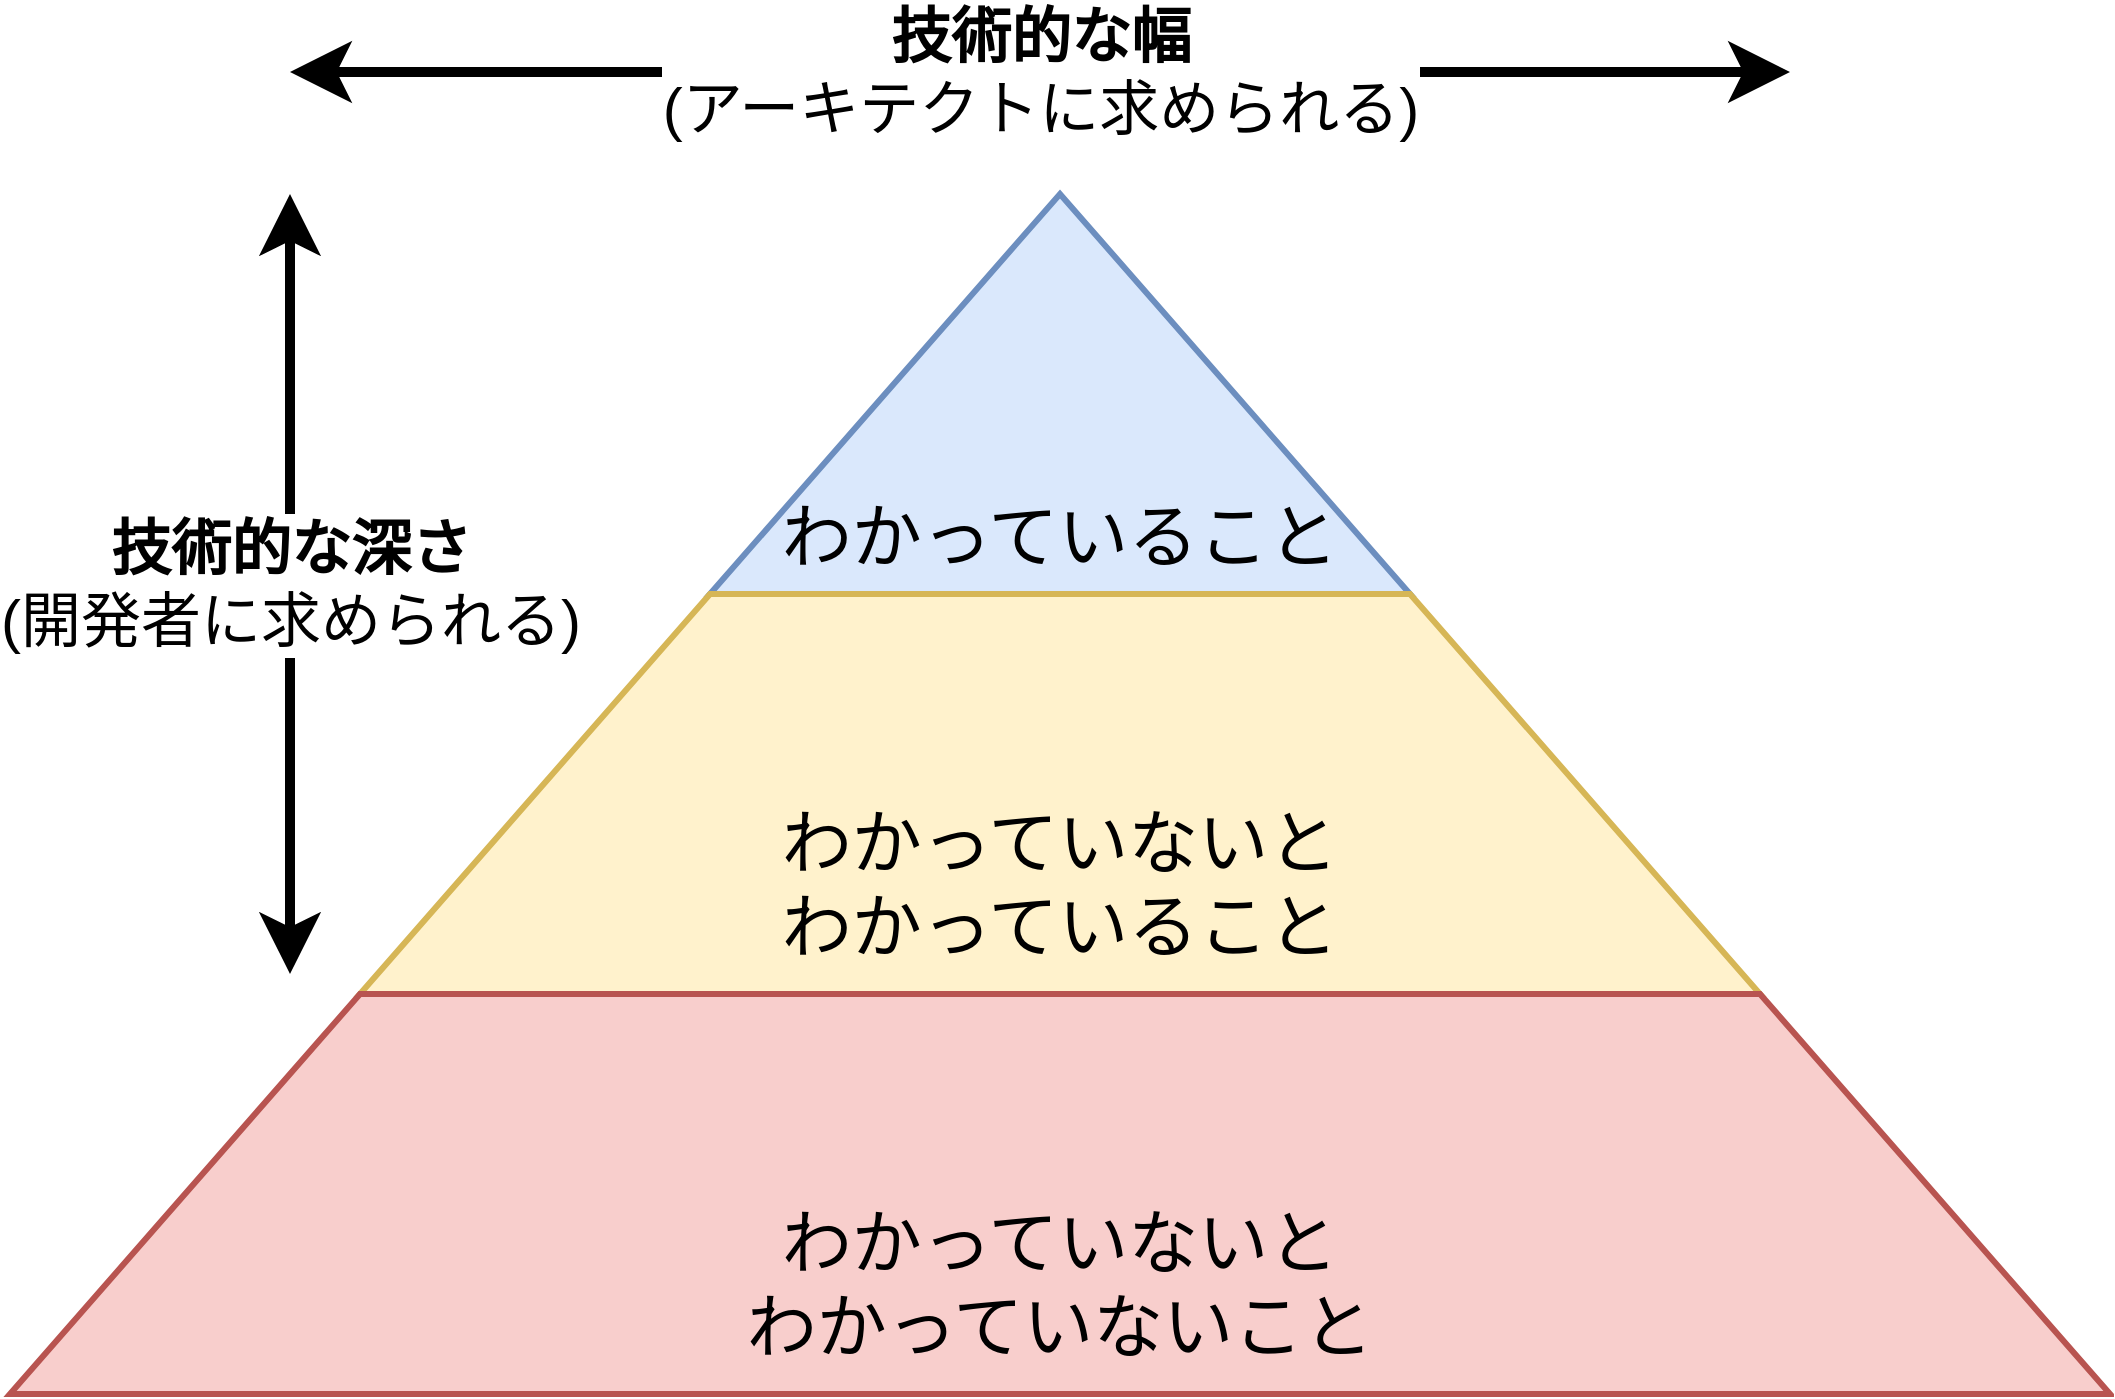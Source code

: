 <mxfile version="26.0.16" pages="27">
  <diagram name="知識ピラミッド" id="70ss4bhbIzHPpr99TP6S">
    <mxGraphModel dx="2271" dy="2231" grid="1" gridSize="10" guides="1" tooltips="1" connect="1" arrows="1" fold="1" page="1" pageScale="1" pageWidth="827" pageHeight="1169" math="0" shadow="0">
      <root>
        <mxCell id="0" />
        <mxCell id="1" parent="0" />
        <mxCell id="L7oYUPDpjWsKkBto6ivA-2" value="わかっていること" style="triangle;whiteSpace=wrap;html=1;direction=north;fontSize=35;verticalAlign=bottom;strokeWidth=3;fillColor=#dae8fc;strokeColor=#6c8ebf;spacingBottom=5;" vertex="1" parent="1">
          <mxGeometry x="290" y="70" width="350" height="200" as="geometry" />
        </mxCell>
        <mxCell id="L7oYUPDpjWsKkBto6ivA-5" value="わかっていないと&lt;div&gt;わかっていること&lt;/div&gt;" style="shape=trapezoid;perimeter=trapezoidPerimeter;whiteSpace=wrap;html=1;fixedSize=1;size=175;strokeWidth=3;fillColor=#fff2cc;strokeColor=#d6b656;fontSize=35;verticalAlign=bottom;spacingBottom=10;" vertex="1" parent="1">
          <mxGeometry x="115" y="270" width="700" height="200" as="geometry" />
        </mxCell>
        <mxCell id="L7oYUPDpjWsKkBto6ivA-6" value="わかっていないと&lt;div&gt;わかっていないこと&lt;/div&gt;" style="shape=trapezoid;perimeter=trapezoidPerimeter;whiteSpace=wrap;html=1;fixedSize=1;size=175;strokeWidth=3;fillColor=#f8cecc;strokeColor=#b85450;fontSize=35;verticalAlign=bottom;spacingBottom=10;" vertex="1" parent="1">
          <mxGeometry x="-60" y="470" width="1050" height="200" as="geometry" />
        </mxCell>
        <mxCell id="L7oYUPDpjWsKkBto6ivA-11" value="&lt;b&gt;技術的な深さ&lt;/b&gt;&lt;div&gt;(開発者に求められる)&lt;/div&gt;" style="endArrow=classic;startArrow=classic;html=1;rounded=0;endSize=15;startSize=15;strokeWidth=5;fontSize=30;" edge="1" parent="1">
          <mxGeometry width="50" height="50" relative="1" as="geometry">
            <mxPoint x="80" y="460" as="sourcePoint" />
            <mxPoint x="80" y="70" as="targetPoint" />
          </mxGeometry>
        </mxCell>
        <mxCell id="L7oYUPDpjWsKkBto6ivA-12" value="&lt;b&gt;技術的な幅&lt;/b&gt;&lt;div&gt;(アーキテクトに求められる)&lt;/div&gt;" style="endArrow=classic;startArrow=classic;html=1;rounded=0;endSize=15;startSize=15;strokeWidth=5;fontSize=30;" edge="1" parent="1">
          <mxGeometry width="50" height="50" relative="1" as="geometry">
            <mxPoint x="80" y="9" as="sourcePoint" />
            <mxPoint x="830" y="9" as="targetPoint" />
          </mxGeometry>
        </mxCell>
      </root>
    </mxGraphModel>
  </diagram>
  <diagram id="ZPHpk2aIxpSkQLk35UjB" name="アーキテクチャ特性の3つの基準">
    <mxGraphModel dx="2049" dy="898" grid="1" gridSize="10" guides="1" tooltips="1" connect="1" arrows="1" fold="1" page="1" pageScale="1" pageWidth="827" pageHeight="1169" math="0" shadow="0">
      <root>
        <mxCell id="0" />
        <mxCell id="1" parent="0" />
        <mxCell id="QPhbb1pug-MdtEhYJPB9-1" value="設計" style="rounded=0;whiteSpace=wrap;html=1;fontSize=45;fillColor=#CCCCCC;fontColor=#333333;strokeColor=#808080;" vertex="1" parent="1">
          <mxGeometry x="14" y="140" width="800" height="80" as="geometry" />
        </mxCell>
        <mxCell id="QPhbb1pug-MdtEhYJPB9-2" value="" style="triangle;whiteSpace=wrap;html=1;direction=north;strokeWidth=4;" vertex="1" parent="1">
          <mxGeometry x="13" y="250" width="800" height="460" as="geometry" />
        </mxCell>
        <mxCell id="QPhbb1pug-MdtEhYJPB9-3" value="明示的" style="text;html=1;align=center;verticalAlign=middle;resizable=0;points=[];autosize=1;strokeColor=none;fillColor=none;fontSize=35;rotation=311;fontStyle=1" vertex="1" parent="1">
          <mxGeometry x="190" y="450" width="130" height="60" as="geometry" />
        </mxCell>
        <mxCell id="QPhbb1pug-MdtEhYJPB9-4" value="暗示的" style="text;html=1;align=center;verticalAlign=middle;resizable=0;points=[];autosize=1;strokeColor=none;fillColor=none;fontSize=35;rotation=49;fontStyle=1" vertex="1" parent="1">
          <mxGeometry x="510" y="450" width="130" height="60" as="geometry" />
        </mxCell>
        <mxCell id="QPhbb1pug-MdtEhYJPB9-5" value="アーキテクチャ特性" style="text;html=1;align=center;verticalAlign=middle;resizable=0;points=[];autosize=1;strokeColor=none;fillColor=none;fontSize=35;rotation=0;fontStyle=1" vertex="1" parent="1">
          <mxGeometry x="244" y="650" width="340" height="60" as="geometry" />
        </mxCell>
        <mxCell id="QPhbb1pug-MdtEhYJPB9-6" value="&lt;font style=&quot;font-size: 30px;&quot;&gt;アプリケーションの成功に不可欠か重要なもの&lt;/font&gt;" style="text;html=1;align=center;verticalAlign=middle;resizable=0;points=[];autosize=1;strokeColor=none;fillColor=none;" vertex="1" parent="1">
          <mxGeometry x="89" y="730" width="650" height="50" as="geometry" />
        </mxCell>
        <mxCell id="QPhbb1pug-MdtEhYJPB9-7" value="&lt;font style=&quot;font-size: 30px;&quot;&gt;設計の構造的な側面に影響を与えるもの&lt;/font&gt;" style="text;html=1;align=center;verticalAlign=middle;resizable=0;points=[];autosize=1;strokeColor=none;fillColor=none;rotation=49;" vertex="1" parent="1">
          <mxGeometry x="390" y="455" width="560" height="50" as="geometry" />
        </mxCell>
        <mxCell id="QPhbb1pug-MdtEhYJPB9-8" value="&lt;font style=&quot;font-size: 30px;&quot;&gt;ドメインに依らない、&lt;/font&gt;&lt;div&gt;&lt;font style=&quot;font-size: 30px;&quot;&gt;設計に関する考慮事項を明らかにするもの&lt;/font&gt;&lt;/div&gt;" style="text;html=1;align=center;verticalAlign=middle;resizable=0;points=[];autosize=1;strokeColor=none;fillColor=none;rotation=311;" vertex="1" parent="1">
          <mxGeometry x="-140" y="415" width="590" height="90" as="geometry" />
        </mxCell>
      </root>
    </mxGraphModel>
  </diagram>
  <diagram id="sw6mIezCzPHujQTjYxQw" name="アーキテクチャ分割">
    <mxGraphModel dx="1590" dy="1170" grid="1" gridSize="10" guides="1" tooltips="1" connect="1" arrows="1" fold="1" page="1" pageScale="1" pageWidth="827" pageHeight="1169" math="0" shadow="0">
      <root>
        <mxCell id="0" />
        <mxCell id="1" parent="0" />
        <mxCell id="4h54OFyu3MG7GBEzHPiP-3" style="edgeStyle=orthogonalEdgeStyle;rounded=0;orthogonalLoop=1;jettySize=auto;html=1;endArrow=none;endFill=1;startFill=0;strokeWidth=6;" edge="1" parent="1" source="4h54OFyu3MG7GBEzHPiP-1" target="4h54OFyu3MG7GBEzHPiP-2">
          <mxGeometry relative="1" as="geometry" />
        </mxCell>
        <mxCell id="4h54OFyu3MG7GBEzHPiP-1" value="技術による分割" style="shape=cube;whiteSpace=wrap;html=1;boundedLbl=1;backgroundOutline=1;darkOpacity=0.05;darkOpacity2=0.1;flipH=1;strokeWidth=5;labelPosition=center;verticalLabelPosition=top;align=center;verticalAlign=bottom;fontSize=45;spacingTop=5;spacingBottom=5;fillColor=#d5e8d4;strokeColor=#82b366;" vertex="1" parent="1">
          <mxGeometry x="220" y="150" width="510" height="440" as="geometry" />
        </mxCell>
        <mxCell id="4h54OFyu3MG7GBEzHPiP-2" value="DB" style="shape=cylinder3;whiteSpace=wrap;html=1;boundedLbl=1;backgroundOutline=1;size=15;fontSize=45;strokeWidth=5;" vertex="1" parent="1">
          <mxGeometry x="375" y="650" width="200" height="110" as="geometry" />
        </mxCell>
        <mxCell id="4h54OFyu3MG7GBEzHPiP-4" style="edgeStyle=orthogonalEdgeStyle;rounded=0;orthogonalLoop=1;jettySize=auto;html=1;endArrow=none;endFill=1;startFill=0;strokeWidth=6;" edge="1" parent="1" source="4h54OFyu3MG7GBEzHPiP-5" target="4h54OFyu3MG7GBEzHPiP-6">
          <mxGeometry relative="1" as="geometry" />
        </mxCell>
        <mxCell id="4h54OFyu3MG7GBEzHPiP-5" value="ドメインによる分割" style="shape=cube;whiteSpace=wrap;html=1;boundedLbl=1;backgroundOutline=1;darkOpacity=0.05;darkOpacity2=0.1;flipH=1;strokeWidth=5;labelPosition=center;verticalLabelPosition=top;align=center;verticalAlign=bottom;fontSize=45;spacingTop=5;spacingBottom=5;fillColor=#fff2cc;strokeColor=#d6b656;" vertex="1" parent="1">
          <mxGeometry x="810" y="150" width="510" height="440" as="geometry" />
        </mxCell>
        <mxCell id="4h54OFyu3MG7GBEzHPiP-6" value="DB" style="shape=cylinder3;whiteSpace=wrap;html=1;boundedLbl=1;backgroundOutline=1;size=15;fontSize=45;strokeWidth=5;" vertex="1" parent="1">
          <mxGeometry x="965" y="650" width="200" height="110" as="geometry" />
        </mxCell>
        <mxCell id="4h54OFyu3MG7GBEzHPiP-8" value="UI層" style="rounded=1;whiteSpace=wrap;html=1;strokeWidth=3;fontSize=35;" vertex="1" parent="1">
          <mxGeometry x="240" y="190" width="450" height="80" as="geometry" />
        </mxCell>
        <mxCell id="4h54OFyu3MG7GBEzHPiP-9" value="ビジネス層" style="rounded=1;whiteSpace=wrap;html=1;strokeWidth=3;fontSize=35;" vertex="1" parent="1">
          <mxGeometry x="240" y="290" width="450" height="80" as="geometry" />
        </mxCell>
        <mxCell id="4h54OFyu3MG7GBEzHPiP-10" value="サービス層" style="rounded=1;whiteSpace=wrap;html=1;strokeWidth=3;fontSize=35;" vertex="1" parent="1">
          <mxGeometry x="240" y="390" width="450" height="80" as="geometry" />
        </mxCell>
        <mxCell id="4h54OFyu3MG7GBEzHPiP-11" value="永続化層" style="rounded=1;whiteSpace=wrap;html=1;strokeWidth=3;fontSize=35;" vertex="1" parent="1">
          <mxGeometry x="240" y="490" width="450" height="80" as="geometry" />
        </mxCell>
        <mxCell id="4h54OFyu3MG7GBEzHPiP-12" value="&lt;font style=&quot;font-size: 30px;&quot;&gt;コンポーネントA&lt;/font&gt;" style="rounded=0;whiteSpace=wrap;html=1;strokeWidth=4;verticalAlign=top;" vertex="1" parent="1">
          <mxGeometry x="840" y="190" width="420" height="210" as="geometry" />
        </mxCell>
        <mxCell id="4h54OFyu3MG7GBEzHPiP-13" value="&lt;font style=&quot;font-size: 30px;&quot;&gt;コンポーネントB&lt;/font&gt;" style="rounded=0;whiteSpace=wrap;html=1;strokeWidth=4;verticalAlign=middle;" vertex="1" parent="1">
          <mxGeometry x="840" y="430" width="420" height="50" as="geometry" />
        </mxCell>
        <mxCell id="4h54OFyu3MG7GBEzHPiP-14" value="&lt;font style=&quot;font-size: 30px;&quot;&gt;コンポーネントC&lt;/font&gt;" style="rounded=0;whiteSpace=wrap;html=1;strokeWidth=4;verticalAlign=middle;" vertex="1" parent="1">
          <mxGeometry x="840" y="520" width="420" height="50" as="geometry" />
        </mxCell>
        <mxCell id="4h54OFyu3MG7GBEzHPiP-15" value="&lt;font style=&quot;font-size: 30px;&quot;&gt;コンポーネントA-1&lt;/font&gt;" style="rounded=0;whiteSpace=wrap;html=1;strokeWidth=4;verticalAlign=middle;" vertex="1" parent="1">
          <mxGeometry x="870" y="247" width="360" height="55" as="geometry" />
        </mxCell>
        <mxCell id="4h54OFyu3MG7GBEzHPiP-16" value="&lt;font style=&quot;font-size: 30px;&quot;&gt;コンポーネントA-2&lt;/font&gt;" style="rounded=0;whiteSpace=wrap;html=1;strokeWidth=4;verticalAlign=middle;" vertex="1" parent="1">
          <mxGeometry x="870" y="325" width="360" height="55" as="geometry" />
        </mxCell>
      </root>
    </mxGraphModel>
  </diagram>
  <diagram name="【事例】技術による分割" id="jz4lqkfr_QrOJRVM5U3v">
    <mxGraphModel dx="3098" dy="2840" grid="1" gridSize="10" guides="1" tooltips="1" connect="1" arrows="1" fold="1" page="1" pageScale="1" pageWidth="827" pageHeight="1169" math="0" shadow="0">
      <root>
        <mxCell id="jmjf-rZd4OnM8ayPfObT-0" />
        <mxCell id="jmjf-rZd4OnM8ayPfObT-1" parent="jmjf-rZd4OnM8ayPfObT-0" />
        <mxCell id="jmjf-rZd4OnM8ayPfObT-3" value="技術による分割" style="shape=cube;whiteSpace=wrap;html=1;boundedLbl=1;backgroundOutline=1;darkOpacity=0.05;darkOpacity2=0.1;flipH=1;strokeWidth=5;size=30;labelPosition=center;verticalLabelPosition=top;align=center;verticalAlign=bottom;fontSize=55;spacingBottom=5;fillColor=#d5e8d4;strokeColor=#82b366;container=0;" vertex="1" parent="jmjf-rZd4OnM8ayPfObT-1">
          <mxGeometry x="-230" y="40" width="1510" height="800" as="geometry" />
        </mxCell>
        <mxCell id="jmjf-rZd4OnM8ayPfObT-4" value="Local" style="rounded=0;whiteSpace=wrap;html=1;strokeWidth=5;fontSize=45;verticalAlign=top;container=0;" vertex="1" parent="jmjf-rZd4OnM8ayPfObT-1">
          <mxGeometry x="-200.65" y="90" width="1410.65" height="200" as="geometry" />
        </mxCell>
        <mxCell id="jmjf-rZd4OnM8ayPfObT-5" value="Common" style="rounded=0;whiteSpace=wrap;html=1;strokeWidth=5;fontSize=45;verticalAlign=top;container=0;" vertex="1" parent="jmjf-rZd4OnM8ayPfObT-1">
          <mxGeometry x="-200.65" y="620" width="1410.65" height="200" as="geometry" />
        </mxCell>
        <mxCell id="jmjf-rZd4OnM8ayPfObT-8" value="Recipes" style="rounded=0;whiteSpace=wrap;html=1;strokeWidth=5;fontSize=45;container=0;" vertex="1" parent="jmjf-rZd4OnM8ayPfObT-1">
          <mxGeometry x="-156.636" y="160" width="300" height="100" as="geometry" />
        </mxCell>
        <mxCell id="Rjg-Y3aK4J-5lBCamRyO-0" value="Inventory" style="rounded=0;whiteSpace=wrap;html=1;strokeWidth=5;fontSize=45;container=0;" vertex="1" parent="jmjf-rZd4OnM8ayPfObT-1">
          <mxGeometry x="180.004" y="160" width="300" height="100" as="geometry" />
        </mxCell>
        <mxCell id="Rjg-Y3aK4J-5lBCamRyO-1" value="Promotion" style="rounded=0;whiteSpace=wrap;html=1;strokeWidth=5;fontSize=45;container=0;" vertex="1" parent="jmjf-rZd4OnM8ayPfObT-1">
          <mxGeometry x="520.004" y="160" width="300" height="100" as="geometry" />
        </mxCell>
        <mxCell id="Rjg-Y3aK4J-5lBCamRyO-2" value="Location" style="rounded=0;whiteSpace=wrap;html=1;strokeWidth=5;fontSize=45;container=0;" vertex="1" parent="jmjf-rZd4OnM8ayPfObT-1">
          <mxGeometry x="860.004" y="160" width="300" height="100" as="geometry" />
        </mxCell>
        <mxCell id="Rjg-Y3aK4J-5lBCamRyO-9" value="Recipes" style="rounded=0;whiteSpace=wrap;html=1;strokeWidth=5;fontSize=45;container=0;" vertex="1" parent="jmjf-rZd4OnM8ayPfObT-1">
          <mxGeometry x="-156.636" y="690" width="300" height="100" as="geometry" />
        </mxCell>
        <mxCell id="Rjg-Y3aK4J-5lBCamRyO-10" value="Inventory" style="rounded=0;whiteSpace=wrap;html=1;strokeWidth=5;fontSize=45;container=0;" vertex="1" parent="jmjf-rZd4OnM8ayPfObT-1">
          <mxGeometry x="180.004" y="690" width="300" height="100" as="geometry" />
        </mxCell>
        <mxCell id="Rjg-Y3aK4J-5lBCamRyO-11" value="Promotion" style="rounded=0;whiteSpace=wrap;html=1;strokeWidth=5;fontSize=45;container=0;" vertex="1" parent="jmjf-rZd4OnM8ayPfObT-1">
          <mxGeometry x="520.004" y="690" width="300" height="100" as="geometry" />
        </mxCell>
        <mxCell id="Rjg-Y3aK4J-5lBCamRyO-12" value="Location" style="rounded=0;whiteSpace=wrap;html=1;strokeWidth=5;fontSize=45;container=0;" vertex="1" parent="jmjf-rZd4OnM8ayPfObT-1">
          <mxGeometry x="860.004" y="690" width="300" height="100" as="geometry" />
        </mxCell>
        <mxCell id="jmjf-rZd4OnM8ayPfObT-6" value="Purchase" style="rounded=0;whiteSpace=wrap;html=1;strokeWidth=5;fontSize=45;verticalAlign=top;container=0;" vertex="1" parent="jmjf-rZd4OnM8ayPfObT-1">
          <mxGeometry x="-10" y="350" width="710.65" height="190" as="geometry" />
        </mxCell>
        <mxCell id="Rjg-Y3aK4J-5lBCamRyO-13" style="rounded=0;orthogonalLoop=1;jettySize=auto;html=1;strokeWidth=5;endSize=15;" edge="1" parent="jmjf-rZd4OnM8ayPfObT-1" source="Rjg-Y3aK4J-5lBCamRyO-3" target="jmjf-rZd4OnM8ayPfObT-8">
          <mxGeometry relative="1" as="geometry" />
        </mxCell>
        <mxCell id="Rjg-Y3aK4J-5lBCamRyO-14" style="rounded=0;orthogonalLoop=1;jettySize=auto;html=1;strokeWidth=5;endSize=15;" edge="1" parent="jmjf-rZd4OnM8ayPfObT-1" source="Rjg-Y3aK4J-5lBCamRyO-3" target="Rjg-Y3aK4J-5lBCamRyO-9">
          <mxGeometry relative="1" as="geometry" />
        </mxCell>
        <mxCell id="Rjg-Y3aK4J-5lBCamRyO-15" style="rounded=0;orthogonalLoop=1;jettySize=auto;html=1;strokeWidth=5;endSize=15;" edge="1" parent="jmjf-rZd4OnM8ayPfObT-1" source="Rjg-Y3aK4J-5lBCamRyO-3" target="Rjg-Y3aK4J-5lBCamRyO-0">
          <mxGeometry relative="1" as="geometry" />
        </mxCell>
        <mxCell id="Rjg-Y3aK4J-5lBCamRyO-16" style="rounded=0;orthogonalLoop=1;jettySize=auto;html=1;strokeWidth=5;endSize=15;" edge="1" parent="jmjf-rZd4OnM8ayPfObT-1" source="Rjg-Y3aK4J-5lBCamRyO-3" target="Rjg-Y3aK4J-5lBCamRyO-10">
          <mxGeometry relative="1" as="geometry" />
        </mxCell>
        <mxCell id="Rjg-Y3aK4J-5lBCamRyO-3" value="Order" style="rounded=0;whiteSpace=wrap;html=1;strokeWidth=5;fontSize=45;container=0;" vertex="1" parent="jmjf-rZd4OnM8ayPfObT-1">
          <mxGeometry x="34.014" y="420" width="300" height="100" as="geometry" />
        </mxCell>
        <mxCell id="Rjg-Y3aK4J-5lBCamRyO-17" style="rounded=0;orthogonalLoop=1;jettySize=auto;html=1;strokeWidth=5;endSize=15;" edge="1" parent="jmjf-rZd4OnM8ayPfObT-1" source="Rjg-Y3aK4J-5lBCamRyO-4" target="Rjg-Y3aK4J-5lBCamRyO-1">
          <mxGeometry relative="1" as="geometry" />
        </mxCell>
        <mxCell id="Rjg-Y3aK4J-5lBCamRyO-18" style="rounded=0;orthogonalLoop=1;jettySize=auto;html=1;strokeWidth=5;endSize=15;" edge="1" parent="jmjf-rZd4OnM8ayPfObT-1" source="Rjg-Y3aK4J-5lBCamRyO-4" target="Rjg-Y3aK4J-5lBCamRyO-11">
          <mxGeometry relative="1" as="geometry" />
        </mxCell>
        <mxCell id="Rjg-Y3aK4J-5lBCamRyO-19" style="edgeStyle=elbowEdgeStyle;rounded=0;orthogonalLoop=1;jettySize=auto;html=1;elbow=vertical;strokeWidth=5;endSize=15;" edge="1" parent="jmjf-rZd4OnM8ayPfObT-1" source="Rjg-Y3aK4J-5lBCamRyO-4" target="jmjf-rZd4OnM8ayPfObT-7">
          <mxGeometry relative="1" as="geometry" />
        </mxCell>
        <mxCell id="Rjg-Y3aK4J-5lBCamRyO-4" value="Payment" style="rounded=0;whiteSpace=wrap;html=1;strokeWidth=5;fontSize=45;container=0;" vertex="1" parent="jmjf-rZd4OnM8ayPfObT-1">
          <mxGeometry x="360.654" y="420" width="300" height="100" as="geometry" />
        </mxCell>
        <mxCell id="Rjg-Y3aK4J-5lBCamRyO-21" style="rounded=0;orthogonalLoop=1;jettySize=auto;html=1;strokeWidth=5;endSize=15;" edge="1" parent="jmjf-rZd4OnM8ayPfObT-1" source="jmjf-rZd4OnM8ayPfObT-7" target="Rjg-Y3aK4J-5lBCamRyO-2">
          <mxGeometry relative="1" as="geometry" />
        </mxCell>
        <mxCell id="jmjf-rZd4OnM8ayPfObT-7" value="Delivery" style="rounded=0;whiteSpace=wrap;html=1;strokeWidth=5;fontSize=45;verticalAlign=top;container=0;" vertex="1" parent="jmjf-rZd4OnM8ayPfObT-1">
          <mxGeometry x="780" y="350" width="350.28" height="190" as="geometry" />
        </mxCell>
        <mxCell id="Rjg-Y3aK4J-5lBCamRyO-20" style="rounded=0;orthogonalLoop=1;jettySize=auto;html=1;strokeWidth=5;endSize=15;" edge="1" parent="jmjf-rZd4OnM8ayPfObT-1" source="Rjg-Y3aK4J-5lBCamRyO-5" target="Rjg-Y3aK4J-5lBCamRyO-12">
          <mxGeometry relative="1" as="geometry" />
        </mxCell>
        <mxCell id="Rjg-Y3aK4J-5lBCamRyO-5" value="Address" style="rounded=0;whiteSpace=wrap;html=1;strokeWidth=5;fontSize=45;container=0;" vertex="1" parent="jmjf-rZd4OnM8ayPfObT-1">
          <mxGeometry x="800.284" y="420" width="300" height="100" as="geometry" />
        </mxCell>
      </root>
    </mxGraphModel>
  </diagram>
  <diagram name="【事例】ドメインによる分割" id="voE8QgNkXCmFMO-0-EZh">
    <mxGraphModel dx="2271" dy="2840" grid="1" gridSize="10" guides="1" tooltips="1" connect="1" arrows="1" fold="1" page="1" pageScale="1" pageWidth="827" pageHeight="1169" math="0" shadow="0">
      <root>
        <mxCell id="kJpzKkkoihjka9uQXiBM-0" />
        <mxCell id="kJpzKkkoihjka9uQXiBM-1" parent="kJpzKkkoihjka9uQXiBM-0" />
        <mxCell id="MfgKoEF6ume-5wop9WTb-8" value="ドメインによる分割" style="shape=cube;whiteSpace=wrap;html=1;boundedLbl=1;backgroundOutline=1;darkOpacity=0.05;darkOpacity2=0.1;flipH=1;strokeWidth=5;size=30;labelPosition=center;verticalLabelPosition=top;align=center;verticalAlign=bottom;fontSize=55;spacingBottom=5;fillColor=#ffe6cc;strokeColor=#d79b00;fontStyle=1" vertex="1" parent="kJpzKkkoihjka9uQXiBM-1">
          <mxGeometry x="560" width="1860" height="1080" as="geometry" />
        </mxCell>
        <mxCell id="1xGzCCZm315iE4pz2ine-1" value="" style="group" vertex="1" connectable="0" parent="kJpzKkkoihjka9uQXiBM-1">
          <mxGeometry x="1180" y="120" width="690" height="200" as="geometry" />
        </mxCell>
        <mxCell id="MfgKoEF6ume-5wop9WTb-9" value="Purchase" style="rounded=0;whiteSpace=wrap;html=1;strokeWidth=5;fontSize=45;verticalAlign=top;" vertex="1" parent="1xGzCCZm315iE4pz2ine-1">
          <mxGeometry width="690" height="200" as="geometry" />
        </mxCell>
        <mxCell id="MfgKoEF6ume-5wop9WTb-0" value="Order" style="rounded=0;whiteSpace=wrap;html=1;strokeWidth=5;fontSize=45;" vertex="1" parent="1xGzCCZm315iE4pz2ine-1">
          <mxGeometry x="30" y="80" width="300" height="90" as="geometry" />
        </mxCell>
        <mxCell id="1xGzCCZm315iE4pz2ine-0" value="Payment" style="rounded=0;whiteSpace=wrap;html=1;strokeWidth=5;fontSize=45;" vertex="1" parent="1xGzCCZm315iE4pz2ine-1">
          <mxGeometry x="364" y="80" width="300" height="90" as="geometry" />
        </mxCell>
        <mxCell id="1xGzCCZm315iE4pz2ine-10" value="" style="group" vertex="1" connectable="0" parent="kJpzKkkoihjka9uQXiBM-1">
          <mxGeometry x="1580" y="450" width="390" height="200" as="geometry" />
        </mxCell>
        <mxCell id="1xGzCCZm315iE4pz2ine-7" value="Delivery" style="rounded=0;whiteSpace=wrap;html=1;strokeWidth=5;fontSize=45;verticalAlign=top;" vertex="1" parent="1xGzCCZm315iE4pz2ine-10">
          <mxGeometry width="390" height="200" as="geometry" />
        </mxCell>
        <mxCell id="1xGzCCZm315iE4pz2ine-9" value="Address" style="rounded=0;whiteSpace=wrap;html=1;strokeWidth=5;fontSize=45;" vertex="1" parent="1xGzCCZm315iE4pz2ine-10">
          <mxGeometry x="45" y="80" width="300" height="90" as="geometry" />
        </mxCell>
        <mxCell id="1xGzCCZm315iE4pz2ine-11" value="" style="group" vertex="1" connectable="0" parent="kJpzKkkoihjka9uQXiBM-1">
          <mxGeometry x="1090" y="450" width="390" height="200" as="geometry" />
        </mxCell>
        <mxCell id="1xGzCCZm315iE4pz2ine-12" value="MakeOrder" style="rounded=0;whiteSpace=wrap;html=1;strokeWidth=5;fontSize=45;verticalAlign=top;" vertex="1" parent="1xGzCCZm315iE4pz2ine-11">
          <mxGeometry width="390" height="200" as="geometry" />
        </mxCell>
        <mxCell id="1xGzCCZm315iE4pz2ine-13" value="Products" style="rounded=0;whiteSpace=wrap;html=1;strokeWidth=5;fontSize=45;" vertex="1" parent="1xGzCCZm315iE4pz2ine-11">
          <mxGeometry x="45" y="80" width="300" height="90" as="geometry" />
        </mxCell>
        <mxCell id="1xGzCCZm315iE4pz2ine-26" value="" style="group" vertex="1" connectable="0" parent="kJpzKkkoihjka9uQXiBM-1">
          <mxGeometry x="600" y="550" width="370" height="310" as="geometry" />
        </mxCell>
        <mxCell id="1xGzCCZm315iE4pz2ine-15" value="ManageInventory" style="rounded=0;whiteSpace=wrap;html=1;strokeWidth=5;fontSize=45;verticalAlign=top;" vertex="1" parent="1xGzCCZm315iE4pz2ine-26">
          <mxGeometry width="370" height="310" as="geometry" />
        </mxCell>
        <mxCell id="1xGzCCZm315iE4pz2ine-16" value="Common" style="rounded=0;whiteSpace=wrap;html=1;strokeWidth=5;fontSize=45;" vertex="1" parent="1xGzCCZm315iE4pz2ine-26">
          <mxGeometry x="30" y="80" width="300" height="90" as="geometry" />
        </mxCell>
        <mxCell id="1xGzCCZm315iE4pz2ine-17" value="Local" style="rounded=0;whiteSpace=wrap;html=1;strokeWidth=5;fontSize=45;" vertex="1" parent="1xGzCCZm315iE4pz2ine-26">
          <mxGeometry x="30" y="200" width="300" height="90" as="geometry" />
        </mxCell>
        <mxCell id="1xGzCCZm315iE4pz2ine-27" value="" style="group" vertex="1" connectable="0" parent="kJpzKkkoihjka9uQXiBM-1">
          <mxGeometry x="1105" y="740" width="360" height="310" as="geometry" />
        </mxCell>
        <mxCell id="1xGzCCZm315iE4pz2ine-19" value="Recipes" style="rounded=0;whiteSpace=wrap;html=1;strokeWidth=5;fontSize=45;verticalAlign=top;" vertex="1" parent="1xGzCCZm315iE4pz2ine-27">
          <mxGeometry x="-15" width="390" height="310" as="geometry" />
        </mxCell>
        <mxCell id="1xGzCCZm315iE4pz2ine-20" value="Common" style="rounded=0;whiteSpace=wrap;html=1;strokeWidth=5;fontSize=45;" vertex="1" parent="1xGzCCZm315iE4pz2ine-27">
          <mxGeometry x="30" y="80" width="300" height="90" as="geometry" />
        </mxCell>
        <mxCell id="1xGzCCZm315iE4pz2ine-21" value="Local" style="rounded=0;whiteSpace=wrap;html=1;strokeWidth=5;fontSize=45;" vertex="1" parent="1xGzCCZm315iE4pz2ine-27">
          <mxGeometry x="30" y="200" width="300" height="90" as="geometry" />
        </mxCell>
        <mxCell id="1xGzCCZm315iE4pz2ine-28" value="" style="group" vertex="1" connectable="0" parent="kJpzKkkoihjka9uQXiBM-1">
          <mxGeometry x="1595" y="740" width="360" height="310" as="geometry" />
        </mxCell>
        <mxCell id="1xGzCCZm315iE4pz2ine-29" value="Location" style="rounded=0;whiteSpace=wrap;html=1;strokeWidth=5;fontSize=45;verticalAlign=top;" vertex="1" parent="1xGzCCZm315iE4pz2ine-28">
          <mxGeometry x="-15" width="390" height="310" as="geometry" />
        </mxCell>
        <mxCell id="1xGzCCZm315iE4pz2ine-30" value="Common" style="rounded=0;whiteSpace=wrap;html=1;strokeWidth=5;fontSize=45;" vertex="1" parent="1xGzCCZm315iE4pz2ine-28">
          <mxGeometry x="30" y="80" width="300" height="90" as="geometry" />
        </mxCell>
        <mxCell id="1xGzCCZm315iE4pz2ine-31" value="Local" style="rounded=0;whiteSpace=wrap;html=1;strokeWidth=5;fontSize=45;" vertex="1" parent="1xGzCCZm315iE4pz2ine-28">
          <mxGeometry x="30" y="200" width="300" height="90" as="geometry" />
        </mxCell>
        <mxCell id="1xGzCCZm315iE4pz2ine-33" style="edgeStyle=orthogonalEdgeStyle;rounded=0;orthogonalLoop=1;jettySize=auto;html=1;entryX=0.5;entryY=0;entryDx=0;entryDy=0;strokeWidth=5;endSize=15;" edge="1" parent="kJpzKkkoihjka9uQXiBM-1" source="1xGzCCZm315iE4pz2ine-12" target="1xGzCCZm315iE4pz2ine-19">
          <mxGeometry relative="1" as="geometry" />
        </mxCell>
        <mxCell id="1xGzCCZm315iE4pz2ine-34" style="edgeStyle=orthogonalEdgeStyle;rounded=0;orthogonalLoop=1;jettySize=auto;html=1;strokeWidth=5;endSize=15;" edge="1" parent="kJpzKkkoihjka9uQXiBM-1" source="1xGzCCZm315iE4pz2ine-7" target="1xGzCCZm315iE4pz2ine-29">
          <mxGeometry relative="1" as="geometry" />
        </mxCell>
        <mxCell id="1xGzCCZm315iE4pz2ine-35" style="edgeStyle=orthogonalEdgeStyle;rounded=0;orthogonalLoop=1;jettySize=auto;html=1;strokeWidth=5;endSize=15;" edge="1" parent="kJpzKkkoihjka9uQXiBM-1" source="MfgKoEF6ume-5wop9WTb-9" target="1xGzCCZm315iE4pz2ine-12">
          <mxGeometry relative="1" as="geometry" />
        </mxCell>
        <mxCell id="1xGzCCZm315iE4pz2ine-36" style="edgeStyle=orthogonalEdgeStyle;rounded=0;orthogonalLoop=1;jettySize=auto;html=1;strokeWidth=5;endSize=15;" edge="1" parent="kJpzKkkoihjka9uQXiBM-1" source="MfgKoEF6ume-5wop9WTb-9" target="1xGzCCZm315iE4pz2ine-7">
          <mxGeometry relative="1" as="geometry" />
        </mxCell>
        <mxCell id="1xGzCCZm315iE4pz2ine-37" style="edgeStyle=orthogonalEdgeStyle;rounded=0;orthogonalLoop=1;jettySize=auto;html=1;strokeWidth=5;endSize=15;" edge="1" parent="kJpzKkkoihjka9uQXiBM-1" source="1xGzCCZm315iE4pz2ine-12" target="1xGzCCZm315iE4pz2ine-15">
          <mxGeometry relative="1" as="geometry" />
        </mxCell>
        <mxCell id="1xGzCCZm315iE4pz2ine-38" style="edgeStyle=orthogonalEdgeStyle;rounded=0;orthogonalLoop=1;jettySize=auto;html=1;strokeWidth=5;endSize=15;" edge="1" parent="kJpzKkkoihjka9uQXiBM-1" source="1xGzCCZm315iE4pz2ine-19" target="1xGzCCZm315iE4pz2ine-15">
          <mxGeometry relative="1" as="geometry" />
        </mxCell>
        <mxCell id="1xGzCCZm315iE4pz2ine-39" value="" style="group" vertex="1" connectable="0" parent="kJpzKkkoihjka9uQXiBM-1">
          <mxGeometry x="1990" y="65" width="360" height="310" as="geometry" />
        </mxCell>
        <mxCell id="1xGzCCZm315iE4pz2ine-3" value="Promotion" style="rounded=0;whiteSpace=wrap;html=1;strokeWidth=5;fontSize=45;verticalAlign=top;" vertex="1" parent="1xGzCCZm315iE4pz2ine-39">
          <mxGeometry width="360" height="310" as="geometry" />
        </mxCell>
        <mxCell id="1xGzCCZm315iE4pz2ine-4" value="Common" style="rounded=0;whiteSpace=wrap;html=1;strokeWidth=5;fontSize=45;" vertex="1" parent="1xGzCCZm315iE4pz2ine-39">
          <mxGeometry x="30" y="80" width="300" height="90" as="geometry" />
        </mxCell>
        <mxCell id="1xGzCCZm315iE4pz2ine-5" value="Local" style="rounded=0;whiteSpace=wrap;html=1;strokeWidth=5;fontSize=45;" vertex="1" parent="1xGzCCZm315iE4pz2ine-39">
          <mxGeometry x="30" y="200" width="300" height="90" as="geometry" />
        </mxCell>
        <mxCell id="1xGzCCZm315iE4pz2ine-40" style="edgeStyle=orthogonalEdgeStyle;rounded=0;orthogonalLoop=1;jettySize=auto;html=1;strokeWidth=5;endSize=15;" edge="1" parent="kJpzKkkoihjka9uQXiBM-1" source="MfgKoEF6ume-5wop9WTb-9" target="1xGzCCZm315iE4pz2ine-3">
          <mxGeometry relative="1" as="geometry" />
        </mxCell>
      </root>
    </mxGraphModel>
  </diagram>
  <diagram id="3e0Q3aimJTrS8HG-leKd" name="レイヤードアーキテクチャ">
    <mxGraphModel dx="2815" dy="1463" grid="1" gridSize="10" guides="1" tooltips="1" connect="1" arrows="1" fold="1" page="1" pageScale="1" pageWidth="827" pageHeight="1169" math="0" shadow="0">
      <root>
        <mxCell id="0" />
        <mxCell id="1" parent="0" />
        <mxCell id="AXQ1uAovN6eF5zNlVUKp-7" style="edgeStyle=orthogonalEdgeStyle;rounded=0;orthogonalLoop=1;jettySize=auto;html=1;strokeWidth=4;endSize=15;" edge="1" parent="1" source="AXQ1uAovN6eF5zNlVUKp-1" target="AXQ1uAovN6eF5zNlVUKp-5">
          <mxGeometry relative="1" as="geometry" />
        </mxCell>
        <mxCell id="AXQ1uAovN6eF5zNlVUKp-1" value="" style="shape=cube;whiteSpace=wrap;html=1;boundedLbl=1;backgroundOutline=1;darkOpacity=0.05;darkOpacity2=0.1;flipH=1;strokeWidth=5;" vertex="1" parent="1">
          <mxGeometry x="10" y="120" width="450" height="300" as="geometry" />
        </mxCell>
        <mxCell id="AXQ1uAovN6eF5zNlVUKp-2" value="プレゼンテーション層" style="rounded=0;whiteSpace=wrap;html=1;strokeWidth=3;fontSize=35;" vertex="1" parent="1">
          <mxGeometry x="34" y="160" width="380" height="60" as="geometry" />
        </mxCell>
        <mxCell id="AXQ1uAovN6eF5zNlVUKp-3" value="ビジネス層" style="rounded=0;whiteSpace=wrap;html=1;strokeWidth=3;fontSize=35;" vertex="1" parent="1">
          <mxGeometry x="34" y="250" width="380" height="60" as="geometry" />
        </mxCell>
        <mxCell id="AXQ1uAovN6eF5zNlVUKp-4" value="永続化層" style="rounded=0;whiteSpace=wrap;html=1;strokeWidth=3;fontSize=35;" vertex="1" parent="1">
          <mxGeometry x="34" y="340" width="380" height="60" as="geometry" />
        </mxCell>
        <mxCell id="AXQ1uAovN6eF5zNlVUKp-5" value="" style="shape=cube;whiteSpace=wrap;html=1;boundedLbl=1;backgroundOutline=1;darkOpacity=0.05;darkOpacity2=0.1;flipH=1;strokeWidth=5;" vertex="1" parent="1">
          <mxGeometry x="10" y="480" width="450" height="120" as="geometry" />
        </mxCell>
        <mxCell id="AXQ1uAovN6eF5zNlVUKp-6" value="データベース層" style="rounded=0;whiteSpace=wrap;html=1;strokeWidth=3;fontSize=35;" vertex="1" parent="1">
          <mxGeometry x="34" y="520" width="380" height="60" as="geometry" />
        </mxCell>
        <mxCell id="AXQ1uAovN6eF5zNlVUKp-9" value="" style="shape=cube;whiteSpace=wrap;html=1;boundedLbl=1;backgroundOutline=1;darkOpacity=0.05;darkOpacity2=0.1;flipH=1;strokeWidth=5;" vertex="1" parent="1">
          <mxGeometry x="-490" y="120" width="450" height="390" as="geometry" />
        </mxCell>
        <mxCell id="AXQ1uAovN6eF5zNlVUKp-10" value="プレゼンテーション層" style="rounded=0;whiteSpace=wrap;html=1;strokeWidth=3;fontSize=35;" vertex="1" parent="1">
          <mxGeometry x="-466" y="160" width="380" height="60" as="geometry" />
        </mxCell>
        <mxCell id="AXQ1uAovN6eF5zNlVUKp-11" value="ビジネス層" style="rounded=0;whiteSpace=wrap;html=1;strokeWidth=3;fontSize=35;" vertex="1" parent="1">
          <mxGeometry x="-466" y="250" width="380" height="60" as="geometry" />
        </mxCell>
        <mxCell id="AXQ1uAovN6eF5zNlVUKp-12" value="永続化層" style="rounded=0;whiteSpace=wrap;html=1;strokeWidth=3;fontSize=35;" vertex="1" parent="1">
          <mxGeometry x="-466" y="340" width="380" height="60" as="geometry" />
        </mxCell>
        <mxCell id="AXQ1uAovN6eF5zNlVUKp-14" value="データベース層" style="rounded=0;whiteSpace=wrap;html=1;strokeWidth=3;fontSize=35;" vertex="1" parent="1">
          <mxGeometry x="-466" y="430" width="380" height="60" as="geometry" />
        </mxCell>
        <mxCell id="AXQ1uAovN6eF5zNlVUKp-16" value="" style="shape=cube;whiteSpace=wrap;html=1;boundedLbl=1;backgroundOutline=1;darkOpacity=0.05;darkOpacity2=0.1;flipH=1;strokeWidth=5;" vertex="1" parent="1">
          <mxGeometry x="510" y="120" width="450" height="120" as="geometry" />
        </mxCell>
        <mxCell id="AXQ1uAovN6eF5zNlVUKp-17" value="プレゼンテーション層" style="rounded=0;whiteSpace=wrap;html=1;strokeWidth=3;fontSize=35;" vertex="1" parent="1">
          <mxGeometry x="534" y="160" width="380" height="60" as="geometry" />
        </mxCell>
        <mxCell id="AXQ1uAovN6eF5zNlVUKp-22" value="" style="group" vertex="1" connectable="0" parent="1">
          <mxGeometry x="510" y="550" width="450" height="120" as="geometry" />
        </mxCell>
        <mxCell id="AXQ1uAovN6eF5zNlVUKp-20" value="" style="shape=cube;whiteSpace=wrap;html=1;boundedLbl=1;backgroundOutline=1;darkOpacity=0.05;darkOpacity2=0.1;flipH=1;strokeWidth=5;" vertex="1" parent="AXQ1uAovN6eF5zNlVUKp-22">
          <mxGeometry width="450" height="120" as="geometry" />
        </mxCell>
        <mxCell id="AXQ1uAovN6eF5zNlVUKp-21" value="データベース層" style="rounded=0;whiteSpace=wrap;html=1;strokeWidth=3;fontSize=35;" vertex="1" parent="AXQ1uAovN6eF5zNlVUKp-22">
          <mxGeometry x="24" y="40" width="380" height="60" as="geometry" />
        </mxCell>
        <mxCell id="AXQ1uAovN6eF5zNlVUKp-26" style="edgeStyle=orthogonalEdgeStyle;rounded=0;orthogonalLoop=1;jettySize=auto;html=1;strokeWidth=3;endSize=15;" edge="1" parent="1" source="AXQ1uAovN6eF5zNlVUKp-23" target="AXQ1uAovN6eF5zNlVUKp-20">
          <mxGeometry relative="1" as="geometry" />
        </mxCell>
        <mxCell id="AXQ1uAovN6eF5zNlVUKp-23" value="" style="shape=cube;whiteSpace=wrap;html=1;boundedLbl=1;backgroundOutline=1;darkOpacity=0.05;darkOpacity2=0.1;flipH=1;strokeWidth=5;" vertex="1" parent="1">
          <mxGeometry x="510" y="290" width="450" height="210" as="geometry" />
        </mxCell>
        <mxCell id="AXQ1uAovN6eF5zNlVUKp-18" value="ビジネス層" style="rounded=0;whiteSpace=wrap;html=1;strokeWidth=3;fontSize=35;" vertex="1" parent="1">
          <mxGeometry x="534" y="330" width="380" height="60" as="geometry" />
        </mxCell>
        <mxCell id="AXQ1uAovN6eF5zNlVUKp-19" value="永続化層" style="rounded=0;whiteSpace=wrap;html=1;strokeWidth=3;fontSize=35;" vertex="1" parent="1">
          <mxGeometry x="534" y="420" width="380" height="60" as="geometry" />
        </mxCell>
        <mxCell id="AXQ1uAovN6eF5zNlVUKp-27" style="edgeStyle=orthogonalEdgeStyle;rounded=0;orthogonalLoop=1;jettySize=auto;html=1;strokeWidth=3;endSize=15;" edge="1" parent="1" source="AXQ1uAovN6eF5zNlVUKp-16" target="AXQ1uAovN6eF5zNlVUKp-23">
          <mxGeometry relative="1" as="geometry" />
        </mxCell>
        <mxCell id="AXQ1uAovN6eF5zNlVUKp-30" value="&lt;font style=&quot;font-size: 55px;&quot;&gt;デプロイメントの種類&lt;/font&gt;" style="text;html=1;align=center;verticalAlign=middle;resizable=0;points=[];autosize=1;strokeColor=none;fillColor=none;" vertex="1" parent="1">
          <mxGeometry x="-50" y="20" width="570" height="80" as="geometry" />
        </mxCell>
      </root>
    </mxGraphModel>
  </diagram>
  <diagram id="HJfOkLMf04ORGFez6ECv" name="閉鎖レイヤー・解放レイヤー">
    <mxGraphModel dx="1584" dy="557" grid="1" gridSize="10" guides="1" tooltips="1" connect="1" arrows="1" fold="1" page="1" pageScale="1" pageWidth="827" pageHeight="1169" math="0" shadow="0">
      <root>
        <mxCell id="0" />
        <mxCell id="1" parent="0" />
        <mxCell id="1nWd5PQInZGnInKVTqUw-2" value="プレゼンテーション層" style="rounded=0;whiteSpace=wrap;html=1;strokeWidth=3;fontSize=35;align=left;spacingLeft=10;" vertex="1" parent="1">
          <mxGeometry x="-466" y="160" width="450" height="60" as="geometry" />
        </mxCell>
        <mxCell id="1nWd5PQInZGnInKVTqUw-3" value="ビジネス層" style="rounded=0;whiteSpace=wrap;html=1;strokeWidth=3;fontSize=35;align=left;spacingLeft=10;" vertex="1" parent="1">
          <mxGeometry x="-466" y="250" width="450" height="60" as="geometry" />
        </mxCell>
        <mxCell id="cf8LwSPbx4nN9QZoUEQP-1" value="" style="edgeStyle=orthogonalEdgeStyle;rounded=0;orthogonalLoop=1;jettySize=auto;html=1;" edge="1" parent="1" source="1nWd5PQInZGnInKVTqUw-4" target="1nWd5PQInZGnInKVTqUw-3">
          <mxGeometry relative="1" as="geometry" />
        </mxCell>
        <mxCell id="1nWd5PQInZGnInKVTqUw-4" value="永続化層" style="rounded=0;whiteSpace=wrap;html=1;strokeWidth=3;fontSize=35;align=left;spacingLeft=10;" vertex="1" parent="1">
          <mxGeometry x="-466" y="340" width="450" height="60" as="geometry" />
        </mxCell>
        <mxCell id="1nWd5PQInZGnInKVTqUw-5" value="データベース層" style="rounded=0;whiteSpace=wrap;html=1;strokeWidth=3;fontSize=35;align=left;spacingLeft=10;" vertex="1" parent="1">
          <mxGeometry x="-466" y="430" width="450" height="60" as="geometry" />
        </mxCell>
        <mxCell id="1nWd5PQInZGnInKVTqUw-6" value="解放レイヤー" style="shape=flexArrow;endArrow=classic;html=1;rounded=0;endWidth=34.094;endSize=9.986;width=30.698;fillColor=#f8cecc;strokeColor=#b85450;fontColor=#FF3333;fontStyle=1;fontSize=20;align=left;" edge="1" parent="1">
          <mxGeometry x="-1" y="-20" width="50" height="50" relative="1" as="geometry">
            <mxPoint x="-60" y="190" as="sourcePoint" />
            <mxPoint x="-60" y="481" as="targetPoint" />
            <mxPoint as="offset" />
          </mxGeometry>
        </mxCell>
        <mxCell id="1nWd5PQInZGnInKVTqUw-7" value="&lt;font style=&quot;color: rgb(51, 51, 255);&quot;&gt;閉鎖レイヤー&lt;/font&gt;" style="shape=flexArrow;endArrow=classic;html=1;rounded=0;endWidth=34.094;endSize=9.986;width=30.698;fillColor=#dae8fc;strokeColor=#6c8ebf;fontColor=#FF3333;fontStyle=1;fontSize=20;align=left;" edge="1" parent="1">
          <mxGeometry x="-0.67" y="-19" width="50" height="50" relative="1" as="geometry">
            <mxPoint x="-241.37" y="270" as="sourcePoint" />
            <mxPoint x="-240" y="390" as="targetPoint" />
            <mxPoint as="offset" />
          </mxGeometry>
        </mxCell>
        <mxCell id="1nWd5PQInZGnInKVTqUw-8" value="&lt;font style=&quot;color: rgb(51, 51, 255);&quot;&gt;閉鎖レイヤー&lt;/font&gt;" style="shape=flexArrow;endArrow=classic;html=1;rounded=0;endWidth=34.094;endSize=9.986;width=30.698;fillColor=#dae8fc;strokeColor=#6c8ebf;fontColor=#FF3333;fontStyle=1;fontSize=20;align=left;" edge="1" parent="1">
          <mxGeometry x="-0.839" y="-30" width="50" height="50" relative="1" as="geometry">
            <mxPoint x="-150" y="360" as="sourcePoint" />
            <mxPoint x="-148.63" y="480" as="targetPoint" />
            <mxPoint as="offset" />
          </mxGeometry>
        </mxCell>
      </root>
    </mxGraphModel>
  </diagram>
  <diagram id="UPAgIz_fTmj-JvYiDpcE" name="共有コンポーネント">
    <mxGraphModel dx="3244" dy="1170" grid="1" gridSize="10" guides="1" tooltips="1" connect="1" arrows="1" fold="1" page="1" pageScale="1" pageWidth="827" pageHeight="1169" math="0" shadow="0">
      <root>
        <mxCell id="0" />
        <mxCell id="1" parent="0" />
        <mxCell id="rSfAGcQwwA77EHIad8jg-1" value="プレゼンテーション層" style="rounded=0;whiteSpace=wrap;html=1;strokeWidth=3;fontSize=35;align=left;spacingLeft=10;" vertex="1" parent="1">
          <mxGeometry x="-466" y="160" width="450" height="60" as="geometry" />
        </mxCell>
        <mxCell id="rSfAGcQwwA77EHIad8jg-2" value="ビジネス層" style="rounded=0;whiteSpace=wrap;html=1;strokeWidth=3;fontSize=35;align=left;spacingLeft=10;verticalAlign=top;" vertex="1" parent="1">
          <mxGeometry x="-466" y="250" width="450" height="150" as="geometry" />
        </mxCell>
        <mxCell id="rSfAGcQwwA77EHIad8jg-3" value="永続化層" style="rounded=0;whiteSpace=wrap;html=1;strokeWidth=3;fontSize=35;align=left;spacingLeft=10;" vertex="1" parent="1">
          <mxGeometry x="-466" y="600" width="450" height="60" as="geometry" />
        </mxCell>
        <mxCell id="rSfAGcQwwA77EHIad8jg-4" value="データベース層" style="rounded=0;whiteSpace=wrap;html=1;strokeWidth=3;fontSize=35;align=left;spacingLeft=10;" vertex="1" parent="1">
          <mxGeometry x="-466" y="679.5" width="450" height="60" as="geometry" />
        </mxCell>
        <mxCell id="rSfAGcQwwA77EHIad8jg-6" value="サービス層&amp;nbsp;&lt;b&gt;&lt;font style=&quot;font-size: 25px; color: rgb(255, 51, 51);&quot;&gt;解放レイヤー&lt;/font&gt;&lt;/b&gt;" style="rounded=0;whiteSpace=wrap;html=1;strokeWidth=3;fontSize=35;align=left;spacingLeft=10;fillColor=#f8cecc;strokeColor=#b85450;verticalAlign=top;" vertex="1" parent="1">
          <mxGeometry x="-466" y="420" width="450" height="160" as="geometry" />
        </mxCell>
        <mxCell id="VMNZu4mnR85uqumX_J0v-3" value="共有&lt;div&gt;コンポーネント&lt;/div&gt;" style="rounded=0;whiteSpace=wrap;html=1;strokeWidth=3;fontSize=25;align=center;spacingLeft=10;verticalAlign=middle;" vertex="1" parent="1">
          <mxGeometry x="-441" y="490" width="190" height="70" as="geometry" />
        </mxCell>
        <mxCell id="VMNZu4mnR85uqumX_J0v-4" value="共有&lt;div&gt;コンポーネント&lt;/div&gt;" style="rounded=0;whiteSpace=wrap;html=1;strokeWidth=3;fontSize=25;align=center;spacingLeft=10;verticalAlign=middle;" vertex="1" parent="1">
          <mxGeometry x="-230" y="490" width="190" height="70" as="geometry" />
        </mxCell>
        <mxCell id="VMNZu4mnR85uqumX_J0v-7" style="rounded=0;orthogonalLoop=1;jettySize=auto;html=1;strokeWidth=3;" edge="1" parent="1" source="VMNZu4mnR85uqumX_J0v-5" target="VMNZu4mnR85uqumX_J0v-3">
          <mxGeometry relative="1" as="geometry" />
        </mxCell>
        <mxCell id="VMNZu4mnR85uqumX_J0v-5" value="ビジネス&lt;br&gt;&lt;div&gt;コンポーネント&lt;/div&gt;" style="rounded=0;whiteSpace=wrap;html=1;strokeWidth=3;fontSize=25;align=center;spacingLeft=10;verticalAlign=middle;" vertex="1" parent="1">
          <mxGeometry x="-336" y="310" width="190" height="70" as="geometry" />
        </mxCell>
        <mxCell id="VMNZu4mnR85uqumX_J0v-8" style="rounded=0;orthogonalLoop=1;jettySize=auto;html=1;strokeWidth=3;" edge="1" parent="1" source="VMNZu4mnR85uqumX_J0v-5" target="VMNZu4mnR85uqumX_J0v-4">
          <mxGeometry relative="1" as="geometry">
            <mxPoint x="-252" y="390" as="sourcePoint" />
            <mxPoint x="-324" y="510" as="targetPoint" />
          </mxGeometry>
        </mxCell>
        <mxCell id="VMNZu4mnR85uqumX_J0v-9" style="rounded=0;orthogonalLoop=1;jettySize=auto;html=1;strokeWidth=3;" edge="1" parent="1" source="rSfAGcQwwA77EHIad8jg-1" target="VMNZu4mnR85uqumX_J0v-5">
          <mxGeometry relative="1" as="geometry">
            <mxPoint x="-230" y="115.455" as="sourcePoint" />
            <mxPoint x="-324" y="510" as="targetPoint" />
          </mxGeometry>
        </mxCell>
        <mxCell id="VMNZu4mnR85uqumX_J0v-21" value="" style="triangle;whiteSpace=wrap;html=1;fillColor=#808080;fontColor=#333333;strokeColor=none;" vertex="1" parent="1">
          <mxGeometry x="-580" y="379.75" width="60" height="140" as="geometry" />
        </mxCell>
        <mxCell id="VMNZu4mnR85uqumX_J0v-22" value="" style="group" vertex="1" connectable="0" parent="1">
          <mxGeometry x="-1080" y="160" width="450" height="579.5" as="geometry" />
        </mxCell>
        <mxCell id="VMNZu4mnR85uqumX_J0v-10" value="プレゼンテーション層" style="rounded=0;whiteSpace=wrap;html=1;strokeWidth=3;fontSize=35;align=left;spacingLeft=10;" vertex="1" parent="VMNZu4mnR85uqumX_J0v-22">
          <mxGeometry width="450" height="60" as="geometry" />
        </mxCell>
        <mxCell id="VMNZu4mnR85uqumX_J0v-11" value="ビジネス層" style="rounded=0;whiteSpace=wrap;html=1;strokeWidth=3;fontSize=35;align=left;spacingLeft=10;verticalAlign=top;" vertex="1" parent="VMNZu4mnR85uqumX_J0v-22">
          <mxGeometry y="90" width="450" height="330" as="geometry" />
        </mxCell>
        <mxCell id="VMNZu4mnR85uqumX_J0v-12" value="永続化層" style="rounded=0;whiteSpace=wrap;html=1;strokeWidth=3;fontSize=35;align=left;spacingLeft=10;" vertex="1" parent="VMNZu4mnR85uqumX_J0v-22">
          <mxGeometry y="440" width="450" height="60" as="geometry" />
        </mxCell>
        <mxCell id="VMNZu4mnR85uqumX_J0v-13" value="データベース層" style="rounded=0;whiteSpace=wrap;html=1;strokeWidth=3;fontSize=35;align=left;spacingLeft=10;" vertex="1" parent="VMNZu4mnR85uqumX_J0v-22">
          <mxGeometry y="519.5" width="450" height="60" as="geometry" />
        </mxCell>
        <mxCell id="VMNZu4mnR85uqumX_J0v-15" value="共有&lt;div&gt;コンポーネント&lt;/div&gt;" style="rounded=0;whiteSpace=wrap;html=1;strokeWidth=3;fontSize=25;align=center;spacingLeft=10;verticalAlign=middle;" vertex="1" parent="VMNZu4mnR85uqumX_J0v-22">
          <mxGeometry x="26" y="330" width="190" height="70" as="geometry" />
        </mxCell>
        <mxCell id="VMNZu4mnR85uqumX_J0v-16" value="共有&lt;div&gt;コンポーネント&lt;/div&gt;" style="rounded=0;whiteSpace=wrap;html=1;strokeWidth=3;fontSize=25;align=center;spacingLeft=10;verticalAlign=middle;" vertex="1" parent="VMNZu4mnR85uqumX_J0v-22">
          <mxGeometry x="236" y="330" width="190" height="70" as="geometry" />
        </mxCell>
        <mxCell id="VMNZu4mnR85uqumX_J0v-17" style="rounded=0;orthogonalLoop=1;jettySize=auto;html=1;strokeWidth=3;" edge="1" parent="VMNZu4mnR85uqumX_J0v-22" source="VMNZu4mnR85uqumX_J0v-18" target="VMNZu4mnR85uqumX_J0v-15">
          <mxGeometry relative="1" as="geometry" />
        </mxCell>
        <mxCell id="VMNZu4mnR85uqumX_J0v-18" value="ビジネス&lt;br&gt;&lt;div&gt;コンポーネント&lt;/div&gt;" style="rounded=0;whiteSpace=wrap;html=1;strokeWidth=3;fontSize=25;align=center;spacingLeft=10;verticalAlign=middle;" vertex="1" parent="VMNZu4mnR85uqumX_J0v-22">
          <mxGeometry x="130" y="150" width="190" height="70" as="geometry" />
        </mxCell>
        <mxCell id="VMNZu4mnR85uqumX_J0v-19" style="rounded=0;orthogonalLoop=1;jettySize=auto;html=1;strokeWidth=3;" edge="1" parent="VMNZu4mnR85uqumX_J0v-22" source="VMNZu4mnR85uqumX_J0v-18" target="VMNZu4mnR85uqumX_J0v-16">
          <mxGeometry relative="1" as="geometry">
            <mxPoint x="214" y="230" as="sourcePoint" />
            <mxPoint x="142" y="350" as="targetPoint" />
          </mxGeometry>
        </mxCell>
        <mxCell id="VMNZu4mnR85uqumX_J0v-20" style="rounded=0;orthogonalLoop=1;jettySize=auto;html=1;strokeWidth=3;" edge="1" parent="VMNZu4mnR85uqumX_J0v-22" source="VMNZu4mnR85uqumX_J0v-10" target="VMNZu4mnR85uqumX_J0v-18">
          <mxGeometry relative="1" as="geometry">
            <mxPoint x="236" y="-44.545" as="sourcePoint" />
            <mxPoint x="142" y="350" as="targetPoint" />
          </mxGeometry>
        </mxCell>
        <mxCell id="VMNZu4mnR85uqumX_J0v-24" style="edgeStyle=elbowEdgeStyle;rounded=0;orthogonalLoop=1;jettySize=auto;html=1;strokeWidth=4;" edge="1" parent="VMNZu4mnR85uqumX_J0v-22" source="VMNZu4mnR85uqumX_J0v-10" target="VMNZu4mnR85uqumX_J0v-15">
          <mxGeometry relative="1" as="geometry">
            <Array as="points">
              <mxPoint x="-30" y="200" />
            </Array>
          </mxGeometry>
        </mxCell>
        <mxCell id="VMNZu4mnR85uqumX_J0v-25" value="" style="edgeStyle=elbowEdgeStyle;rounded=0;orthogonalLoop=1;jettySize=auto;html=1;strokeWidth=4;dashed=1;" edge="1" parent="1" source="rSfAGcQwwA77EHIad8jg-1" target="VMNZu4mnR85uqumX_J0v-3">
          <mxGeometry relative="1" as="geometry">
            <mxPoint x="-467" y="200" as="sourcePoint" />
            <mxPoint x="-441" y="535" as="targetPoint" />
            <Array as="points">
              <mxPoint x="-490" y="360" />
            </Array>
          </mxGeometry>
        </mxCell>
        <mxCell id="VMNZu4mnR85uqumX_J0v-29" value="" style="group" vertex="1" connectable="0" parent="1">
          <mxGeometry x="-510" y="340" width="40" height="50" as="geometry" />
        </mxCell>
        <mxCell id="VMNZu4mnR85uqumX_J0v-26" value="" style="rounded=0;whiteSpace=wrap;html=1;rotation=-45;fillColor=#FF3333;strokeColor=none;" vertex="1" parent="VMNZu4mnR85uqumX_J0v-29">
          <mxGeometry x="-5.713" y="21.786" width="51.426" height="6.428" as="geometry" />
        </mxCell>
        <mxCell id="VMNZu4mnR85uqumX_J0v-28" value="" style="rounded=0;whiteSpace=wrap;html=1;rotation=-135;fillColor=#FF3333;strokeColor=none;" vertex="1" parent="VMNZu4mnR85uqumX_J0v-29">
          <mxGeometry x="-5.713" y="21.786" width="51.426" height="6.428" as="geometry" />
        </mxCell>
      </root>
    </mxGraphModel>
  </diagram>
  <diagram id="1VbjAncB8jm60sgZ-OT7" name="パイプラインアーキテクチャ">
    <mxGraphModel dx="1445" dy="1064" grid="1" gridSize="10" guides="1" tooltips="1" connect="1" arrows="1" fold="1" page="1" pageScale="1" pageWidth="827" pageHeight="1169" math="0" shadow="0">
      <root>
        <mxCell id="0" />
        <mxCell id="1" parent="0" />
        <mxCell id="tT4HY6Q2PtXnaBzcBa81-1" value="フィルター(4種類)" style="rounded=1;whiteSpace=wrap;html=1;fontSize=35;verticalAlign=top;align=left;spacingTop=5;spacingLeft=5;strokeWidth=5;arcSize=8;" vertex="1" parent="1">
          <mxGeometry x="130" y="120" width="600" height="250" as="geometry" />
        </mxCell>
        <mxCell id="tT4HY6Q2PtXnaBzcBa81-2" value="プロデューサ" style="rounded=0;whiteSpace=wrap;html=1;strokeWidth=3;fillColor=#f8cecc;strokeColor=#b85450;fontSize=25;" vertex="1" parent="1">
          <mxGeometry x="150" y="190" width="270" height="70" as="geometry" />
        </mxCell>
        <mxCell id="tT4HY6Q2PtXnaBzcBa81-3" value="トランスフォーマ" style="rounded=0;whiteSpace=wrap;html=1;strokeWidth=3;fillColor=#dae8fc;strokeColor=#6c8ebf;fontSize=25;" vertex="1" parent="1">
          <mxGeometry x="440" y="190" width="270" height="70" as="geometry" />
        </mxCell>
        <mxCell id="tT4HY6Q2PtXnaBzcBa81-4" value="コンシューマ" style="rounded=0;whiteSpace=wrap;html=1;strokeWidth=3;fillColor=#fff2cc;strokeColor=#d6b656;fontSize=25;" vertex="1" parent="1">
          <mxGeometry x="440" y="280" width="270" height="70" as="geometry" />
        </mxCell>
        <mxCell id="tT4HY6Q2PtXnaBzcBa81-5" value="テスタ" style="rounded=0;whiteSpace=wrap;html=1;strokeWidth=3;fillColor=#d5e8d4;strokeColor=#82b366;fontSize=25;" vertex="1" parent="1">
          <mxGeometry x="150" y="280" width="270" height="70" as="geometry" />
        </mxCell>
        <mxCell id="tT4HY6Q2PtXnaBzcBa81-9" style="edgeStyle=orthogonalEdgeStyle;rounded=0;orthogonalLoop=1;jettySize=auto;html=1;strokeWidth=4;endSize=15;" edge="1" parent="1" source="tT4HY6Q2PtXnaBzcBa81-6" target="tT4HY6Q2PtXnaBzcBa81-7">
          <mxGeometry relative="1" as="geometry" />
        </mxCell>
        <mxCell id="tT4HY6Q2PtXnaBzcBa81-6" value="フィルター" style="rounded=1;whiteSpace=wrap;html=1;strokeWidth=3;fontSize=30;" vertex="1" parent="1">
          <mxGeometry x="827" y="285" width="200" height="100" as="geometry" />
        </mxCell>
        <mxCell id="tT4HY6Q2PtXnaBzcBa81-7" value="フィルター" style="rounded=1;whiteSpace=wrap;html=1;strokeWidth=3;fontSize=30;" vertex="1" parent="1">
          <mxGeometry x="827" y="105" width="200" height="100" as="geometry" />
        </mxCell>
        <mxCell id="tT4HY6Q2PtXnaBzcBa81-8" value="フィルター" style="rounded=1;whiteSpace=wrap;html=1;strokeWidth=3;fontSize=30;" vertex="1" parent="1">
          <mxGeometry x="1127" y="105" width="200" height="100" as="geometry" />
        </mxCell>
        <mxCell id="tT4HY6Q2PtXnaBzcBa81-10" style="edgeStyle=orthogonalEdgeStyle;rounded=0;orthogonalLoop=1;jettySize=auto;html=1;strokeWidth=4;endSize=15;" edge="1" parent="1" source="tT4HY6Q2PtXnaBzcBa81-7" target="tT4HY6Q2PtXnaBzcBa81-8">
          <mxGeometry relative="1" as="geometry">
            <mxPoint x="737" y="165" as="sourcePoint" />
            <mxPoint x="837" y="165" as="targetPoint" />
          </mxGeometry>
        </mxCell>
        <mxCell id="tT4HY6Q2PtXnaBzcBa81-11" value="フィルター" style="rounded=1;whiteSpace=wrap;html=1;strokeWidth=3;fontSize=30;" vertex="1" parent="1">
          <mxGeometry x="1127" y="285" width="200" height="100" as="geometry" />
        </mxCell>
        <mxCell id="tT4HY6Q2PtXnaBzcBa81-12" style="edgeStyle=orthogonalEdgeStyle;rounded=0;orthogonalLoop=1;jettySize=auto;html=1;strokeWidth=4;endSize=15;" edge="1" parent="1" source="tT4HY6Q2PtXnaBzcBa81-8" target="tT4HY6Q2PtXnaBzcBa81-11">
          <mxGeometry relative="1" as="geometry">
            <mxPoint x="1037" y="165" as="sourcePoint" />
            <mxPoint x="1137" y="165" as="targetPoint" />
          </mxGeometry>
        </mxCell>
      </root>
    </mxGraphModel>
  </diagram>
  <diagram id="MvC6QV7RTLU6l-kMjyAp" name="マイクロカーネルアーキテクチャ">
    <mxGraphModel dx="2417" dy="2339" grid="1" gridSize="10" guides="1" tooltips="1" connect="1" arrows="1" fold="1" page="1" pageScale="1" pageWidth="827" pageHeight="1169" math="0" shadow="0">
      <root>
        <mxCell id="0" />
        <mxCell id="1" parent="0" />
        <mxCell id="kVUVsl-Vpl-q7Z9-UpNv-43" value="" style="group" vertex="1" connectable="0" parent="1">
          <mxGeometry x="980" y="-60" width="1020" height="510" as="geometry" />
        </mxCell>
        <mxCell id="kVUVsl-Vpl-q7Z9-UpNv-20" value="&lt;font style=&quot;font-size: 55px;&quot;&gt;ドメインによる分割&lt;/font&gt;" style="shape=cube;whiteSpace=wrap;html=1;boundedLbl=1;backgroundOutline=1;darkOpacity=0.05;darkOpacity2=0.1;flipH=1;strokeWidth=3;verticalAlign=top;spacingTop=10;" vertex="1" parent="kVUVsl-Vpl-q7Z9-UpNv-43">
          <mxGeometry width="1020" height="510" as="geometry" />
        </mxCell>
        <mxCell id="kVUVsl-Vpl-q7Z9-UpNv-21" value="&lt;font&gt;コアシステム&lt;/font&gt;" style="rounded=1;whiteSpace=wrap;html=1;strokeWidth=4;arcSize=9;fontSize=35;verticalAlign=top;" vertex="1" parent="kVUVsl-Vpl-q7Z9-UpNv-43">
          <mxGeometry x="330" y="120" width="340" height="360" as="geometry" />
        </mxCell>
        <mxCell id="kVUVsl-Vpl-q7Z9-UpNv-22" style="rounded=0;orthogonalLoop=1;jettySize=auto;html=1;edgeStyle=elbowEdgeStyle;elbow=vertical;endArrow=none;startFill=0;strokeWidth=5;" edge="1" parent="kVUVsl-Vpl-q7Z9-UpNv-43" source="kVUVsl-Vpl-q7Z9-UpNv-23" target="kVUVsl-Vpl-q7Z9-UpNv-21">
          <mxGeometry relative="1" as="geometry" />
        </mxCell>
        <mxCell id="kVUVsl-Vpl-q7Z9-UpNv-23" value="&lt;font&gt;プラグイン&lt;/font&gt;&lt;div&gt;&lt;font&gt;コンポーネント&lt;/font&gt;&lt;/div&gt;" style="rounded=1;whiteSpace=wrap;html=1;strokeWidth=4;fontSize=30;" vertex="1" parent="kVUVsl-Vpl-q7Z9-UpNv-43">
          <mxGeometry x="40" y="120" width="250" height="100" as="geometry" />
        </mxCell>
        <mxCell id="kVUVsl-Vpl-q7Z9-UpNv-24" value="&lt;font&gt;プラグイン&lt;/font&gt;&lt;div&gt;&lt;font&gt;コンポーネント&lt;/font&gt;&lt;/div&gt;" style="rounded=1;whiteSpace=wrap;html=1;strokeWidth=4;fontSize=30;" vertex="1" parent="kVUVsl-Vpl-q7Z9-UpNv-43">
          <mxGeometry x="40" y="250" width="250" height="100" as="geometry" />
        </mxCell>
        <mxCell id="kVUVsl-Vpl-q7Z9-UpNv-25" value="&lt;font&gt;プラグイン&lt;/font&gt;&lt;div&gt;&lt;font&gt;コンポーネント&lt;/font&gt;&lt;/div&gt;" style="rounded=1;whiteSpace=wrap;html=1;strokeWidth=4;fontSize=30;" vertex="1" parent="kVUVsl-Vpl-q7Z9-UpNv-43">
          <mxGeometry x="710" y="380" width="250" height="100" as="geometry" />
        </mxCell>
        <mxCell id="kVUVsl-Vpl-q7Z9-UpNv-26" value="&lt;font&gt;プラグイン&lt;/font&gt;&lt;div&gt;&lt;font&gt;コンポーネント&lt;/font&gt;&lt;/div&gt;" style="rounded=1;whiteSpace=wrap;html=1;strokeWidth=4;fontSize=30;" vertex="1" parent="kVUVsl-Vpl-q7Z9-UpNv-43">
          <mxGeometry x="710" y="250" width="250" height="100" as="geometry" />
        </mxCell>
        <mxCell id="kVUVsl-Vpl-q7Z9-UpNv-27" value="&lt;font&gt;プラグイン&lt;/font&gt;&lt;div&gt;&lt;font&gt;コンポーネント&lt;/font&gt;&lt;/div&gt;" style="rounded=1;whiteSpace=wrap;html=1;strokeWidth=4;fontSize=30;" vertex="1" parent="kVUVsl-Vpl-q7Z9-UpNv-43">
          <mxGeometry x="710" y="120" width="250" height="100" as="geometry" />
        </mxCell>
        <mxCell id="kVUVsl-Vpl-q7Z9-UpNv-28" value="&lt;font&gt;プラグイン&lt;/font&gt;&lt;div&gt;&lt;font&gt;コンポーネント&lt;/font&gt;&lt;/div&gt;" style="rounded=1;whiteSpace=wrap;html=1;strokeWidth=4;fontSize=30;" vertex="1" parent="kVUVsl-Vpl-q7Z9-UpNv-43">
          <mxGeometry x="40" y="380" width="250" height="100" as="geometry" />
        </mxCell>
        <mxCell id="kVUVsl-Vpl-q7Z9-UpNv-29" style="rounded=0;orthogonalLoop=1;jettySize=auto;html=1;edgeStyle=elbowEdgeStyle;elbow=vertical;endArrow=none;startFill=0;strokeWidth=5;" edge="1" parent="kVUVsl-Vpl-q7Z9-UpNv-43" source="kVUVsl-Vpl-q7Z9-UpNv-21" target="kVUVsl-Vpl-q7Z9-UpNv-25">
          <mxGeometry relative="1" as="geometry">
            <mxPoint x="310" y="180" as="sourcePoint" />
            <mxPoint x="360" y="180" as="targetPoint" />
          </mxGeometry>
        </mxCell>
        <mxCell id="kVUVsl-Vpl-q7Z9-UpNv-30" style="rounded=0;orthogonalLoop=1;jettySize=auto;html=1;edgeStyle=elbowEdgeStyle;elbow=vertical;endArrow=none;startFill=0;strokeWidth=5;" edge="1" parent="kVUVsl-Vpl-q7Z9-UpNv-43" source="kVUVsl-Vpl-q7Z9-UpNv-26" target="kVUVsl-Vpl-q7Z9-UpNv-21">
          <mxGeometry relative="1" as="geometry">
            <mxPoint x="320" y="190" as="sourcePoint" />
            <mxPoint x="370" y="190" as="targetPoint" />
          </mxGeometry>
        </mxCell>
        <mxCell id="kVUVsl-Vpl-q7Z9-UpNv-31" style="rounded=0;orthogonalLoop=1;jettySize=auto;html=1;edgeStyle=elbowEdgeStyle;elbow=vertical;endArrow=none;startFill=0;strokeWidth=5;" edge="1" parent="kVUVsl-Vpl-q7Z9-UpNv-43" source="kVUVsl-Vpl-q7Z9-UpNv-28" target="kVUVsl-Vpl-q7Z9-UpNv-21">
          <mxGeometry relative="1" as="geometry">
            <mxPoint x="330" y="200" as="sourcePoint" />
            <mxPoint x="380" y="200" as="targetPoint" />
          </mxGeometry>
        </mxCell>
        <mxCell id="kVUVsl-Vpl-q7Z9-UpNv-32" style="rounded=0;orthogonalLoop=1;jettySize=auto;html=1;edgeStyle=elbowEdgeStyle;elbow=vertical;endArrow=none;startFill=0;strokeWidth=5;" edge="1" parent="kVUVsl-Vpl-q7Z9-UpNv-43" source="kVUVsl-Vpl-q7Z9-UpNv-24" target="kVUVsl-Vpl-q7Z9-UpNv-21">
          <mxGeometry relative="1" as="geometry">
            <mxPoint x="340" y="210" as="sourcePoint" />
            <mxPoint x="390" y="210" as="targetPoint" />
          </mxGeometry>
        </mxCell>
        <mxCell id="kVUVsl-Vpl-q7Z9-UpNv-33" style="rounded=0;orthogonalLoop=1;jettySize=auto;html=1;edgeStyle=elbowEdgeStyle;elbow=vertical;endArrow=none;startFill=0;strokeWidth=5;" edge="1" parent="kVUVsl-Vpl-q7Z9-UpNv-43" source="kVUVsl-Vpl-q7Z9-UpNv-21" target="kVUVsl-Vpl-q7Z9-UpNv-27">
          <mxGeometry relative="1" as="geometry">
            <mxPoint x="350" y="220" as="sourcePoint" />
            <mxPoint x="400" y="220" as="targetPoint" />
          </mxGeometry>
        </mxCell>
        <mxCell id="kVUVsl-Vpl-q7Z9-UpNv-34" value="ドメイン&lt;div&gt;コンポーネント&lt;/div&gt;" style="rounded=1;whiteSpace=wrap;html=1;fontSize=28;strokeWidth=3;fillColor=#CCCCCC;" vertex="1" parent="kVUVsl-Vpl-q7Z9-UpNv-43">
          <mxGeometry x="341.5" y="176" width="215.5" height="84" as="geometry" />
        </mxCell>
        <mxCell id="kVUVsl-Vpl-q7Z9-UpNv-41" value="ドメイン&lt;div&gt;コンポーネント&lt;/div&gt;" style="rounded=1;whiteSpace=wrap;html=1;fontSize=28;strokeWidth=3;fillColor=#CCCCCC;" vertex="1" parent="kVUVsl-Vpl-q7Z9-UpNv-43">
          <mxGeometry x="392.25" y="278" width="215.5" height="82" as="geometry" />
        </mxCell>
        <mxCell id="kVUVsl-Vpl-q7Z9-UpNv-42" value="ドメイン&lt;div&gt;コンポーネント&lt;/div&gt;" style="rounded=1;whiteSpace=wrap;html=1;fontSize=28;strokeWidth=3;fillColor=#CCCCCC;" vertex="1" parent="kVUVsl-Vpl-q7Z9-UpNv-43">
          <mxGeometry x="440" y="380" width="215.5" height="80" as="geometry" />
        </mxCell>
        <mxCell id="kVUVsl-Vpl-q7Z9-UpNv-44" value="" style="group" vertex="1" connectable="0" parent="1">
          <mxGeometry x="-96" y="-60" width="1020" height="510" as="geometry" />
        </mxCell>
        <mxCell id="kVUVsl-Vpl-q7Z9-UpNv-14" value="&lt;font style=&quot;font-size: 55px;&quot;&gt;技術による分割&lt;/font&gt;" style="shape=cube;whiteSpace=wrap;html=1;boundedLbl=1;backgroundOutline=1;darkOpacity=0.05;darkOpacity2=0.1;flipH=1;strokeWidth=3;verticalAlign=top;spacingTop=10;" vertex="1" parent="kVUVsl-Vpl-q7Z9-UpNv-44">
          <mxGeometry width="1020" height="510" as="geometry" />
        </mxCell>
        <mxCell id="kVUVsl-Vpl-q7Z9-UpNv-1" value="&lt;font&gt;コアシステム&lt;/font&gt;" style="rounded=1;whiteSpace=wrap;html=1;strokeWidth=4;arcSize=9;fontSize=35;verticalAlign=top;" vertex="1" parent="kVUVsl-Vpl-q7Z9-UpNv-44">
          <mxGeometry x="330" y="120" width="340" height="360" as="geometry" />
        </mxCell>
        <mxCell id="kVUVsl-Vpl-q7Z9-UpNv-8" style="rounded=0;orthogonalLoop=1;jettySize=auto;html=1;edgeStyle=elbowEdgeStyle;elbow=vertical;endArrow=none;startFill=0;strokeWidth=5;" edge="1" parent="kVUVsl-Vpl-q7Z9-UpNv-44" source="kVUVsl-Vpl-q7Z9-UpNv-2" target="kVUVsl-Vpl-q7Z9-UpNv-1">
          <mxGeometry relative="1" as="geometry" />
        </mxCell>
        <mxCell id="kVUVsl-Vpl-q7Z9-UpNv-2" value="&lt;font&gt;プラグイン&lt;/font&gt;&lt;div&gt;&lt;font&gt;コンポーネント&lt;/font&gt;&lt;/div&gt;" style="rounded=1;whiteSpace=wrap;html=1;strokeWidth=4;fontSize=30;" vertex="1" parent="kVUVsl-Vpl-q7Z9-UpNv-44">
          <mxGeometry x="40" y="120" width="250" height="100" as="geometry" />
        </mxCell>
        <mxCell id="kVUVsl-Vpl-q7Z9-UpNv-3" value="&lt;font&gt;プラグイン&lt;/font&gt;&lt;div&gt;&lt;font&gt;コンポーネント&lt;/font&gt;&lt;/div&gt;" style="rounded=1;whiteSpace=wrap;html=1;strokeWidth=4;fontSize=30;" vertex="1" parent="kVUVsl-Vpl-q7Z9-UpNv-44">
          <mxGeometry x="40" y="250" width="250" height="100" as="geometry" />
        </mxCell>
        <mxCell id="kVUVsl-Vpl-q7Z9-UpNv-4" value="&lt;font&gt;プラグイン&lt;/font&gt;&lt;div&gt;&lt;font&gt;コンポーネント&lt;/font&gt;&lt;/div&gt;" style="rounded=1;whiteSpace=wrap;html=1;strokeWidth=4;fontSize=30;" vertex="1" parent="kVUVsl-Vpl-q7Z9-UpNv-44">
          <mxGeometry x="710" y="380" width="250" height="100" as="geometry" />
        </mxCell>
        <mxCell id="kVUVsl-Vpl-q7Z9-UpNv-5" value="&lt;font&gt;プラグイン&lt;/font&gt;&lt;div&gt;&lt;font&gt;コンポーネント&lt;/font&gt;&lt;/div&gt;" style="rounded=1;whiteSpace=wrap;html=1;strokeWidth=4;fontSize=30;" vertex="1" parent="kVUVsl-Vpl-q7Z9-UpNv-44">
          <mxGeometry x="710" y="250" width="250" height="100" as="geometry" />
        </mxCell>
        <mxCell id="kVUVsl-Vpl-q7Z9-UpNv-6" value="&lt;font&gt;プラグイン&lt;/font&gt;&lt;div&gt;&lt;font&gt;コンポーネント&lt;/font&gt;&lt;/div&gt;" style="rounded=1;whiteSpace=wrap;html=1;strokeWidth=4;fontSize=30;" vertex="1" parent="kVUVsl-Vpl-q7Z9-UpNv-44">
          <mxGeometry x="710" y="120" width="250" height="100" as="geometry" />
        </mxCell>
        <mxCell id="kVUVsl-Vpl-q7Z9-UpNv-7" value="&lt;font&gt;プラグイン&lt;/font&gt;&lt;div&gt;&lt;font&gt;コンポーネント&lt;/font&gt;&lt;/div&gt;" style="rounded=1;whiteSpace=wrap;html=1;strokeWidth=4;fontSize=30;" vertex="1" parent="kVUVsl-Vpl-q7Z9-UpNv-44">
          <mxGeometry x="40" y="380" width="250" height="100" as="geometry" />
        </mxCell>
        <mxCell id="kVUVsl-Vpl-q7Z9-UpNv-9" style="rounded=0;orthogonalLoop=1;jettySize=auto;html=1;edgeStyle=elbowEdgeStyle;elbow=vertical;endArrow=none;startFill=0;strokeWidth=5;" edge="1" parent="kVUVsl-Vpl-q7Z9-UpNv-44" source="kVUVsl-Vpl-q7Z9-UpNv-1" target="kVUVsl-Vpl-q7Z9-UpNv-4">
          <mxGeometry relative="1" as="geometry">
            <mxPoint x="310" y="180" as="sourcePoint" />
            <mxPoint x="360" y="180" as="targetPoint" />
          </mxGeometry>
        </mxCell>
        <mxCell id="kVUVsl-Vpl-q7Z9-UpNv-10" style="rounded=0;orthogonalLoop=1;jettySize=auto;html=1;edgeStyle=elbowEdgeStyle;elbow=vertical;endArrow=none;startFill=0;strokeWidth=5;" edge="1" parent="kVUVsl-Vpl-q7Z9-UpNv-44" source="kVUVsl-Vpl-q7Z9-UpNv-5" target="kVUVsl-Vpl-q7Z9-UpNv-1">
          <mxGeometry relative="1" as="geometry">
            <mxPoint x="320" y="190" as="sourcePoint" />
            <mxPoint x="370" y="190" as="targetPoint" />
          </mxGeometry>
        </mxCell>
        <mxCell id="kVUVsl-Vpl-q7Z9-UpNv-11" style="rounded=0;orthogonalLoop=1;jettySize=auto;html=1;edgeStyle=elbowEdgeStyle;elbow=vertical;endArrow=none;startFill=0;strokeWidth=5;" edge="1" parent="kVUVsl-Vpl-q7Z9-UpNv-44" source="kVUVsl-Vpl-q7Z9-UpNv-7" target="kVUVsl-Vpl-q7Z9-UpNv-1">
          <mxGeometry relative="1" as="geometry">
            <mxPoint x="330" y="200" as="sourcePoint" />
            <mxPoint x="380" y="200" as="targetPoint" />
          </mxGeometry>
        </mxCell>
        <mxCell id="kVUVsl-Vpl-q7Z9-UpNv-12" style="rounded=0;orthogonalLoop=1;jettySize=auto;html=1;edgeStyle=elbowEdgeStyle;elbow=vertical;endArrow=none;startFill=0;strokeWidth=5;" edge="1" parent="kVUVsl-Vpl-q7Z9-UpNv-44" source="kVUVsl-Vpl-q7Z9-UpNv-3" target="kVUVsl-Vpl-q7Z9-UpNv-1">
          <mxGeometry relative="1" as="geometry">
            <mxPoint x="340" y="210" as="sourcePoint" />
            <mxPoint x="390" y="210" as="targetPoint" />
          </mxGeometry>
        </mxCell>
        <mxCell id="kVUVsl-Vpl-q7Z9-UpNv-13" style="rounded=0;orthogonalLoop=1;jettySize=auto;html=1;edgeStyle=elbowEdgeStyle;elbow=vertical;endArrow=none;startFill=0;strokeWidth=5;" edge="1" parent="kVUVsl-Vpl-q7Z9-UpNv-44" source="kVUVsl-Vpl-q7Z9-UpNv-1" target="kVUVsl-Vpl-q7Z9-UpNv-6">
          <mxGeometry relative="1" as="geometry">
            <mxPoint x="350" y="220" as="sourcePoint" />
            <mxPoint x="400" y="220" as="targetPoint" />
          </mxGeometry>
        </mxCell>
        <mxCell id="kVUVsl-Vpl-q7Z9-UpNv-15" value="&lt;font&gt;プレゼンテーション層&lt;/font&gt;" style="rounded=1;whiteSpace=wrap;html=1;fontSize=28;strokeWidth=3;fillColor=#CCCCCC;" vertex="1" parent="kVUVsl-Vpl-q7Z9-UpNv-44">
          <mxGeometry x="344.5" y="180" width="311" height="60" as="geometry" />
        </mxCell>
        <mxCell id="kVUVsl-Vpl-q7Z9-UpNv-17" value="&lt;font&gt;永続化層&lt;/font&gt;" style="rounded=1;whiteSpace=wrap;html=1;fontSize=28;strokeWidth=3;fillColor=#CCCCCC;" vertex="1" parent="kVUVsl-Vpl-q7Z9-UpNv-44">
          <mxGeometry x="344.5" y="380" width="311" height="60" as="geometry" />
        </mxCell>
        <mxCell id="kVUVsl-Vpl-q7Z9-UpNv-18" value="ビジネス層" style="rounded=1;whiteSpace=wrap;html=1;fontSize=28;strokeWidth=3;fillColor=#CCCCCC;" vertex="1" parent="kVUVsl-Vpl-q7Z9-UpNv-44">
          <mxGeometry x="344.5" y="280" width="311" height="60" as="geometry" />
        </mxCell>
      </root>
    </mxGraphModel>
  </diagram>
  <diagram name="マイクロカーネルのUIのバリエーション" id="GgJ1Wv8W7BDNXmWHF8aA">
    <mxGraphModel dx="3477" dy="3119" grid="1" gridSize="10" guides="1" tooltips="1" connect="1" arrows="1" fold="1" page="1" pageScale="1" pageWidth="827" pageHeight="1169" math="0" shadow="0">
      <root>
        <mxCell id="_Li0iExPuyXWPhEPEooP-0" />
        <mxCell id="_Li0iExPuyXWPhEPEooP-1" parent="_Li0iExPuyXWPhEPEooP-0" />
        <mxCell id="axe2ysmhrSOdGGl0xrI8-20" value="" style="group" vertex="1" connectable="0" parent="_Li0iExPuyXWPhEPEooP-1">
          <mxGeometry x="-690" y="520" width="1020" height="675" as="geometry" />
        </mxCell>
        <mxCell id="axe2ysmhrSOdGGl0xrI8-19" value="" style="group" vertex="1" connectable="0" parent="axe2ysmhrSOdGGl0xrI8-20">
          <mxGeometry width="1020" height="160" as="geometry" />
        </mxCell>
        <mxCell id="axe2ysmhrSOdGGl0xrI8-18" value="" style="shape=cube;whiteSpace=wrap;html=1;boundedLbl=1;backgroundOutline=1;darkOpacity=0.05;darkOpacity2=0.1;flipH=1;strokeWidth=3;verticalAlign=top;spacingTop=10;" vertex="1" parent="axe2ysmhrSOdGGl0xrI8-19">
          <mxGeometry width="1020" height="160" as="geometry" />
        </mxCell>
        <mxCell id="axe2ysmhrSOdGGl0xrI8-17" value="&lt;font&gt;ユーザインタフェース&lt;/font&gt;" style="rounded=1;whiteSpace=wrap;html=1;strokeWidth=4;arcSize=9;fontSize=35;verticalAlign=middle;" vertex="1" parent="axe2ysmhrSOdGGl0xrI8-19">
          <mxGeometry x="37" y="50" width="926" height="80" as="geometry" />
        </mxCell>
        <mxCell id="axe2ysmhrSOdGGl0xrI8-2" value="" style="shape=cube;whiteSpace=wrap;html=1;boundedLbl=1;backgroundOutline=1;darkOpacity=0.05;darkOpacity2=0.1;flipH=1;strokeWidth=3;verticalAlign=top;spacingTop=10;" vertex="1" parent="axe2ysmhrSOdGGl0xrI8-20">
          <mxGeometry y="195" width="1020" height="480" as="geometry" />
        </mxCell>
        <mxCell id="axe2ysmhrSOdGGl0xrI8-3" value="&lt;font&gt;コアシステム&lt;/font&gt;" style="rounded=1;whiteSpace=wrap;html=1;strokeWidth=4;arcSize=9;fontSize=35;verticalAlign=middle;" vertex="1" parent="axe2ysmhrSOdGGl0xrI8-20">
          <mxGeometry x="330" y="285" width="340" height="360" as="geometry" />
        </mxCell>
        <mxCell id="axe2ysmhrSOdGGl0xrI8-4" style="rounded=0;orthogonalLoop=1;jettySize=auto;html=1;edgeStyle=elbowEdgeStyle;elbow=vertical;endArrow=none;startFill=0;strokeWidth=5;" edge="1" parent="axe2ysmhrSOdGGl0xrI8-20" source="axe2ysmhrSOdGGl0xrI8-5" target="axe2ysmhrSOdGGl0xrI8-3">
          <mxGeometry relative="1" as="geometry" />
        </mxCell>
        <mxCell id="axe2ysmhrSOdGGl0xrI8-5" value="&lt;font&gt;プラグイン&lt;/font&gt;&lt;div&gt;&lt;font&gt;コンポーネント&lt;/font&gt;&lt;/div&gt;" style="rounded=1;whiteSpace=wrap;html=1;strokeWidth=4;fontSize=30;" vertex="1" parent="axe2ysmhrSOdGGl0xrI8-20">
          <mxGeometry x="40" y="285" width="250" height="100" as="geometry" />
        </mxCell>
        <mxCell id="axe2ysmhrSOdGGl0xrI8-6" value="&lt;font&gt;プラグイン&lt;/font&gt;&lt;div&gt;&lt;font&gt;コンポーネント&lt;/font&gt;&lt;/div&gt;" style="rounded=1;whiteSpace=wrap;html=1;strokeWidth=4;fontSize=30;" vertex="1" parent="axe2ysmhrSOdGGl0xrI8-20">
          <mxGeometry x="40" y="415" width="250" height="100" as="geometry" />
        </mxCell>
        <mxCell id="axe2ysmhrSOdGGl0xrI8-7" value="&lt;font&gt;プラグイン&lt;/font&gt;&lt;div&gt;&lt;font&gt;コンポーネント&lt;/font&gt;&lt;/div&gt;" style="rounded=1;whiteSpace=wrap;html=1;strokeWidth=4;fontSize=30;" vertex="1" parent="axe2ysmhrSOdGGl0xrI8-20">
          <mxGeometry x="710" y="545" width="250" height="100" as="geometry" />
        </mxCell>
        <mxCell id="axe2ysmhrSOdGGl0xrI8-8" value="&lt;font&gt;プラグイン&lt;/font&gt;&lt;div&gt;&lt;font&gt;コンポーネント&lt;/font&gt;&lt;/div&gt;" style="rounded=1;whiteSpace=wrap;html=1;strokeWidth=4;fontSize=30;" vertex="1" parent="axe2ysmhrSOdGGl0xrI8-20">
          <mxGeometry x="710" y="415" width="250" height="100" as="geometry" />
        </mxCell>
        <mxCell id="axe2ysmhrSOdGGl0xrI8-9" value="&lt;font&gt;プラグイン&lt;/font&gt;&lt;div&gt;&lt;font&gt;コンポーネント&lt;/font&gt;&lt;/div&gt;" style="rounded=1;whiteSpace=wrap;html=1;strokeWidth=4;fontSize=30;" vertex="1" parent="axe2ysmhrSOdGGl0xrI8-20">
          <mxGeometry x="710" y="285" width="250" height="100" as="geometry" />
        </mxCell>
        <mxCell id="axe2ysmhrSOdGGl0xrI8-10" value="&lt;font&gt;プラグイン&lt;/font&gt;&lt;div&gt;&lt;font&gt;コンポーネント&lt;/font&gt;&lt;/div&gt;" style="rounded=1;whiteSpace=wrap;html=1;strokeWidth=4;fontSize=30;" vertex="1" parent="axe2ysmhrSOdGGl0xrI8-20">
          <mxGeometry x="40" y="545" width="250" height="100" as="geometry" />
        </mxCell>
        <mxCell id="axe2ysmhrSOdGGl0xrI8-11" style="rounded=0;orthogonalLoop=1;jettySize=auto;html=1;edgeStyle=elbowEdgeStyle;elbow=vertical;endArrow=none;startFill=0;strokeWidth=5;" edge="1" parent="axe2ysmhrSOdGGl0xrI8-20" source="axe2ysmhrSOdGGl0xrI8-3" target="axe2ysmhrSOdGGl0xrI8-7">
          <mxGeometry relative="1" as="geometry">
            <mxPoint x="310" y="345" as="sourcePoint" />
            <mxPoint x="360" y="345" as="targetPoint" />
          </mxGeometry>
        </mxCell>
        <mxCell id="axe2ysmhrSOdGGl0xrI8-12" style="rounded=0;orthogonalLoop=1;jettySize=auto;html=1;edgeStyle=elbowEdgeStyle;elbow=vertical;endArrow=none;startFill=0;strokeWidth=5;" edge="1" parent="axe2ysmhrSOdGGl0xrI8-20" source="axe2ysmhrSOdGGl0xrI8-8" target="axe2ysmhrSOdGGl0xrI8-3">
          <mxGeometry relative="1" as="geometry">
            <mxPoint x="320" y="355" as="sourcePoint" />
            <mxPoint x="370" y="355" as="targetPoint" />
          </mxGeometry>
        </mxCell>
        <mxCell id="axe2ysmhrSOdGGl0xrI8-13" style="rounded=0;orthogonalLoop=1;jettySize=auto;html=1;edgeStyle=elbowEdgeStyle;elbow=vertical;endArrow=none;startFill=0;strokeWidth=5;" edge="1" parent="axe2ysmhrSOdGGl0xrI8-20" source="axe2ysmhrSOdGGl0xrI8-10" target="axe2ysmhrSOdGGl0xrI8-3">
          <mxGeometry relative="1" as="geometry">
            <mxPoint x="330" y="365" as="sourcePoint" />
            <mxPoint x="380" y="365" as="targetPoint" />
          </mxGeometry>
        </mxCell>
        <mxCell id="axe2ysmhrSOdGGl0xrI8-14" style="rounded=0;orthogonalLoop=1;jettySize=auto;html=1;edgeStyle=elbowEdgeStyle;elbow=vertical;endArrow=none;startFill=0;strokeWidth=5;" edge="1" parent="axe2ysmhrSOdGGl0xrI8-20" source="axe2ysmhrSOdGGl0xrI8-6" target="axe2ysmhrSOdGGl0xrI8-3">
          <mxGeometry relative="1" as="geometry">
            <mxPoint x="340" y="375" as="sourcePoint" />
            <mxPoint x="390" y="375" as="targetPoint" />
          </mxGeometry>
        </mxCell>
        <mxCell id="axe2ysmhrSOdGGl0xrI8-15" style="rounded=0;orthogonalLoop=1;jettySize=auto;html=1;edgeStyle=elbowEdgeStyle;elbow=vertical;endArrow=none;startFill=0;strokeWidth=5;" edge="1" parent="axe2ysmhrSOdGGl0xrI8-20" source="axe2ysmhrSOdGGl0xrI8-3" target="axe2ysmhrSOdGGl0xrI8-9">
          <mxGeometry relative="1" as="geometry">
            <mxPoint x="350" y="385" as="sourcePoint" />
            <mxPoint x="400" y="385" as="targetPoint" />
          </mxGeometry>
        </mxCell>
        <mxCell id="axe2ysmhrSOdGGl0xrI8-16" style="edgeStyle=orthogonalEdgeStyle;rounded=0;orthogonalLoop=1;jettySize=auto;html=1;endSize=18;strokeWidth=5;" edge="1" parent="axe2ysmhrSOdGGl0xrI8-20" source="axe2ysmhrSOdGGl0xrI8-17" target="axe2ysmhrSOdGGl0xrI8-3">
          <mxGeometry relative="1" as="geometry" />
        </mxCell>
        <mxCell id="axe2ysmhrSOdGGl0xrI8-44" value="" style="group" vertex="1" connectable="0" parent="_Li0iExPuyXWPhEPEooP-1">
          <mxGeometry x="413" y="520" width="1020" height="675" as="geometry" />
        </mxCell>
        <mxCell id="axe2ysmhrSOdGGl0xrI8-23" value="" style="shape=cube;whiteSpace=wrap;html=1;boundedLbl=1;backgroundOutline=1;darkOpacity=0.05;darkOpacity2=0.1;flipH=1;strokeWidth=3;verticalAlign=top;spacingTop=10;" vertex="1" parent="axe2ysmhrSOdGGl0xrI8-44">
          <mxGeometry width="1020" height="160" as="geometry" />
        </mxCell>
        <mxCell id="axe2ysmhrSOdGGl0xrI8-25" value="" style="shape=cube;whiteSpace=wrap;html=1;boundedLbl=1;backgroundOutline=1;darkOpacity=0.05;darkOpacity2=0.1;flipH=1;strokeWidth=3;verticalAlign=top;spacingTop=10;" vertex="1" parent="axe2ysmhrSOdGGl0xrI8-44">
          <mxGeometry y="195" width="1020" height="480" as="geometry" />
        </mxCell>
        <mxCell id="axe2ysmhrSOdGGl0xrI8-26" value="&lt;font&gt;コアシステム&lt;/font&gt;" style="rounded=1;whiteSpace=wrap;html=1;strokeWidth=4;arcSize=9;fontSize=35;verticalAlign=middle;" vertex="1" parent="axe2ysmhrSOdGGl0xrI8-44">
          <mxGeometry x="330" y="285" width="340" height="360" as="geometry" />
        </mxCell>
        <mxCell id="axe2ysmhrSOdGGl0xrI8-27" style="rounded=0;orthogonalLoop=1;jettySize=auto;html=1;edgeStyle=elbowEdgeStyle;elbow=vertical;endArrow=none;startFill=0;strokeWidth=5;" edge="1" parent="axe2ysmhrSOdGGl0xrI8-44" source="axe2ysmhrSOdGGl0xrI8-28" target="axe2ysmhrSOdGGl0xrI8-26">
          <mxGeometry relative="1" as="geometry" />
        </mxCell>
        <mxCell id="axe2ysmhrSOdGGl0xrI8-28" value="&lt;font&gt;プラグイン&lt;/font&gt;&lt;div&gt;&lt;font&gt;コンポーネント&lt;/font&gt;&lt;/div&gt;" style="rounded=1;whiteSpace=wrap;html=1;strokeWidth=4;fontSize=30;" vertex="1" parent="axe2ysmhrSOdGGl0xrI8-44">
          <mxGeometry x="40" y="285" width="250" height="100" as="geometry" />
        </mxCell>
        <mxCell id="axe2ysmhrSOdGGl0xrI8-29" value="&lt;font&gt;プラグイン&lt;/font&gt;&lt;div&gt;&lt;font&gt;コンポーネント&lt;/font&gt;&lt;/div&gt;" style="rounded=1;whiteSpace=wrap;html=1;strokeWidth=4;fontSize=30;" vertex="1" parent="axe2ysmhrSOdGGl0xrI8-44">
          <mxGeometry x="40" y="415" width="250" height="100" as="geometry" />
        </mxCell>
        <mxCell id="axe2ysmhrSOdGGl0xrI8-30" value="&lt;font&gt;プラグイン&lt;/font&gt;&lt;div&gt;&lt;font&gt;コンポーネント&lt;/font&gt;&lt;/div&gt;" style="rounded=1;whiteSpace=wrap;html=1;strokeWidth=4;fontSize=30;" vertex="1" parent="axe2ysmhrSOdGGl0xrI8-44">
          <mxGeometry x="710" y="545" width="250" height="100" as="geometry" />
        </mxCell>
        <mxCell id="axe2ysmhrSOdGGl0xrI8-31" value="&lt;font&gt;プラグイン&lt;/font&gt;&lt;div&gt;&lt;font&gt;コンポーネント&lt;/font&gt;&lt;/div&gt;" style="rounded=1;whiteSpace=wrap;html=1;strokeWidth=4;fontSize=30;" vertex="1" parent="axe2ysmhrSOdGGl0xrI8-44">
          <mxGeometry x="710" y="415" width="250" height="100" as="geometry" />
        </mxCell>
        <mxCell id="axe2ysmhrSOdGGl0xrI8-32" value="&lt;font&gt;プラグイン&lt;/font&gt;&lt;div&gt;&lt;font&gt;コンポーネント&lt;/font&gt;&lt;/div&gt;" style="rounded=1;whiteSpace=wrap;html=1;strokeWidth=4;fontSize=30;" vertex="1" parent="axe2ysmhrSOdGGl0xrI8-44">
          <mxGeometry x="710" y="285" width="250" height="100" as="geometry" />
        </mxCell>
        <mxCell id="axe2ysmhrSOdGGl0xrI8-33" value="&lt;font&gt;プラグイン&lt;/font&gt;&lt;div&gt;&lt;font&gt;コンポーネント&lt;/font&gt;&lt;/div&gt;" style="rounded=1;whiteSpace=wrap;html=1;strokeWidth=4;fontSize=30;" vertex="1" parent="axe2ysmhrSOdGGl0xrI8-44">
          <mxGeometry x="40" y="545" width="250" height="100" as="geometry" />
        </mxCell>
        <mxCell id="axe2ysmhrSOdGGl0xrI8-34" style="rounded=0;orthogonalLoop=1;jettySize=auto;html=1;edgeStyle=elbowEdgeStyle;elbow=vertical;endArrow=none;startFill=0;strokeWidth=5;" edge="1" parent="axe2ysmhrSOdGGl0xrI8-44" source="axe2ysmhrSOdGGl0xrI8-26" target="axe2ysmhrSOdGGl0xrI8-30">
          <mxGeometry relative="1" as="geometry">
            <mxPoint x="310" y="345" as="sourcePoint" />
            <mxPoint x="360" y="345" as="targetPoint" />
          </mxGeometry>
        </mxCell>
        <mxCell id="axe2ysmhrSOdGGl0xrI8-35" style="rounded=0;orthogonalLoop=1;jettySize=auto;html=1;edgeStyle=elbowEdgeStyle;elbow=vertical;endArrow=none;startFill=0;strokeWidth=5;" edge="1" parent="axe2ysmhrSOdGGl0xrI8-44" source="axe2ysmhrSOdGGl0xrI8-31" target="axe2ysmhrSOdGGl0xrI8-26">
          <mxGeometry relative="1" as="geometry">
            <mxPoint x="320" y="355" as="sourcePoint" />
            <mxPoint x="370" y="355" as="targetPoint" />
          </mxGeometry>
        </mxCell>
        <mxCell id="axe2ysmhrSOdGGl0xrI8-36" style="rounded=0;orthogonalLoop=1;jettySize=auto;html=1;edgeStyle=elbowEdgeStyle;elbow=vertical;endArrow=none;startFill=0;strokeWidth=5;" edge="1" parent="axe2ysmhrSOdGGl0xrI8-44" source="axe2ysmhrSOdGGl0xrI8-33" target="axe2ysmhrSOdGGl0xrI8-26">
          <mxGeometry relative="1" as="geometry">
            <mxPoint x="330" y="365" as="sourcePoint" />
            <mxPoint x="380" y="365" as="targetPoint" />
          </mxGeometry>
        </mxCell>
        <mxCell id="axe2ysmhrSOdGGl0xrI8-37" style="rounded=0;orthogonalLoop=1;jettySize=auto;html=1;edgeStyle=elbowEdgeStyle;elbow=vertical;endArrow=none;startFill=0;strokeWidth=5;" edge="1" parent="axe2ysmhrSOdGGl0xrI8-44" source="axe2ysmhrSOdGGl0xrI8-29" target="axe2ysmhrSOdGGl0xrI8-26">
          <mxGeometry relative="1" as="geometry">
            <mxPoint x="340" y="375" as="sourcePoint" />
            <mxPoint x="390" y="375" as="targetPoint" />
          </mxGeometry>
        </mxCell>
        <mxCell id="axe2ysmhrSOdGGl0xrI8-38" style="rounded=0;orthogonalLoop=1;jettySize=auto;html=1;edgeStyle=elbowEdgeStyle;elbow=vertical;endArrow=none;startFill=0;strokeWidth=5;" edge="1" parent="axe2ysmhrSOdGGl0xrI8-44" source="axe2ysmhrSOdGGl0xrI8-26" target="axe2ysmhrSOdGGl0xrI8-32">
          <mxGeometry relative="1" as="geometry">
            <mxPoint x="350" y="385" as="sourcePoint" />
            <mxPoint x="400" y="385" as="targetPoint" />
          </mxGeometry>
        </mxCell>
        <mxCell id="axe2ysmhrSOdGGl0xrI8-39" style="edgeStyle=orthogonalEdgeStyle;rounded=0;orthogonalLoop=1;jettySize=auto;html=1;endSize=18;strokeWidth=5;" edge="1" parent="axe2ysmhrSOdGGl0xrI8-44" source="axe2ysmhrSOdGGl0xrI8-24" target="axe2ysmhrSOdGGl0xrI8-26">
          <mxGeometry relative="1" as="geometry" />
        </mxCell>
        <mxCell id="axe2ysmhrSOdGGl0xrI8-24" value="&lt;font&gt;ユーザインタフェース&lt;/font&gt;" style="rounded=1;whiteSpace=wrap;html=1;strokeWidth=4;arcSize=9;fontSize=35;verticalAlign=middle;" vertex="1" parent="axe2ysmhrSOdGGl0xrI8-44">
          <mxGeometry x="320" y="50" width="360" height="80" as="geometry" />
        </mxCell>
        <mxCell id="axe2ysmhrSOdGGl0xrI8-40" value="&lt;font&gt;プラグイン&lt;/font&gt;&lt;div&gt;&lt;font&gt;コンポーネント&lt;/font&gt;&lt;/div&gt;" style="rounded=1;whiteSpace=wrap;html=1;strokeWidth=4;fontSize=30;" vertex="1" parent="axe2ysmhrSOdGGl0xrI8-44">
          <mxGeometry x="26" y="40" width="250" height="100" as="geometry" />
        </mxCell>
        <mxCell id="axe2ysmhrSOdGGl0xrI8-41" value="&lt;font&gt;プラグイン&lt;/font&gt;&lt;div&gt;&lt;font&gt;コンポーネント&lt;/font&gt;&lt;/div&gt;" style="rounded=1;whiteSpace=wrap;html=1;strokeWidth=4;fontSize=30;" vertex="1" parent="axe2ysmhrSOdGGl0xrI8-44">
          <mxGeometry x="726" y="40" width="250" height="100" as="geometry" />
        </mxCell>
        <mxCell id="axe2ysmhrSOdGGl0xrI8-42" style="rounded=0;orthogonalLoop=1;jettySize=auto;html=1;edgeStyle=elbowEdgeStyle;elbow=vertical;endArrow=none;startFill=0;strokeWidth=5;" edge="1" parent="axe2ysmhrSOdGGl0xrI8-44" source="axe2ysmhrSOdGGl0xrI8-40" target="axe2ysmhrSOdGGl0xrI8-24">
          <mxGeometry relative="1" as="geometry">
            <mxPoint x="300" y="345" as="sourcePoint" />
            <mxPoint x="340" y="345" as="targetPoint" />
          </mxGeometry>
        </mxCell>
        <mxCell id="axe2ysmhrSOdGGl0xrI8-43" style="rounded=0;orthogonalLoop=1;jettySize=auto;html=1;edgeStyle=elbowEdgeStyle;elbow=vertical;endArrow=none;startFill=0;strokeWidth=5;" edge="1" parent="axe2ysmhrSOdGGl0xrI8-44" source="axe2ysmhrSOdGGl0xrI8-24" target="axe2ysmhrSOdGGl0xrI8-41">
          <mxGeometry relative="1" as="geometry">
            <mxPoint x="276" y="100" as="sourcePoint" />
            <mxPoint x="330" y="100" as="targetPoint" />
          </mxGeometry>
        </mxCell>
        <mxCell id="axe2ysmhrSOdGGl0xrI8-45" value="" style="group" vertex="1" connectable="0" parent="_Li0iExPuyXWPhEPEooP-1">
          <mxGeometry x="-130" y="-140" width="1020" height="590" as="geometry" />
        </mxCell>
        <mxCell id="_Li0iExPuyXWPhEPEooP-21" value="" style="shape=cube;whiteSpace=wrap;html=1;boundedLbl=1;backgroundOutline=1;darkOpacity=0.05;darkOpacity2=0.1;flipH=1;strokeWidth=3;verticalAlign=top;spacingTop=10;" vertex="1" parent="axe2ysmhrSOdGGl0xrI8-45">
          <mxGeometry width="1020" height="590" as="geometry" />
        </mxCell>
        <mxCell id="_Li0iExPuyXWPhEPEooP-22" value="&lt;font&gt;コアシステム&lt;/font&gt;" style="rounded=1;whiteSpace=wrap;html=1;strokeWidth=4;arcSize=9;fontSize=35;verticalAlign=middle;" vertex="1" parent="axe2ysmhrSOdGGl0xrI8-45">
          <mxGeometry x="330" y="200" width="340" height="360" as="geometry" />
        </mxCell>
        <mxCell id="_Li0iExPuyXWPhEPEooP-23" style="rounded=0;orthogonalLoop=1;jettySize=auto;html=1;edgeStyle=elbowEdgeStyle;elbow=vertical;endArrow=none;startFill=0;strokeWidth=5;" edge="1" parent="axe2ysmhrSOdGGl0xrI8-45" source="_Li0iExPuyXWPhEPEooP-24" target="_Li0iExPuyXWPhEPEooP-22">
          <mxGeometry relative="1" as="geometry" />
        </mxCell>
        <mxCell id="_Li0iExPuyXWPhEPEooP-24" value="&lt;font&gt;プラグイン&lt;/font&gt;&lt;div&gt;&lt;font&gt;コンポーネント&lt;/font&gt;&lt;/div&gt;" style="rounded=1;whiteSpace=wrap;html=1;strokeWidth=4;fontSize=30;" vertex="1" parent="axe2ysmhrSOdGGl0xrI8-45">
          <mxGeometry x="40" y="200" width="250" height="100" as="geometry" />
        </mxCell>
        <mxCell id="_Li0iExPuyXWPhEPEooP-25" value="&lt;font&gt;プラグイン&lt;/font&gt;&lt;div&gt;&lt;font&gt;コンポーネント&lt;/font&gt;&lt;/div&gt;" style="rounded=1;whiteSpace=wrap;html=1;strokeWidth=4;fontSize=30;" vertex="1" parent="axe2ysmhrSOdGGl0xrI8-45">
          <mxGeometry x="40" y="330" width="250" height="100" as="geometry" />
        </mxCell>
        <mxCell id="_Li0iExPuyXWPhEPEooP-26" value="&lt;font&gt;プラグイン&lt;/font&gt;&lt;div&gt;&lt;font&gt;コンポーネント&lt;/font&gt;&lt;/div&gt;" style="rounded=1;whiteSpace=wrap;html=1;strokeWidth=4;fontSize=30;" vertex="1" parent="axe2ysmhrSOdGGl0xrI8-45">
          <mxGeometry x="710" y="460" width="250" height="100" as="geometry" />
        </mxCell>
        <mxCell id="_Li0iExPuyXWPhEPEooP-27" value="&lt;font&gt;プラグイン&lt;/font&gt;&lt;div&gt;&lt;font&gt;コンポーネント&lt;/font&gt;&lt;/div&gt;" style="rounded=1;whiteSpace=wrap;html=1;strokeWidth=4;fontSize=30;" vertex="1" parent="axe2ysmhrSOdGGl0xrI8-45">
          <mxGeometry x="710" y="330" width="250" height="100" as="geometry" />
        </mxCell>
        <mxCell id="_Li0iExPuyXWPhEPEooP-28" value="&lt;font&gt;プラグイン&lt;/font&gt;&lt;div&gt;&lt;font&gt;コンポーネント&lt;/font&gt;&lt;/div&gt;" style="rounded=1;whiteSpace=wrap;html=1;strokeWidth=4;fontSize=30;" vertex="1" parent="axe2ysmhrSOdGGl0xrI8-45">
          <mxGeometry x="710" y="200" width="250" height="100" as="geometry" />
        </mxCell>
        <mxCell id="_Li0iExPuyXWPhEPEooP-29" value="&lt;font&gt;プラグイン&lt;/font&gt;&lt;div&gt;&lt;font&gt;コンポーネント&lt;/font&gt;&lt;/div&gt;" style="rounded=1;whiteSpace=wrap;html=1;strokeWidth=4;fontSize=30;" vertex="1" parent="axe2ysmhrSOdGGl0xrI8-45">
          <mxGeometry x="40" y="460" width="250" height="100" as="geometry" />
        </mxCell>
        <mxCell id="_Li0iExPuyXWPhEPEooP-30" style="rounded=0;orthogonalLoop=1;jettySize=auto;html=1;edgeStyle=elbowEdgeStyle;elbow=vertical;endArrow=none;startFill=0;strokeWidth=5;" edge="1" parent="axe2ysmhrSOdGGl0xrI8-45" source="_Li0iExPuyXWPhEPEooP-22" target="_Li0iExPuyXWPhEPEooP-26">
          <mxGeometry relative="1" as="geometry">
            <mxPoint x="310" y="260" as="sourcePoint" />
            <mxPoint x="360" y="260" as="targetPoint" />
          </mxGeometry>
        </mxCell>
        <mxCell id="_Li0iExPuyXWPhEPEooP-31" style="rounded=0;orthogonalLoop=1;jettySize=auto;html=1;edgeStyle=elbowEdgeStyle;elbow=vertical;endArrow=none;startFill=0;strokeWidth=5;" edge="1" parent="axe2ysmhrSOdGGl0xrI8-45" source="_Li0iExPuyXWPhEPEooP-27" target="_Li0iExPuyXWPhEPEooP-22">
          <mxGeometry relative="1" as="geometry">
            <mxPoint x="320" y="270" as="sourcePoint" />
            <mxPoint x="370" y="270" as="targetPoint" />
          </mxGeometry>
        </mxCell>
        <mxCell id="_Li0iExPuyXWPhEPEooP-32" style="rounded=0;orthogonalLoop=1;jettySize=auto;html=1;edgeStyle=elbowEdgeStyle;elbow=vertical;endArrow=none;startFill=0;strokeWidth=5;" edge="1" parent="axe2ysmhrSOdGGl0xrI8-45" source="_Li0iExPuyXWPhEPEooP-29" target="_Li0iExPuyXWPhEPEooP-22">
          <mxGeometry relative="1" as="geometry">
            <mxPoint x="330" y="280" as="sourcePoint" />
            <mxPoint x="380" y="280" as="targetPoint" />
          </mxGeometry>
        </mxCell>
        <mxCell id="_Li0iExPuyXWPhEPEooP-33" style="rounded=0;orthogonalLoop=1;jettySize=auto;html=1;edgeStyle=elbowEdgeStyle;elbow=vertical;endArrow=none;startFill=0;strokeWidth=5;" edge="1" parent="axe2ysmhrSOdGGl0xrI8-45" source="_Li0iExPuyXWPhEPEooP-25" target="_Li0iExPuyXWPhEPEooP-22">
          <mxGeometry relative="1" as="geometry">
            <mxPoint x="340" y="290" as="sourcePoint" />
            <mxPoint x="390" y="290" as="targetPoint" />
          </mxGeometry>
        </mxCell>
        <mxCell id="_Li0iExPuyXWPhEPEooP-34" style="rounded=0;orthogonalLoop=1;jettySize=auto;html=1;edgeStyle=elbowEdgeStyle;elbow=vertical;endArrow=none;startFill=0;strokeWidth=5;" edge="1" parent="axe2ysmhrSOdGGl0xrI8-45" source="_Li0iExPuyXWPhEPEooP-22" target="_Li0iExPuyXWPhEPEooP-28">
          <mxGeometry relative="1" as="geometry">
            <mxPoint x="350" y="300" as="sourcePoint" />
            <mxPoint x="400" y="300" as="targetPoint" />
          </mxGeometry>
        </mxCell>
        <mxCell id="axe2ysmhrSOdGGl0xrI8-1" style="edgeStyle=orthogonalEdgeStyle;rounded=0;orthogonalLoop=1;jettySize=auto;html=1;endSize=18;strokeWidth=5;" edge="1" parent="axe2ysmhrSOdGGl0xrI8-45" source="axe2ysmhrSOdGGl0xrI8-0" target="_Li0iExPuyXWPhEPEooP-22">
          <mxGeometry relative="1" as="geometry" />
        </mxCell>
        <mxCell id="axe2ysmhrSOdGGl0xrI8-0" value="&lt;font&gt;ユーザインタフェース&lt;/font&gt;" style="rounded=1;whiteSpace=wrap;html=1;strokeWidth=4;arcSize=9;fontSize=35;verticalAlign=middle;" vertex="1" parent="axe2ysmhrSOdGGl0xrI8-45">
          <mxGeometry x="37" y="50" width="926" height="80" as="geometry" />
        </mxCell>
      </root>
    </mxGraphModel>
  </diagram>
  <diagram id="daWAMP-YJXisqFhQB2WI" name="プラグインコンポーネントのバリエーション">
    <mxGraphModel dx="2050" dy="2069" grid="1" gridSize="10" guides="1" tooltips="1" connect="1" arrows="1" fold="1" page="1" pageScale="1" pageWidth="827" pageHeight="1169" math="0" shadow="0">
      <root>
        <mxCell id="0" />
        <mxCell id="1" parent="0" />
        <mxCell id="AUNMpt3ShPUJTIrUM1nm-21" value="" style="shape=cube;whiteSpace=wrap;html=1;boundedLbl=1;backgroundOutline=1;darkOpacity=0.05;darkOpacity2=0.1;flipH=1;strokeWidth=3;verticalAlign=top;spacingTop=10;" vertex="1" parent="1">
          <mxGeometry x="-96" width="1020" height="450" as="geometry" />
        </mxCell>
        <mxCell id="AUNMpt3ShPUJTIrUM1nm-3" value="&lt;font&gt;コアシステム&lt;/font&gt;" style="rounded=1;whiteSpace=wrap;html=1;strokeWidth=4;arcSize=9;fontSize=45;verticalAlign=middle;" vertex="1" parent="1">
          <mxGeometry x="234" y="60" width="340" height="360" as="geometry" />
        </mxCell>
        <mxCell id="AUNMpt3ShPUJTIrUM1nm-7" value="共有ライブラリ" style="rounded=1;whiteSpace=wrap;html=1;strokeWidth=4;fontSize=30;fillColor=#f8cecc;strokeColor=#b85450;" vertex="1" parent="1">
          <mxGeometry x="614" y="320" width="250" height="100" as="geometry" />
        </mxCell>
        <mxCell id="AUNMpt3ShPUJTIrUM1nm-10" value="&lt;font&gt;プラグイン&lt;/font&gt;&lt;div&gt;&lt;font&gt;コンポーネント&lt;/font&gt;&lt;/div&gt;" style="rounded=1;whiteSpace=wrap;html=1;strokeWidth=4;fontSize=30;fillColor=#dae8fc;strokeColor=#6c8ebf;" vertex="1" parent="1">
          <mxGeometry x="-56" y="320" width="250" height="100" as="geometry" />
        </mxCell>
        <mxCell id="AUNMpt3ShPUJTIrUM1nm-11" style="rounded=0;orthogonalLoop=1;jettySize=auto;html=1;edgeStyle=elbowEdgeStyle;elbow=vertical;endArrow=none;startFill=0;strokeWidth=5;" edge="1" parent="1" source="AUNMpt3ShPUJTIrUM1nm-3" target="AUNMpt3ShPUJTIrUM1nm-7">
          <mxGeometry relative="1" as="geometry">
            <mxPoint x="214" y="120" as="sourcePoint" />
            <mxPoint x="264" y="120" as="targetPoint" />
          </mxGeometry>
        </mxCell>
        <mxCell id="AUNMpt3ShPUJTIrUM1nm-13" style="rounded=0;orthogonalLoop=1;jettySize=auto;html=1;edgeStyle=elbowEdgeStyle;elbow=vertical;endArrow=none;startFill=0;strokeWidth=5;" edge="1" parent="1" source="AUNMpt3ShPUJTIrUM1nm-10" target="AUNMpt3ShPUJTIrUM1nm-3">
          <mxGeometry relative="1" as="geometry">
            <mxPoint x="234" y="140" as="sourcePoint" />
            <mxPoint x="284" y="140" as="targetPoint" />
          </mxGeometry>
        </mxCell>
        <mxCell id="AUNMpt3ShPUJTIrUM1nm-19" value="&lt;div&gt;【名前空間】&lt;/div&gt;・app.plugin.hoge&lt;div&gt;・app.plugin.fuga&lt;/div&gt;" style="endArrow=none;html=1;rounded=0;strokeWidth=4;fontSize=35;align=left;fontColor=#3333FF;" edge="1" parent="1" source="AUNMpt3ShPUJTIrUM1nm-10">
          <mxGeometry x="1" y="-41" width="50" height="50" relative="1" as="geometry">
            <mxPoint x="250" y="370" as="sourcePoint" />
            <mxPoint x="-50" y="210" as="targetPoint" />
            <mxPoint x="-43" y="-16" as="offset" />
          </mxGeometry>
        </mxCell>
        <mxCell id="AUNMpt3ShPUJTIrUM1nm-20" value="&lt;div&gt;【ライブラリ】&lt;/div&gt;・hoge.&lt;b&gt;jar&lt;/b&gt;&lt;div&gt;・fuga.&lt;b&gt;dll&lt;/b&gt;&lt;/div&gt;" style="endArrow=none;html=1;rounded=0;strokeWidth=4;fontSize=35;align=left;fontColor=#FF3333;" edge="1" parent="1" source="AUNMpt3ShPUJTIrUM1nm-7">
          <mxGeometry x="1" y="-45" width="50" height="50" relative="1" as="geometry">
            <mxPoint x="96" y="430" as="sourcePoint" />
            <mxPoint x="620" y="210" as="targetPoint" />
            <mxPoint x="-16" y="-13" as="offset" />
          </mxGeometry>
        </mxCell>
      </root>
    </mxGraphModel>
  </diagram>
  <diagram id="7TNYsaKMS2qqttfVusx8" name="サービスベースアーキテクチャ_単一のモノリシック">
    <mxGraphModel dx="2371" dy="2357" grid="1" gridSize="10" guides="1" tooltips="1" connect="1" arrows="1" fold="1" page="1" pageScale="1" pageWidth="827" pageHeight="1169" math="0" shadow="0">
      <root>
        <mxCell id="0" />
        <mxCell id="1" parent="0" />
        <mxCell id="aWYfk1h2FobQtqG0p79X-1" value="&lt;font style=&quot;font-size: 35px;&quot;&gt;データベース&lt;/font&gt;" style="shape=cylinder3;whiteSpace=wrap;html=1;boundedLbl=1;backgroundOutline=1;size=15;strokeWidth=4;" vertex="1" parent="1">
          <mxGeometry x="155.5" y="502" width="230" height="120" as="geometry" />
        </mxCell>
        <mxCell id="aWYfk1h2FobQtqG0p79X-18" style="edgeStyle=elbowEdgeStyle;rounded=0;orthogonalLoop=1;jettySize=auto;html=1;strokeWidth=5;endSize=15;" edge="1" parent="1" source="aWYfk1h2FobQtqG0p79X-2" target="aWYfk1h2FobQtqG0p79X-6">
          <mxGeometry relative="1" as="geometry" />
        </mxCell>
        <mxCell id="aWYfk1h2FobQtqG0p79X-2" value="" style="shape=cube;whiteSpace=wrap;html=1;boundedLbl=1;backgroundOutline=1;darkOpacity=0.05;darkOpacity2=0.1;flipH=1;strokeWidth=3;size=20;" vertex="1" parent="1">
          <mxGeometry x="-280" y="-25" width="1101" height="150" as="geometry" />
        </mxCell>
        <mxCell id="aWYfk1h2FobQtqG0p79X-9" value="" style="group" vertex="1" connectable="0" parent="1">
          <mxGeometry x="-280" y="193" width="301" height="200" as="geometry" />
        </mxCell>
        <mxCell id="aWYfk1h2FobQtqG0p79X-6" value="" style="shape=cube;whiteSpace=wrap;html=1;boundedLbl=1;backgroundOutline=1;darkOpacity=0.05;darkOpacity2=0.1;flipH=1;strokeWidth=3;size=20;" vertex="1" parent="aWYfk1h2FobQtqG0p79X-9">
          <mxGeometry width="301" height="200" as="geometry" />
        </mxCell>
        <mxCell id="aWYfk1h2FobQtqG0p79X-7" value="コンポーネント" style="rounded=1;whiteSpace=wrap;html=1;strokeWidth=3;fontSize=35;" vertex="1" parent="aWYfk1h2FobQtqG0p79X-9">
          <mxGeometry x="11" y="40" width="250" height="60" as="geometry" />
        </mxCell>
        <mxCell id="aWYfk1h2FobQtqG0p79X-8" value="コンポーネント" style="rounded=1;whiteSpace=wrap;html=1;strokeWidth=3;fontSize=35;" vertex="1" parent="aWYfk1h2FobQtqG0p79X-9">
          <mxGeometry x="11" y="120" width="250" height="60" as="geometry" />
        </mxCell>
        <mxCell id="aWYfk1h2FobQtqG0p79X-10" value="" style="group" vertex="1" connectable="0" parent="1">
          <mxGeometry x="120" y="193" width="301" height="200" as="geometry" />
        </mxCell>
        <mxCell id="aWYfk1h2FobQtqG0p79X-11" value="" style="shape=cube;whiteSpace=wrap;html=1;boundedLbl=1;backgroundOutline=1;darkOpacity=0.05;darkOpacity2=0.1;flipH=1;strokeWidth=3;size=20;" vertex="1" parent="aWYfk1h2FobQtqG0p79X-10">
          <mxGeometry width="301" height="200" as="geometry" />
        </mxCell>
        <mxCell id="aWYfk1h2FobQtqG0p79X-12" value="コンポーネント" style="rounded=1;whiteSpace=wrap;html=1;strokeWidth=3;fontSize=35;" vertex="1" parent="aWYfk1h2FobQtqG0p79X-10">
          <mxGeometry x="11" y="40" width="250" height="60" as="geometry" />
        </mxCell>
        <mxCell id="aWYfk1h2FobQtqG0p79X-13" value="コンポーネント" style="rounded=1;whiteSpace=wrap;html=1;strokeWidth=3;fontSize=35;" vertex="1" parent="aWYfk1h2FobQtqG0p79X-10">
          <mxGeometry x="11" y="120" width="250" height="60" as="geometry" />
        </mxCell>
        <mxCell id="aWYfk1h2FobQtqG0p79X-14" value="" style="group" vertex="1" connectable="0" parent="1">
          <mxGeometry x="508" y="193" width="301" height="200" as="geometry" />
        </mxCell>
        <mxCell id="aWYfk1h2FobQtqG0p79X-15" value="" style="shape=cube;whiteSpace=wrap;html=1;boundedLbl=1;backgroundOutline=1;darkOpacity=0.05;darkOpacity2=0.1;flipH=1;strokeWidth=3;size=20;" vertex="1" parent="aWYfk1h2FobQtqG0p79X-14">
          <mxGeometry width="301" height="200" as="geometry" />
        </mxCell>
        <mxCell id="aWYfk1h2FobQtqG0p79X-16" value="コンポーネント" style="rounded=1;whiteSpace=wrap;html=1;strokeWidth=3;fontSize=35;" vertex="1" parent="aWYfk1h2FobQtqG0p79X-14">
          <mxGeometry x="11" y="40" width="250" height="60" as="geometry" />
        </mxCell>
        <mxCell id="aWYfk1h2FobQtqG0p79X-17" value="コンポーネント" style="rounded=1;whiteSpace=wrap;html=1;strokeWidth=3;fontSize=35;" vertex="1" parent="aWYfk1h2FobQtqG0p79X-14">
          <mxGeometry x="11" y="120" width="250" height="60" as="geometry" />
        </mxCell>
        <mxCell id="aWYfk1h2FobQtqG0p79X-19" style="edgeStyle=elbowEdgeStyle;rounded=0;orthogonalLoop=1;jettySize=auto;html=1;strokeWidth=5;endSize=15;" edge="1" parent="1" source="aWYfk1h2FobQtqG0p79X-2" target="aWYfk1h2FobQtqG0p79X-11">
          <mxGeometry relative="1" as="geometry">
            <mxPoint x="-119" y="135" as="sourcePoint" />
            <mxPoint x="-119" y="218" as="targetPoint" />
          </mxGeometry>
        </mxCell>
        <mxCell id="aWYfk1h2FobQtqG0p79X-20" style="edgeStyle=elbowEdgeStyle;rounded=0;orthogonalLoop=1;jettySize=auto;html=1;strokeWidth=5;endSize=15;" edge="1" parent="1" source="aWYfk1h2FobQtqG0p79X-2" target="aWYfk1h2FobQtqG0p79X-15">
          <mxGeometry relative="1" as="geometry">
            <mxPoint x="291" y="135" as="sourcePoint" />
            <mxPoint x="291" y="218" as="targetPoint" />
          </mxGeometry>
        </mxCell>
        <mxCell id="aWYfk1h2FobQtqG0p79X-21" style="edgeStyle=elbowEdgeStyle;rounded=0;orthogonalLoop=1;jettySize=auto;html=1;strokeWidth=5;endSize=15;elbow=vertical;" edge="1" parent="1" source="aWYfk1h2FobQtqG0p79X-6" target="aWYfk1h2FobQtqG0p79X-1">
          <mxGeometry relative="1" as="geometry">
            <mxPoint x="-129" y="520" as="targetPoint" />
          </mxGeometry>
        </mxCell>
        <mxCell id="aWYfk1h2FobQtqG0p79X-22" style="edgeStyle=elbowEdgeStyle;rounded=0;orthogonalLoop=1;jettySize=auto;html=1;strokeWidth=5;endSize=15;elbow=vertical;" edge="1" parent="1" source="aWYfk1h2FobQtqG0p79X-11" target="aWYfk1h2FobQtqG0p79X-1">
          <mxGeometry relative="1" as="geometry">
            <mxPoint x="-119" y="418" as="sourcePoint" />
            <mxPoint x="271" y="520" as="targetPoint" />
          </mxGeometry>
        </mxCell>
        <mxCell id="aWYfk1h2FobQtqG0p79X-23" style="edgeStyle=elbowEdgeStyle;rounded=0;orthogonalLoop=1;jettySize=auto;html=1;strokeWidth=5;endSize=15;elbow=vertical;" edge="1" parent="1" source="aWYfk1h2FobQtqG0p79X-15" target="aWYfk1h2FobQtqG0p79X-1">
          <mxGeometry relative="1" as="geometry">
            <mxPoint x="-119" y="418" as="sourcePoint" />
            <mxPoint x="659" y="520" as="targetPoint" />
          </mxGeometry>
        </mxCell>
        <mxCell id="aWYfk1h2FobQtqG0p79X-24" value="ユーザインタフェース" style="rounded=1;whiteSpace=wrap;html=1;strokeWidth=3;fontSize=35;" vertex="1" parent="1">
          <mxGeometry x="70.5" y="20" width="400" height="80" as="geometry" />
        </mxCell>
      </root>
    </mxGraphModel>
  </diagram>
  <diagram name="サービスベースアーキテクチャ_API層の追加" id="A95fX0PS-oaSBRyI5xT-">
    <mxGraphModel dx="2371" dy="2357" grid="1" gridSize="10" guides="1" tooltips="1" connect="1" arrows="1" fold="1" page="1" pageScale="1" pageWidth="827" pageHeight="1169" math="0" shadow="0">
      <root>
        <mxCell id="kMDWzvw7b9XlsTfGu4lL-0" />
        <mxCell id="kMDWzvw7b9XlsTfGu4lL-1" parent="kMDWzvw7b9XlsTfGu4lL-0" />
        <mxCell id="kMDWzvw7b9XlsTfGu4lL-17" style="edgeStyle=elbowEdgeStyle;rounded=0;orthogonalLoop=1;jettySize=auto;html=1;strokeWidth=5;endSize=15;" edge="1" parent="kMDWzvw7b9XlsTfGu4lL-1" source="t1lMGolW70Iua4cDLRQd-1" target="kMDWzvw7b9XlsTfGu4lL-10">
          <mxGeometry relative="1" as="geometry">
            <mxPoint x="270" y="125" as="sourcePoint" />
            <mxPoint x="-119" y="218" as="targetPoint" />
          </mxGeometry>
        </mxCell>
        <mxCell id="kMDWzvw7b9XlsTfGu4lL-18" style="edgeStyle=elbowEdgeStyle;rounded=0;orthogonalLoop=1;jettySize=auto;html=1;strokeWidth=5;endSize=15;" edge="1" parent="kMDWzvw7b9XlsTfGu4lL-1" source="t1lMGolW70Iua4cDLRQd-1" target="kMDWzvw7b9XlsTfGu4lL-14">
          <mxGeometry relative="1" as="geometry">
            <mxPoint x="291" y="135" as="sourcePoint" />
            <mxPoint x="291" y="218" as="targetPoint" />
          </mxGeometry>
        </mxCell>
        <mxCell id="kMDWzvw7b9XlsTfGu4lL-2" value="&lt;font style=&quot;font-size: 35px;&quot;&gt;データベース&lt;/font&gt;" style="shape=cylinder3;whiteSpace=wrap;html=1;boundedLbl=1;backgroundOutline=1;size=15;strokeWidth=4;" vertex="1" parent="kMDWzvw7b9XlsTfGu4lL-1">
          <mxGeometry x="155.5" y="446" width="230" height="120" as="geometry" />
        </mxCell>
        <mxCell id="kMDWzvw7b9XlsTfGu4lL-3" style="edgeStyle=elbowEdgeStyle;rounded=0;orthogonalLoop=1;jettySize=auto;html=1;strokeWidth=5;endSize=15;" edge="1" parent="kMDWzvw7b9XlsTfGu4lL-1" source="t1lMGolW70Iua4cDLRQd-1" target="kMDWzvw7b9XlsTfGu4lL-6">
          <mxGeometry relative="1" as="geometry" />
        </mxCell>
        <mxCell id="kMDWzvw7b9XlsTfGu4lL-4" value="" style="shape=cube;whiteSpace=wrap;html=1;boundedLbl=1;backgroundOutline=1;darkOpacity=0.05;darkOpacity2=0.1;flipH=1;strokeWidth=3;size=20;fillColor=#ffe6cc;strokeColor=#d79b00;" vertex="1" parent="kMDWzvw7b9XlsTfGu4lL-1">
          <mxGeometry x="-280" y="-69" width="1101" height="150" as="geometry" />
        </mxCell>
        <mxCell id="kMDWzvw7b9XlsTfGu4lL-5" value="" style="group" vertex="1" connectable="0" parent="kMDWzvw7b9XlsTfGu4lL-1">
          <mxGeometry x="-280" y="151" width="301" height="200" as="geometry" />
        </mxCell>
        <mxCell id="kMDWzvw7b9XlsTfGu4lL-6" value="" style="shape=cube;whiteSpace=wrap;html=1;boundedLbl=1;backgroundOutline=1;darkOpacity=0.05;darkOpacity2=0.1;flipH=1;strokeWidth=3;size=20;" vertex="1" parent="kMDWzvw7b9XlsTfGu4lL-5">
          <mxGeometry width="301" height="200" as="geometry" />
        </mxCell>
        <mxCell id="kMDWzvw7b9XlsTfGu4lL-7" value="コンポーネント" style="rounded=1;whiteSpace=wrap;html=1;strokeWidth=3;fontSize=35;" vertex="1" parent="kMDWzvw7b9XlsTfGu4lL-5">
          <mxGeometry x="11" y="40" width="250" height="60" as="geometry" />
        </mxCell>
        <mxCell id="kMDWzvw7b9XlsTfGu4lL-8" value="コンポーネント" style="rounded=1;whiteSpace=wrap;html=1;strokeWidth=3;fontSize=35;" vertex="1" parent="kMDWzvw7b9XlsTfGu4lL-5">
          <mxGeometry x="11" y="120" width="250" height="60" as="geometry" />
        </mxCell>
        <mxCell id="kMDWzvw7b9XlsTfGu4lL-9" value="" style="group" vertex="1" connectable="0" parent="kMDWzvw7b9XlsTfGu4lL-1">
          <mxGeometry x="120" y="151" width="301" height="200" as="geometry" />
        </mxCell>
        <mxCell id="kMDWzvw7b9XlsTfGu4lL-10" value="" style="shape=cube;whiteSpace=wrap;html=1;boundedLbl=1;backgroundOutline=1;darkOpacity=0.05;darkOpacity2=0.1;flipH=1;strokeWidth=3;size=20;" vertex="1" parent="kMDWzvw7b9XlsTfGu4lL-9">
          <mxGeometry width="301" height="200" as="geometry" />
        </mxCell>
        <mxCell id="kMDWzvw7b9XlsTfGu4lL-11" value="コンポーネント" style="rounded=1;whiteSpace=wrap;html=1;strokeWidth=3;fontSize=35;" vertex="1" parent="kMDWzvw7b9XlsTfGu4lL-9">
          <mxGeometry x="11" y="40" width="250" height="60" as="geometry" />
        </mxCell>
        <mxCell id="kMDWzvw7b9XlsTfGu4lL-12" value="コンポーネント" style="rounded=1;whiteSpace=wrap;html=1;strokeWidth=3;fontSize=35;" vertex="1" parent="kMDWzvw7b9XlsTfGu4lL-9">
          <mxGeometry x="11" y="120" width="250" height="60" as="geometry" />
        </mxCell>
        <mxCell id="kMDWzvw7b9XlsTfGu4lL-13" value="" style="group" vertex="1" connectable="0" parent="kMDWzvw7b9XlsTfGu4lL-1">
          <mxGeometry x="508" y="151" width="301" height="200" as="geometry" />
        </mxCell>
        <mxCell id="kMDWzvw7b9XlsTfGu4lL-14" value="" style="shape=cube;whiteSpace=wrap;html=1;boundedLbl=1;backgroundOutline=1;darkOpacity=0.05;darkOpacity2=0.1;flipH=1;strokeWidth=3;size=20;" vertex="1" parent="kMDWzvw7b9XlsTfGu4lL-13">
          <mxGeometry width="301" height="200" as="geometry" />
        </mxCell>
        <mxCell id="kMDWzvw7b9XlsTfGu4lL-15" value="コンポーネント" style="rounded=1;whiteSpace=wrap;html=1;strokeWidth=3;fontSize=35;" vertex="1" parent="kMDWzvw7b9XlsTfGu4lL-13">
          <mxGeometry x="11" y="40" width="250" height="60" as="geometry" />
        </mxCell>
        <mxCell id="kMDWzvw7b9XlsTfGu4lL-16" value="コンポーネント" style="rounded=1;whiteSpace=wrap;html=1;strokeWidth=3;fontSize=35;" vertex="1" parent="kMDWzvw7b9XlsTfGu4lL-13">
          <mxGeometry x="11" y="120" width="250" height="60" as="geometry" />
        </mxCell>
        <mxCell id="kMDWzvw7b9XlsTfGu4lL-19" style="edgeStyle=elbowEdgeStyle;rounded=0;orthogonalLoop=1;jettySize=auto;html=1;strokeWidth=5;endSize=15;elbow=vertical;" edge="1" parent="kMDWzvw7b9XlsTfGu4lL-1" source="kMDWzvw7b9XlsTfGu4lL-6" target="kMDWzvw7b9XlsTfGu4lL-2">
          <mxGeometry relative="1" as="geometry">
            <mxPoint x="-129" y="463" as="targetPoint" />
          </mxGeometry>
        </mxCell>
        <mxCell id="kMDWzvw7b9XlsTfGu4lL-20" style="edgeStyle=elbowEdgeStyle;rounded=0;orthogonalLoop=1;jettySize=auto;html=1;strokeWidth=5;endSize=15;elbow=vertical;" edge="1" parent="kMDWzvw7b9XlsTfGu4lL-1" source="kMDWzvw7b9XlsTfGu4lL-10" target="kMDWzvw7b9XlsTfGu4lL-2">
          <mxGeometry relative="1" as="geometry">
            <mxPoint x="-119" y="361" as="sourcePoint" />
            <mxPoint x="271" y="463" as="targetPoint" />
          </mxGeometry>
        </mxCell>
        <mxCell id="kMDWzvw7b9XlsTfGu4lL-21" style="edgeStyle=elbowEdgeStyle;rounded=0;orthogonalLoop=1;jettySize=auto;html=1;strokeWidth=5;endSize=15;elbow=vertical;" edge="1" parent="kMDWzvw7b9XlsTfGu4lL-1" source="kMDWzvw7b9XlsTfGu4lL-14" target="kMDWzvw7b9XlsTfGu4lL-2">
          <mxGeometry relative="1" as="geometry">
            <mxPoint x="-119" y="361" as="sourcePoint" />
            <mxPoint x="659" y="463" as="targetPoint" />
          </mxGeometry>
        </mxCell>
        <mxCell id="kMDWzvw7b9XlsTfGu4lL-22" value="APIレイヤー(プロキシ or ゲートウェイ)" style="rounded=1;whiteSpace=wrap;html=1;strokeWidth=3;fontSize=35;" vertex="1" parent="kMDWzvw7b9XlsTfGu4lL-1">
          <mxGeometry x="-84.25" y="-24" width="709.5" height="80" as="geometry" />
        </mxCell>
        <mxCell id="t1lMGolW70Iua4cDLRQd-3" value="" style="group" vertex="1" connectable="0" parent="kMDWzvw7b9XlsTfGu4lL-1">
          <mxGeometry x="-280" y="-260" width="1101" height="150" as="geometry" />
        </mxCell>
        <mxCell id="t1lMGolW70Iua4cDLRQd-1" value="" style="shape=cube;whiteSpace=wrap;html=1;boundedLbl=1;backgroundOutline=1;darkOpacity=0.05;darkOpacity2=0.1;flipH=1;strokeWidth=3;size=20;" vertex="1" parent="t1lMGolW70Iua4cDLRQd-3">
          <mxGeometry width="1101" height="150" as="geometry" />
        </mxCell>
        <mxCell id="t1lMGolW70Iua4cDLRQd-2" value="ユーザインタフェース" style="rounded=1;whiteSpace=wrap;html=1;strokeWidth=3;fontSize=35;" vertex="1" parent="t1lMGolW70Iua4cDLRQd-3">
          <mxGeometry x="350.5" y="45" width="400" height="80" as="geometry" />
        </mxCell>
      </root>
    </mxGraphModel>
  </diagram>
  <diagram name="サービスベースアーキテクチャ_ドメイン" id="zXX_k5Yd9fNHOH5bkSxO">
    <mxGraphModel dx="2543" dy="2489" grid="1" gridSize="10" guides="1" tooltips="1" connect="1" arrows="1" fold="1" page="1" pageScale="1" pageWidth="827" pageHeight="1169" math="0" shadow="0">
      <root>
        <mxCell id="MNSBv_UBclSnhHKoCWE4-0" />
        <mxCell id="MNSBv_UBclSnhHKoCWE4-1" parent="MNSBv_UBclSnhHKoCWE4-0" />
        <mxCell id="tic0R66T_rmPFU19zXAc-4" value="&lt;font style=&quot;font-size: 55px;&quot;&gt;ドメインB&lt;/font&gt;" style="rounded=0;whiteSpace=wrap;html=1;fillColor=#dae8fc;strokeColor=#6c8ebf;strokeWidth=5;align=left;verticalAlign=top;spacing=5;" vertex="1" parent="MNSBv_UBclSnhHKoCWE4-1">
          <mxGeometry x="414" y="-120" width="516" height="770" as="geometry" />
        </mxCell>
        <mxCell id="tic0R66T_rmPFU19zXAc-3" value="&lt;font style=&quot;font-size: 55px;&quot;&gt;ドメインA&lt;/font&gt;" style="rounded=0;whiteSpace=wrap;html=1;fillColor=#f8cecc;strokeColor=#b85450;strokeWidth=5;align=left;verticalAlign=top;spacing=5;" vertex="1" parent="MNSBv_UBclSnhHKoCWE4-1">
          <mxGeometry x="-394" y="-120" width="770" height="770" as="geometry" />
        </mxCell>
        <mxCell id="MNSBv_UBclSnhHKoCWE4-2" value="&lt;font style=&quot;font-size: 35px;&quot;&gt;データベース&lt;/font&gt;" style="shape=cylinder3;whiteSpace=wrap;html=1;boundedLbl=1;backgroundOutline=1;size=15;strokeWidth=4;" vertex="1" parent="MNSBv_UBclSnhHKoCWE4-1">
          <mxGeometry x="-124" y="496" width="230" height="120" as="geometry" />
        </mxCell>
        <mxCell id="MNSBv_UBclSnhHKoCWE4-3" style="edgeStyle=elbowEdgeStyle;rounded=0;orthogonalLoop=1;jettySize=auto;html=1;strokeWidth=5;endSize=15;" edge="1" parent="MNSBv_UBclSnhHKoCWE4-1" source="MNSBv_UBclSnhHKoCWE4-4" target="MNSBv_UBclSnhHKoCWE4-6">
          <mxGeometry relative="1" as="geometry" />
        </mxCell>
        <mxCell id="MNSBv_UBclSnhHKoCWE4-5" value="" style="group" vertex="1" connectable="0" parent="MNSBv_UBclSnhHKoCWE4-1">
          <mxGeometry x="-359" y="197" width="301" height="200" as="geometry" />
        </mxCell>
        <mxCell id="MNSBv_UBclSnhHKoCWE4-6" value="" style="shape=cube;whiteSpace=wrap;html=1;boundedLbl=1;backgroundOutline=1;darkOpacity=0.05;darkOpacity2=0.1;flipH=1;strokeWidth=3;size=20;" vertex="1" parent="MNSBv_UBclSnhHKoCWE4-5">
          <mxGeometry width="301" height="200" as="geometry" />
        </mxCell>
        <mxCell id="MNSBv_UBclSnhHKoCWE4-7" value="コンポーネント" style="rounded=1;whiteSpace=wrap;html=1;strokeWidth=3;fontSize=35;" vertex="1" parent="MNSBv_UBclSnhHKoCWE4-5">
          <mxGeometry x="11" y="40" width="250" height="60" as="geometry" />
        </mxCell>
        <mxCell id="MNSBv_UBclSnhHKoCWE4-8" value="コンポーネント" style="rounded=1;whiteSpace=wrap;html=1;strokeWidth=3;fontSize=35;" vertex="1" parent="MNSBv_UBclSnhHKoCWE4-5">
          <mxGeometry x="11" y="120" width="250" height="60" as="geometry" />
        </mxCell>
        <mxCell id="MNSBv_UBclSnhHKoCWE4-9" value="" style="group" vertex="1" connectable="0" parent="MNSBv_UBclSnhHKoCWE4-1">
          <mxGeometry x="41" y="197" width="301" height="200" as="geometry" />
        </mxCell>
        <mxCell id="MNSBv_UBclSnhHKoCWE4-10" value="" style="shape=cube;whiteSpace=wrap;html=1;boundedLbl=1;backgroundOutline=1;darkOpacity=0.05;darkOpacity2=0.1;flipH=1;strokeWidth=3;size=20;" vertex="1" parent="MNSBv_UBclSnhHKoCWE4-9">
          <mxGeometry width="301" height="200" as="geometry" />
        </mxCell>
        <mxCell id="MNSBv_UBclSnhHKoCWE4-11" value="コンポーネント" style="rounded=1;whiteSpace=wrap;html=1;strokeWidth=3;fontSize=35;" vertex="1" parent="MNSBv_UBclSnhHKoCWE4-9">
          <mxGeometry x="11" y="40" width="250" height="60" as="geometry" />
        </mxCell>
        <mxCell id="MNSBv_UBclSnhHKoCWE4-12" value="コンポーネント" style="rounded=1;whiteSpace=wrap;html=1;strokeWidth=3;fontSize=35;" vertex="1" parent="MNSBv_UBclSnhHKoCWE4-9">
          <mxGeometry x="11" y="120" width="250" height="60" as="geometry" />
        </mxCell>
        <mxCell id="MNSBv_UBclSnhHKoCWE4-13" value="" style="group" vertex="1" connectable="0" parent="MNSBv_UBclSnhHKoCWE4-1">
          <mxGeometry x="508" y="197" width="301" height="200" as="geometry" />
        </mxCell>
        <mxCell id="MNSBv_UBclSnhHKoCWE4-14" value="" style="shape=cube;whiteSpace=wrap;html=1;boundedLbl=1;backgroundOutline=1;darkOpacity=0.05;darkOpacity2=0.1;flipH=1;strokeWidth=3;size=20;" vertex="1" parent="MNSBv_UBclSnhHKoCWE4-13">
          <mxGeometry width="301" height="200" as="geometry" />
        </mxCell>
        <mxCell id="MNSBv_UBclSnhHKoCWE4-15" value="コンポーネント" style="rounded=1;whiteSpace=wrap;html=1;strokeWidth=3;fontSize=35;" vertex="1" parent="MNSBv_UBclSnhHKoCWE4-13">
          <mxGeometry x="11" y="40" width="250" height="60" as="geometry" />
        </mxCell>
        <mxCell id="MNSBv_UBclSnhHKoCWE4-16" value="コンポーネント" style="rounded=1;whiteSpace=wrap;html=1;strokeWidth=3;fontSize=35;" vertex="1" parent="MNSBv_UBclSnhHKoCWE4-13">
          <mxGeometry x="11" y="120" width="250" height="60" as="geometry" />
        </mxCell>
        <mxCell id="MNSBv_UBclSnhHKoCWE4-17" style="edgeStyle=elbowEdgeStyle;rounded=0;orthogonalLoop=1;jettySize=auto;html=1;strokeWidth=5;endSize=15;" edge="1" parent="MNSBv_UBclSnhHKoCWE4-1" source="MNSBv_UBclSnhHKoCWE4-4" target="MNSBv_UBclSnhHKoCWE4-10">
          <mxGeometry relative="1" as="geometry">
            <mxPoint x="-198" y="135" as="sourcePoint" />
            <mxPoint x="-198" y="218" as="targetPoint" />
          </mxGeometry>
        </mxCell>
        <mxCell id="MNSBv_UBclSnhHKoCWE4-18" style="edgeStyle=elbowEdgeStyle;rounded=0;orthogonalLoop=1;jettySize=auto;html=1;strokeWidth=5;endSize=15;" edge="1" parent="MNSBv_UBclSnhHKoCWE4-1" source="tic0R66T_rmPFU19zXAc-0" target="MNSBv_UBclSnhHKoCWE4-14">
          <mxGeometry relative="1" as="geometry">
            <mxPoint x="291" y="135" as="sourcePoint" />
            <mxPoint x="291" y="218" as="targetPoint" />
          </mxGeometry>
        </mxCell>
        <mxCell id="MNSBv_UBclSnhHKoCWE4-19" style="edgeStyle=elbowEdgeStyle;rounded=0;orthogonalLoop=1;jettySize=auto;html=1;strokeWidth=5;endSize=15;elbow=vertical;" edge="1" parent="MNSBv_UBclSnhHKoCWE4-1" source="MNSBv_UBclSnhHKoCWE4-6" target="MNSBv_UBclSnhHKoCWE4-2">
          <mxGeometry relative="1" as="geometry">
            <mxPoint x="-129" y="520" as="targetPoint" />
          </mxGeometry>
        </mxCell>
        <mxCell id="MNSBv_UBclSnhHKoCWE4-20" style="edgeStyle=elbowEdgeStyle;rounded=0;orthogonalLoop=1;jettySize=auto;html=1;strokeWidth=5;endSize=15;elbow=vertical;" edge="1" parent="MNSBv_UBclSnhHKoCWE4-1" source="MNSBv_UBclSnhHKoCWE4-10" target="MNSBv_UBclSnhHKoCWE4-2">
          <mxGeometry relative="1" as="geometry">
            <mxPoint x="-119" y="418" as="sourcePoint" />
            <mxPoint x="271" y="520" as="targetPoint" />
          </mxGeometry>
        </mxCell>
        <mxCell id="MNSBv_UBclSnhHKoCWE4-21" style="edgeStyle=elbowEdgeStyle;rounded=0;orthogonalLoop=1;jettySize=auto;html=1;strokeWidth=5;endSize=15;elbow=vertical;" edge="1" parent="MNSBv_UBclSnhHKoCWE4-1" source="MNSBv_UBclSnhHKoCWE4-14" target="nc4V7x7xpDDfUPPcOw07-0">
          <mxGeometry relative="1" as="geometry">
            <mxPoint x="-119" y="418" as="sourcePoint" />
            <mxPoint x="659" y="520" as="targetPoint" />
          </mxGeometry>
        </mxCell>
        <mxCell id="tic0R66T_rmPFU19zXAc-0" value="" style="shape=cube;whiteSpace=wrap;html=1;boundedLbl=1;backgroundOutline=1;darkOpacity=0.05;darkOpacity2=0.1;flipH=1;strokeWidth=3;size=20;" vertex="1" parent="MNSBv_UBclSnhHKoCWE4-1">
          <mxGeometry x="440" y="-25" width="460" height="150" as="geometry" />
        </mxCell>
        <mxCell id="tic0R66T_rmPFU19zXAc-1" value="ユーザインタフェース" style="rounded=1;whiteSpace=wrap;html=1;strokeWidth=3;fontSize=35;" vertex="1" parent="MNSBv_UBclSnhHKoCWE4-1">
          <mxGeometry x="458.5" y="20" width="400" height="80" as="geometry" />
        </mxCell>
        <mxCell id="tic0R66T_rmPFU19zXAc-2" value="" style="group" vertex="1" connectable="0" parent="MNSBv_UBclSnhHKoCWE4-1">
          <mxGeometry x="-359" y="-20" width="700" height="150" as="geometry" />
        </mxCell>
        <mxCell id="MNSBv_UBclSnhHKoCWE4-4" value="" style="shape=cube;whiteSpace=wrap;html=1;boundedLbl=1;backgroundOutline=1;darkOpacity=0.05;darkOpacity2=0.1;flipH=1;strokeWidth=3;size=20;" vertex="1" parent="tic0R66T_rmPFU19zXAc-2">
          <mxGeometry width="700" height="150" as="geometry" />
        </mxCell>
        <mxCell id="MNSBv_UBclSnhHKoCWE4-22" value="ユーザインタフェース" style="rounded=1;whiteSpace=wrap;html=1;strokeWidth=3;fontSize=35;" vertex="1" parent="tic0R66T_rmPFU19zXAc-2">
          <mxGeometry x="150" y="45" width="400" height="80" as="geometry" />
        </mxCell>
        <mxCell id="nc4V7x7xpDDfUPPcOw07-0" value="&lt;font style=&quot;font-size: 35px;&quot;&gt;データベース&lt;/font&gt;" style="shape=cylinder3;whiteSpace=wrap;html=1;boundedLbl=1;backgroundOutline=1;size=15;strokeWidth=4;" vertex="1" parent="MNSBv_UBclSnhHKoCWE4-1">
          <mxGeometry x="543.5" y="496" width="230" height="120" as="geometry" />
        </mxCell>
      </root>
    </mxGraphModel>
  </diagram>
  <diagram name="サービスベースアーキテクチャ_サービスベース" id="WQekPZ_tG8gbZ_RV-_R7">
    <mxGraphModel dx="3287" dy="2739" grid="1" gridSize="10" guides="1" tooltips="1" connect="1" arrows="1" fold="1" page="1" pageScale="1" pageWidth="827" pageHeight="1169" math="0" shadow="0">
      <root>
        <mxCell id="NfkM1idoBEIRH2DoVugc-0" />
        <mxCell id="NfkM1idoBEIRH2DoVugc-1" parent="NfkM1idoBEIRH2DoVugc-0" />
        <mxCell id="xz9IO2_q1eg8ZqNGIDYD-13" value="&lt;span style=&quot;font-size: 55px;&quot;&gt;サービスB&lt;/span&gt;" style="rounded=0;whiteSpace=wrap;html=1;fillColor=#dae8fc;strokeColor=#6c8ebf;strokeWidth=5;align=left;verticalAlign=top;spacing=5;" vertex="1" parent="NfkM1idoBEIRH2DoVugc-1">
          <mxGeometry x="-30" y="-120" width="520" height="750" as="geometry" />
        </mxCell>
        <mxCell id="NfkM1idoBEIRH2DoVugc-3" value="&lt;font style=&quot;font-size: 55px;&quot;&gt;サービス&lt;span style=&quot;color: rgba(0, 0, 0, 0); font-family: monospace; font-size: 0px; text-wrap-mode: nowrap;&quot;&gt;%3CmxGraphModel%3E%3Croot%3E%3CmxCell%20id%3D%220%22%2F%3E%3CmxCell%20id%3D%221%22%20parent%3D%220%22%2F%3E%3CmxCell%20id%3D%222%22%20value%3D%22%22%20style%3D%22shape%3Dcube%3BwhiteSpace%3Dwrap%3Bhtml%3D1%3BboundedLbl%3D1%3BbackgroundOutline%3D1%3BdarkOpacity%3D0.05%3BdarkOpacity2%3D0.1%3BflipH%3D1%3BstrokeWidth%3D3%3Bsize%3D20%3B%22%20vertex%3D%221%22%20parent%3D%221%22%3E%3CmxGeometry%20x%3D%22-420%22%20y%3D%22-20%22%20width%3D%22470%22%20height%3D%22150%22%20as%3D%22geometry%22%2F%3E%3C%2FmxCell%3E%3CmxCell%20id%3D%223%22%20value%3D%22%E3%83%A6%E3%83%BC%E3%82%B6%E3%82%A4%E3%83%B3%E3%82%BF%E3%83%95%E3%82%A7%E3%83%BC%E3%82%B9%22%20style%3D%22rounded%3D1%3BwhiteSpace%3Dwrap%3Bhtml%3D1%3BstrokeWidth%3D3%3BfontSize%3D35%3B%22%20vertex%3D%221%22%20parent%3D%221%22%3E%3CmxGeometry%20x%3D%22-400%22%20y%3D%2225%22%20width%3D%22400%22%20height%3D%2280%22%20as%3D%22geometry%22%2F%3E%3C%2FmxCell%3E%3C%2Froot%3E%3C%2FmxGraphModel%3E&lt;/span&gt;A&lt;/font&gt;" style="rounded=0;whiteSpace=wrap;html=1;fillColor=#f8cecc;strokeColor=#b85450;strokeWidth=5;align=left;verticalAlign=top;spacing=5;" vertex="1" parent="NfkM1idoBEIRH2DoVugc-1">
          <mxGeometry x="-575" y="-120" width="520" height="750" as="geometry" />
        </mxCell>
        <mxCell id="NfkM1idoBEIRH2DoVugc-2" value="&lt;font style=&quot;font-size: 55px;&quot;&gt;ドメインC&lt;/font&gt;" style="rounded=0;whiteSpace=wrap;html=1;fillColor=#d5e8d4;strokeColor=#82b366;strokeWidth=5;align=left;verticalAlign=top;spacing=5;" vertex="1" parent="NfkM1idoBEIRH2DoVugc-1">
          <mxGeometry x="510" y="-120" width="520" height="750" as="geometry" />
        </mxCell>
        <mxCell id="NfkM1idoBEIRH2DoVugc-4" value="&lt;font style=&quot;font-size: 35px;&quot;&gt;データベース&lt;/font&gt;" style="shape=cylinder3;whiteSpace=wrap;html=1;boundedLbl=1;backgroundOutline=1;size=15;strokeWidth=4;" vertex="1" parent="NfkM1idoBEIRH2DoVugc-1">
          <mxGeometry x="101.5" y="468" width="230" height="120" as="geometry" />
        </mxCell>
        <mxCell id="NfkM1idoBEIRH2DoVugc-5" style="edgeStyle=elbowEdgeStyle;rounded=0;orthogonalLoop=1;jettySize=auto;html=1;strokeWidth=5;endSize=15;" edge="1" parent="NfkM1idoBEIRH2DoVugc-1" source="NfkM1idoBEIRH2DoVugc-26" target="NfkM1idoBEIRH2DoVugc-7">
          <mxGeometry relative="1" as="geometry" />
        </mxCell>
        <mxCell id="NfkM1idoBEIRH2DoVugc-10" value="" style="group" vertex="1" connectable="0" parent="NfkM1idoBEIRH2DoVugc-1">
          <mxGeometry x="66" y="197" width="301" height="200" as="geometry" />
        </mxCell>
        <mxCell id="NfkM1idoBEIRH2DoVugc-11" value="" style="shape=cube;whiteSpace=wrap;html=1;boundedLbl=1;backgroundOutline=1;darkOpacity=0.05;darkOpacity2=0.1;flipH=1;strokeWidth=3;size=20;" vertex="1" parent="NfkM1idoBEIRH2DoVugc-10">
          <mxGeometry width="301" height="200" as="geometry" />
        </mxCell>
        <mxCell id="NfkM1idoBEIRH2DoVugc-12" value="コンポーネント" style="rounded=1;whiteSpace=wrap;html=1;strokeWidth=3;fontSize=35;" vertex="1" parent="NfkM1idoBEIRH2DoVugc-10">
          <mxGeometry x="11" y="40" width="250" height="60" as="geometry" />
        </mxCell>
        <mxCell id="NfkM1idoBEIRH2DoVugc-13" value="コンポーネント" style="rounded=1;whiteSpace=wrap;html=1;strokeWidth=3;fontSize=35;" vertex="1" parent="NfkM1idoBEIRH2DoVugc-10">
          <mxGeometry x="11" y="120" width="250" height="60" as="geometry" />
        </mxCell>
        <mxCell id="NfkM1idoBEIRH2DoVugc-14" value="" style="group" vertex="1" connectable="0" parent="NfkM1idoBEIRH2DoVugc-1">
          <mxGeometry x="614" y="197" width="301" height="200" as="geometry" />
        </mxCell>
        <mxCell id="NfkM1idoBEIRH2DoVugc-15" value="" style="shape=cube;whiteSpace=wrap;html=1;boundedLbl=1;backgroundOutline=1;darkOpacity=0.05;darkOpacity2=0.1;flipH=1;strokeWidth=3;size=20;" vertex="1" parent="NfkM1idoBEIRH2DoVugc-14">
          <mxGeometry width="301" height="200" as="geometry" />
        </mxCell>
        <mxCell id="NfkM1idoBEIRH2DoVugc-16" value="コンポーネント" style="rounded=1;whiteSpace=wrap;html=1;strokeWidth=3;fontSize=35;" vertex="1" parent="NfkM1idoBEIRH2DoVugc-14">
          <mxGeometry x="11" y="40" width="250" height="60" as="geometry" />
        </mxCell>
        <mxCell id="NfkM1idoBEIRH2DoVugc-17" value="コンポーネント" style="rounded=1;whiteSpace=wrap;html=1;strokeWidth=3;fontSize=35;" vertex="1" parent="NfkM1idoBEIRH2DoVugc-14">
          <mxGeometry x="11" y="120" width="250" height="60" as="geometry" />
        </mxCell>
        <mxCell id="NfkM1idoBEIRH2DoVugc-18" style="edgeStyle=elbowEdgeStyle;rounded=0;orthogonalLoop=1;jettySize=auto;html=1;strokeWidth=5;endSize=15;" edge="1" parent="NfkM1idoBEIRH2DoVugc-1" source="xz9IO2_q1eg8ZqNGIDYD-5" target="NfkM1idoBEIRH2DoVugc-11">
          <mxGeometry relative="1" as="geometry">
            <mxPoint x="-198" y="135" as="sourcePoint" />
            <mxPoint x="-198" y="218" as="targetPoint" />
          </mxGeometry>
        </mxCell>
        <mxCell id="NfkM1idoBEIRH2DoVugc-19" style="edgeStyle=elbowEdgeStyle;rounded=0;orthogonalLoop=1;jettySize=auto;html=1;strokeWidth=5;endSize=15;" edge="1" parent="NfkM1idoBEIRH2DoVugc-1" source="xz9IO2_q1eg8ZqNGIDYD-7" target="NfkM1idoBEIRH2DoVugc-15">
          <mxGeometry relative="1" as="geometry">
            <mxPoint x="659.222" y="125" as="sourcePoint" />
            <mxPoint x="291" y="218" as="targetPoint" />
          </mxGeometry>
        </mxCell>
        <mxCell id="NfkM1idoBEIRH2DoVugc-20" style="edgeStyle=elbowEdgeStyle;rounded=0;orthogonalLoop=1;jettySize=auto;html=1;strokeWidth=5;endSize=15;elbow=vertical;" edge="1" parent="NfkM1idoBEIRH2DoVugc-1" source="NfkM1idoBEIRH2DoVugc-7" target="PQUjT60sUnQZEjEHXrWo-1">
          <mxGeometry relative="1" as="geometry">
            <mxPoint x="-129" y="520" as="targetPoint" />
          </mxGeometry>
        </mxCell>
        <mxCell id="NfkM1idoBEIRH2DoVugc-21" style="edgeStyle=elbowEdgeStyle;rounded=0;orthogonalLoop=1;jettySize=auto;html=1;strokeWidth=5;endSize=15;elbow=vertical;" edge="1" parent="NfkM1idoBEIRH2DoVugc-1" source="NfkM1idoBEIRH2DoVugc-11" target="NfkM1idoBEIRH2DoVugc-4">
          <mxGeometry relative="1" as="geometry">
            <mxPoint x="-119" y="418" as="sourcePoint" />
            <mxPoint x="271" y="520" as="targetPoint" />
          </mxGeometry>
        </mxCell>
        <mxCell id="NfkM1idoBEIRH2DoVugc-22" style="edgeStyle=elbowEdgeStyle;rounded=0;orthogonalLoop=1;jettySize=auto;html=1;strokeWidth=5;endSize=15;elbow=vertical;" edge="1" parent="NfkM1idoBEIRH2DoVugc-1" source="NfkM1idoBEIRH2DoVugc-15" target="PQUjT60sUnQZEjEHXrWo-0">
          <mxGeometry relative="1" as="geometry">
            <mxPoint x="-119" y="418" as="sourcePoint" />
            <mxPoint x="659" y="520" as="targetPoint" />
          </mxGeometry>
        </mxCell>
        <mxCell id="xz9IO2_q1eg8ZqNGIDYD-5" value="" style="shape=cube;whiteSpace=wrap;html=1;boundedLbl=1;backgroundOutline=1;darkOpacity=0.05;darkOpacity2=0.1;flipH=1;strokeWidth=3;size=20;" vertex="1" parent="NfkM1idoBEIRH2DoVugc-1">
          <mxGeometry x="-5" y="-20" width="470" height="150" as="geometry" />
        </mxCell>
        <mxCell id="xz9IO2_q1eg8ZqNGIDYD-6" value="ユーザインタフェース" style="rounded=1;whiteSpace=wrap;html=1;strokeWidth=3;fontSize=35;" vertex="1" parent="NfkM1idoBEIRH2DoVugc-1">
          <mxGeometry x="16.5" y="25" width="400" height="80" as="geometry" />
        </mxCell>
        <mxCell id="xz9IO2_q1eg8ZqNGIDYD-9" value="" style="group" vertex="1" connectable="0" parent="NfkM1idoBEIRH2DoVugc-1">
          <mxGeometry x="529.5" y="-20" width="470" height="150" as="geometry" />
        </mxCell>
        <mxCell id="xz9IO2_q1eg8ZqNGIDYD-7" value="" style="shape=cube;whiteSpace=wrap;html=1;boundedLbl=1;backgroundOutline=1;darkOpacity=0.05;darkOpacity2=0.1;flipH=1;strokeWidth=3;size=20;" vertex="1" parent="xz9IO2_q1eg8ZqNGIDYD-9">
          <mxGeometry width="470" height="150" as="geometry" />
        </mxCell>
        <mxCell id="xz9IO2_q1eg8ZqNGIDYD-8" value="ユーザインタフェース" style="rounded=1;whiteSpace=wrap;html=1;strokeWidth=3;fontSize=35;" vertex="1" parent="xz9IO2_q1eg8ZqNGIDYD-9">
          <mxGeometry x="20" y="45" width="400" height="80" as="geometry" />
        </mxCell>
        <mxCell id="xz9IO2_q1eg8ZqNGIDYD-10" value="" style="group" vertex="1" connectable="0" parent="NfkM1idoBEIRH2DoVugc-1">
          <mxGeometry x="-550" y="-20" width="470" height="150" as="geometry" />
        </mxCell>
        <mxCell id="NfkM1idoBEIRH2DoVugc-26" value="" style="shape=cube;whiteSpace=wrap;html=1;boundedLbl=1;backgroundOutline=1;darkOpacity=0.05;darkOpacity2=0.1;flipH=1;strokeWidth=3;size=20;" vertex="1" parent="xz9IO2_q1eg8ZqNGIDYD-10">
          <mxGeometry width="470" height="150" as="geometry" />
        </mxCell>
        <mxCell id="NfkM1idoBEIRH2DoVugc-27" value="ユーザインタフェース" style="rounded=1;whiteSpace=wrap;html=1;strokeWidth=3;fontSize=35;" vertex="1" parent="xz9IO2_q1eg8ZqNGIDYD-10">
          <mxGeometry x="20" y="45" width="400" height="80" as="geometry" />
        </mxCell>
        <mxCell id="xz9IO2_q1eg8ZqNGIDYD-11" value="" style="group" vertex="1" connectable="0" parent="NfkM1idoBEIRH2DoVugc-1">
          <mxGeometry x="-489" y="197" width="301" height="200" as="geometry" />
        </mxCell>
        <mxCell id="NfkM1idoBEIRH2DoVugc-7" value="" style="shape=cube;whiteSpace=wrap;html=1;boundedLbl=1;backgroundOutline=1;darkOpacity=0.05;darkOpacity2=0.1;flipH=1;strokeWidth=3;size=20;" vertex="1" parent="xz9IO2_q1eg8ZqNGIDYD-11">
          <mxGeometry width="301" height="200" as="geometry" />
        </mxCell>
        <mxCell id="NfkM1idoBEIRH2DoVugc-8" value="コンポーネント" style="rounded=1;whiteSpace=wrap;html=1;strokeWidth=3;fontSize=35;" vertex="1" parent="xz9IO2_q1eg8ZqNGIDYD-11">
          <mxGeometry x="11" y="40" width="250" height="60" as="geometry" />
        </mxCell>
        <mxCell id="NfkM1idoBEIRH2DoVugc-9" value="コンポーネント" style="rounded=1;whiteSpace=wrap;html=1;strokeWidth=3;fontSize=35;" vertex="1" parent="xz9IO2_q1eg8ZqNGIDYD-11">
          <mxGeometry x="11" y="120" width="250" height="60" as="geometry" />
        </mxCell>
        <mxCell id="PQUjT60sUnQZEjEHXrWo-0" value="&lt;font style=&quot;font-size: 35px;&quot;&gt;データベース&lt;/font&gt;" style="shape=cylinder3;whiteSpace=wrap;html=1;boundedLbl=1;backgroundOutline=1;size=15;strokeWidth=4;" vertex="1" parent="NfkM1idoBEIRH2DoVugc-1">
          <mxGeometry x="649.5" y="468" width="230" height="120" as="geometry" />
        </mxCell>
        <mxCell id="PQUjT60sUnQZEjEHXrWo-1" value="&lt;font style=&quot;font-size: 35px;&quot;&gt;データベース&lt;/font&gt;" style="shape=cylinder3;whiteSpace=wrap;html=1;boundedLbl=1;backgroundOutline=1;size=15;strokeWidth=4;" vertex="1" parent="NfkM1idoBEIRH2DoVugc-1">
          <mxGeometry x="-453.5" y="468" width="230" height="120" as="geometry" />
        </mxCell>
      </root>
    </mxGraphModel>
  </diagram>
  <diagram name="ドメインサービスの設計" id="g2T3L1TtLzbdv0VN8NfC">
    <mxGraphModel dx="1968" dy="2585" grid="1" gridSize="10" guides="1" tooltips="1" connect="1" arrows="1" fold="1" page="1" pageScale="1" pageWidth="827" pageHeight="1169" math="0" shadow="0">
      <root>
        <mxCell id="I3UY91g9qucQSZ1M9Ogn-0" />
        <mxCell id="I3UY91g9qucQSZ1M9Ogn-1" parent="I3UY91g9qucQSZ1M9Ogn-0" />
        <mxCell id="BKF6DscW2WihtoJFgSgi-0" value="&lt;font style=&quot;font-size: 45px;&quot;&gt;ドメインによる分割(ドメイン設計)&lt;/font&gt;" style="shape=cube;whiteSpace=wrap;html=1;boundedLbl=1;backgroundOutline=1;darkOpacity=0.05;darkOpacity2=0.1;flipH=1;strokeWidth=3;size=20;fillColor=#ffe6cc;strokeColor=#d79b00;verticalAlign=top;fontStyle=1;spacingTop=5;" vertex="1" parent="I3UY91g9qucQSZ1M9Ogn-1">
          <mxGeometry x="827" y="-110" width="890" height="434.5" as="geometry" />
        </mxCell>
        <mxCell id="BKF6DscW2WihtoJFgSgi-1" style="edgeStyle=elbowEdgeStyle;rounded=0;orthogonalLoop=1;jettySize=auto;html=1;strokeWidth=5;endSize=15;" edge="1" parent="I3UY91g9qucQSZ1M9Ogn-1" source="BKF6DscW2WihtoJFgSgi-4" target="BKF6DscW2WihtoJFgSgi-5">
          <mxGeometry relative="1" as="geometry">
            <mxPoint x="1258" y="-95.5" as="sourcePoint" />
            <mxPoint x="1258" y="165.5" as="targetPoint" />
            <Array as="points">
              <mxPoint x="985" y="114.5" />
            </Array>
          </mxGeometry>
        </mxCell>
        <mxCell id="BKF6DscW2WihtoJFgSgi-2" style="edgeStyle=elbowEdgeStyle;rounded=0;orthogonalLoop=1;jettySize=auto;html=1;strokeWidth=5;endSize=15;" edge="1" parent="I3UY91g9qucQSZ1M9Ogn-1" source="BKF6DscW2WihtoJFgSgi-4" target="BKF6DscW2WihtoJFgSgi-7">
          <mxGeometry relative="1" as="geometry">
            <mxPoint x="1646" y="-95.5" as="sourcePoint" />
            <mxPoint x="1552.364" y="234.5" as="targetPoint" />
            <Array as="points">
              <mxPoint x="1533" y="114.5" />
            </Array>
          </mxGeometry>
        </mxCell>
        <mxCell id="BKF6DscW2WihtoJFgSgi-3" style="edgeStyle=elbowEdgeStyle;rounded=0;orthogonalLoop=1;jettySize=auto;html=1;strokeWidth=5;endSize=15;" edge="1" parent="I3UY91g9qucQSZ1M9Ogn-1" source="BKF6DscW2WihtoJFgSgi-4" target="BKF6DscW2WihtoJFgSgi-6">
          <mxGeometry relative="1" as="geometry">
            <mxPoint x="858" y="-95.5" as="sourcePoint" />
            <mxPoint x="1257.818" y="234.5" as="targetPoint" />
          </mxGeometry>
        </mxCell>
        <mxCell id="BKF6DscW2WihtoJFgSgi-4" value="APIファサード層" style="rounded=1;whiteSpace=wrap;html=1;strokeWidth=3;fontSize=35;" vertex="1" parent="I3UY91g9qucQSZ1M9Ogn-1">
          <mxGeometry x="864" width="790" height="60.5" as="geometry" />
        </mxCell>
        <mxCell id="BKF6DscW2WihtoJFgSgi-5" value="&lt;div&gt;ユーザドメイン&lt;/div&gt;コンポーネント" style="rounded=1;whiteSpace=wrap;html=1;strokeWidth=3;fontSize=35;" vertex="1" parent="I3UY91g9qucQSZ1M9Ogn-1">
          <mxGeometry x="860" y="155.5" width="250" height="120" as="geometry" />
        </mxCell>
        <mxCell id="BKF6DscW2WihtoJFgSgi-6" value="&lt;div&gt;決済ドメイン&lt;/div&gt;コンポーネント" style="rounded=1;whiteSpace=wrap;html=1;strokeWidth=3;fontSize=35;" vertex="1" parent="I3UY91g9qucQSZ1M9Ogn-1">
          <mxGeometry x="1132.5" y="155.5" width="250" height="120" as="geometry" />
        </mxCell>
        <mxCell id="BKF6DscW2WihtoJFgSgi-7" value="&lt;div&gt;発注ドメイン&lt;/div&gt;コンポーネント" style="rounded=1;whiteSpace=wrap;html=1;strokeWidth=3;fontSize=35;" vertex="1" parent="I3UY91g9qucQSZ1M9Ogn-1">
          <mxGeometry x="1408" y="155.5" width="250" height="120" as="geometry" />
        </mxCell>
        <mxCell id="BKF6DscW2WihtoJFgSgi-8" value="" style="group" vertex="1" connectable="0" parent="I3UY91g9qucQSZ1M9Ogn-1">
          <mxGeometry x="138.01" y="-110" width="640" height="443" as="geometry" />
        </mxCell>
        <mxCell id="I3UY91g9qucQSZ1M9Ogn-6" value="&lt;font style=&quot;font-size: 40px;&quot;&gt;技術による分割(レイヤード設計)&lt;/font&gt;" style="shape=cube;whiteSpace=wrap;html=1;boundedLbl=1;backgroundOutline=1;darkOpacity=0.05;darkOpacity2=0.1;flipH=1;strokeWidth=3;size=20;fillColor=#ffe6cc;strokeColor=#d79b00;verticalAlign=top;fontStyle=1;spacingTop=5;" vertex="1" parent="BKF6DscW2WihtoJFgSgi-8">
          <mxGeometry width="640" height="443" as="geometry" />
        </mxCell>
        <mxCell id="I3UY91g9qucQSZ1M9Ogn-7" value="APIファサード層" style="rounded=1;whiteSpace=wrap;html=1;strokeWidth=3;fontSize=35;" vertex="1" parent="BKF6DscW2WihtoJFgSgi-8">
          <mxGeometry x="132.37" y="110" width="375.25" height="60" as="geometry" />
        </mxCell>
        <mxCell id="7x5dkHoYd3_aAa4XBqzO-1" value="永続化層" style="rounded=1;whiteSpace=wrap;html=1;strokeWidth=3;fontSize=35;" vertex="1" parent="BKF6DscW2WihtoJFgSgi-8">
          <mxGeometry x="122.37" y="350" width="385.25" height="64" as="geometry" />
        </mxCell>
        <mxCell id="7x5dkHoYd3_aAa4XBqzO-4" style="edgeStyle=elbowEdgeStyle;rounded=0;orthogonalLoop=1;jettySize=auto;html=1;strokeWidth=5;endSize=15;" edge="1" parent="BKF6DscW2WihtoJFgSgi-8" source="I3UY91g9qucQSZ1M9Ogn-7" target="7x5dkHoYd3_aAa4XBqzO-1">
          <mxGeometry relative="1" as="geometry">
            <mxPoint x="157.37" y="180" as="sourcePoint" />
            <mxPoint x="157.37" y="244" as="targetPoint" />
          </mxGeometry>
        </mxCell>
        <mxCell id="7x5dkHoYd3_aAa4XBqzO-0" value="ビジネス層" style="rounded=1;whiteSpace=wrap;html=1;strokeWidth=3;fontSize=35;" vertex="1" parent="BKF6DscW2WihtoJFgSgi-8">
          <mxGeometry x="132.37" y="220" width="375.25" height="64" as="geometry" />
        </mxCell>
      </root>
    </mxGraphModel>
  </diagram>
  <diagram id="pqEhyNDbQ8vgFmSc_cU5" name="サービスベースアーキテクチャのデータベース分割">
    <mxGraphModel dx="2417" dy="2339" grid="1" gridSize="10" guides="1" tooltips="1" connect="1" arrows="1" fold="1" page="1" pageScale="1" pageWidth="827" pageHeight="1169" math="0" shadow="0">
      <root>
        <mxCell id="0" />
        <mxCell id="1" parent="0" />
        <mxCell id="OmzVBxfsgzOMy6F0aqWF-2" style="edgeStyle=elbowEdgeStyle;rounded=0;orthogonalLoop=1;jettySize=auto;html=1;strokeWidth=5;endSize=15;" edge="1" parent="1" source="OmzVBxfsgzOMy6F0aqWF-3" target="OmzVBxfsgzOMy6F0aqWF-5">
          <mxGeometry relative="1" as="geometry" />
        </mxCell>
        <mxCell id="OmzVBxfsgzOMy6F0aqWF-3" value="" style="shape=cube;whiteSpace=wrap;html=1;boundedLbl=1;backgroundOutline=1;darkOpacity=0.05;darkOpacity2=0.1;flipH=1;strokeWidth=3;size=20;" vertex="1" parent="1">
          <mxGeometry x="-280" y="-25" width="1101" height="150" as="geometry" />
        </mxCell>
        <mxCell id="OmzVBxfsgzOMy6F0aqWF-16" style="edgeStyle=elbowEdgeStyle;rounded=0;orthogonalLoop=1;jettySize=auto;html=1;strokeWidth=5;endSize=15;" edge="1" parent="1" source="OmzVBxfsgzOMy6F0aqWF-3" target="OmzVBxfsgzOMy6F0aqWF-9">
          <mxGeometry relative="1" as="geometry">
            <mxPoint x="-119" y="135" as="sourcePoint" />
            <mxPoint x="-119" y="218" as="targetPoint" />
          </mxGeometry>
        </mxCell>
        <mxCell id="OmzVBxfsgzOMy6F0aqWF-17" style="edgeStyle=elbowEdgeStyle;rounded=0;orthogonalLoop=1;jettySize=auto;html=1;strokeWidth=5;endSize=15;" edge="1" parent="1" source="OmzVBxfsgzOMy6F0aqWF-3" target="OmzVBxfsgzOMy6F0aqWF-13">
          <mxGeometry relative="1" as="geometry">
            <mxPoint x="291" y="135" as="sourcePoint" />
            <mxPoint x="291" y="218" as="targetPoint" />
          </mxGeometry>
        </mxCell>
        <mxCell id="OmzVBxfsgzOMy6F0aqWF-18" style="edgeStyle=elbowEdgeStyle;rounded=0;orthogonalLoop=1;jettySize=auto;html=1;strokeWidth=5;endSize=15;elbow=vertical;" edge="1" parent="1" source="OmzVBxfsgzOMy6F0aqWF-5" target="OmzVBxfsgzOMy6F0aqWF-1">
          <mxGeometry relative="1" as="geometry">
            <mxPoint x="-129" y="520" as="targetPoint" />
          </mxGeometry>
        </mxCell>
        <mxCell id="OmzVBxfsgzOMy6F0aqWF-19" style="edgeStyle=elbowEdgeStyle;rounded=0;orthogonalLoop=1;jettySize=auto;html=1;strokeWidth=5;endSize=15;elbow=vertical;" edge="1" parent="1" source="OmzVBxfsgzOMy6F0aqWF-9" target="OmzVBxfsgzOMy6F0aqWF-1">
          <mxGeometry relative="1" as="geometry">
            <mxPoint x="-119" y="418" as="sourcePoint" />
            <mxPoint x="271" y="520" as="targetPoint" />
          </mxGeometry>
        </mxCell>
        <mxCell id="OmzVBxfsgzOMy6F0aqWF-20" style="edgeStyle=elbowEdgeStyle;rounded=0;orthogonalLoop=1;jettySize=auto;html=1;strokeWidth=5;endSize=15;elbow=vertical;" edge="1" parent="1" source="OmzVBxfsgzOMy6F0aqWF-13" target="OmzVBxfsgzOMy6F0aqWF-1">
          <mxGeometry relative="1" as="geometry">
            <mxPoint x="-119" y="418" as="sourcePoint" />
            <mxPoint x="659" y="520" as="targetPoint" />
          </mxGeometry>
        </mxCell>
        <mxCell id="OmzVBxfsgzOMy6F0aqWF-21" value="ユーザインタフェース" style="rounded=1;whiteSpace=wrap;html=1;strokeWidth=3;fontSize=35;" vertex="1" parent="1">
          <mxGeometry x="70.5" y="20" width="400" height="80" as="geometry" />
        </mxCell>
        <mxCell id="9-0CdsTV9jnKaZffD7Hu-2" value="" style="group" vertex="1" connectable="0" parent="1">
          <mxGeometry x="-239.5" y="570" width="1020" height="190" as="geometry" />
        </mxCell>
        <mxCell id="OmzVBxfsgzOMy6F0aqWF-1" value="&lt;font style=&quot;font-size: 35px;&quot;&gt;データベース&lt;/font&gt;" style="shape=cylinder3;whiteSpace=wrap;html=1;boundedLbl=1;backgroundOutline=1;size=15;strokeWidth=4;verticalAlign=top;spacingTop=5;" vertex="1" parent="9-0CdsTV9jnKaZffD7Hu-2">
          <mxGeometry width="1020" height="190" as="geometry" />
        </mxCell>
        <mxCell id="OmzVBxfsgzOMy6F0aqWF-22" value="invoicing" style="rounded=1;whiteSpace=wrap;html=1;strokeWidth=3;fontSize=35;fillColor=#dae8fc;strokeColor=#6c8ebf;" vertex="1" parent="9-0CdsTV9jnKaZffD7Hu-2">
          <mxGeometry x="424" y="100" width="170" height="60" as="geometry" />
        </mxCell>
        <mxCell id="OmzVBxfsgzOMy6F0aqWF-24" value="customer" style="rounded=1;whiteSpace=wrap;html=1;strokeWidth=3;fontSize=35;fillColor=#d5e8d4;strokeColor=#82b366;" vertex="1" parent="9-0CdsTV9jnKaZffD7Hu-2">
          <mxGeometry x="619" y="100" width="170" height="60" as="geometry" />
        </mxCell>
        <mxCell id="OmzVBxfsgzOMy6F0aqWF-26" value="order" style="rounded=1;whiteSpace=wrap;html=1;strokeWidth=3;fontSize=35;fillColor=#f8cecc;strokeColor=#b85450;" vertex="1" parent="9-0CdsTV9jnKaZffD7Hu-2">
          <mxGeometry x="229" y="100" width="170" height="60" as="geometry" />
        </mxCell>
        <mxCell id="OmzVBxfsgzOMy6F0aqWF-23" value="common" style="rounded=1;whiteSpace=wrap;html=1;strokeWidth=3;fontSize=35;" vertex="1" parent="9-0CdsTV9jnKaZffD7Hu-2">
          <mxGeometry x="39" y="100" width="170" height="60" as="geometry" />
        </mxCell>
        <mxCell id="OmzVBxfsgzOMy6F0aqWF-29" value="tracking" style="rounded=1;whiteSpace=wrap;html=1;strokeWidth=3;fontSize=35;fillColor=#ffe6cc;strokeColor=#d79b00;" vertex="1" parent="9-0CdsTV9jnKaZffD7Hu-2">
          <mxGeometry x="819" y="100" width="170" height="60" as="geometry" />
        </mxCell>
        <mxCell id="9-0CdsTV9jnKaZffD7Hu-11" style="edgeStyle=orthogonalEdgeStyle;rounded=0;orthogonalLoop=1;jettySize=auto;html=1;endArrow=none;startFill=0;strokeWidth=4;" edge="1" parent="1" source="9-0CdsTV9jnKaZffD7Hu-7" target="OmzVBxfsgzOMy6F0aqWF-23">
          <mxGeometry relative="1" as="geometry" />
        </mxCell>
        <mxCell id="9-0CdsTV9jnKaZffD7Hu-7" value="&lt;font style=&quot;font-size: 25px;&quot;&gt;スキーマの変更が&lt;/font&gt;&lt;div&gt;&lt;font style=&quot;font-size: 25px;&quot;&gt;&lt;b&gt;全サービスに影響を与える&lt;/b&gt;&lt;/font&gt;&lt;/div&gt;" style="rounded=0;whiteSpace=wrap;html=1;strokeWidth=3;fontSize=35;" vertex="1" parent="1">
          <mxGeometry x="-267.75" y="810" width="304.5" height="90" as="geometry" />
        </mxCell>
        <mxCell id="9-0CdsTV9jnKaZffD7Hu-8" value="" style="group" vertex="1" connectable="0" parent="1">
          <mxGeometry x="-314" y="179" width="390" height="290" as="geometry" />
        </mxCell>
        <mxCell id="9-0CdsTV9jnKaZffD7Hu-19" value="" style="group" vertex="1" connectable="0" parent="9-0CdsTV9jnKaZffD7Hu-8">
          <mxGeometry x="-50" width="416" height="290" as="geometry" />
        </mxCell>
        <mxCell id="OmzVBxfsgzOMy6F0aqWF-5" value="" style="shape=cube;whiteSpace=wrap;html=1;boundedLbl=1;backgroundOutline=1;darkOpacity=0.05;darkOpacity2=0.1;flipH=1;strokeWidth=3;size=20;container=0;" vertex="1" parent="9-0CdsTV9jnKaZffD7Hu-19">
          <mxGeometry x="73" width="301" height="290" as="geometry" />
        </mxCell>
        <mxCell id="OmzVBxfsgzOMy6F0aqWF-6" value="コンポーネント" style="rounded=1;whiteSpace=wrap;html=1;strokeWidth=3;fontSize=35;container=0;" vertex="1" parent="9-0CdsTV9jnKaZffD7Hu-19">
          <mxGeometry x="84" y="40" width="250" height="60" as="geometry" />
        </mxCell>
        <mxCell id="OmzVBxfsgzOMy6F0aqWF-7" value="コンポーネント" style="rounded=1;whiteSpace=wrap;html=1;strokeWidth=3;fontSize=35;container=0;" vertex="1" parent="9-0CdsTV9jnKaZffD7Hu-19">
          <mxGeometry x="84" y="120" width="250" height="60" as="geometry" />
        </mxCell>
        <mxCell id="9-0CdsTV9jnKaZffD7Hu-1" value="tracking.dll" style="rounded=1;whiteSpace=wrap;html=1;strokeWidth=3;fontSize=35;fillColor=#ffe6cc;strokeColor=#d79b00;container=0;" vertex="1" parent="9-0CdsTV9jnKaZffD7Hu-19">
          <mxGeometry y="197" width="200" height="63" as="geometry" />
        </mxCell>
        <mxCell id="9-0CdsTV9jnKaZffD7Hu-3" value="common.jar" style="rounded=1;whiteSpace=wrap;html=1;strokeWidth=3;fontSize=35;container=0;" vertex="1" parent="9-0CdsTV9jnKaZffD7Hu-19">
          <mxGeometry x="213" y="198.5" width="203" height="60" as="geometry" />
        </mxCell>
        <mxCell id="9-0CdsTV9jnKaZffD7Hu-9" value="" style="group" vertex="1" connectable="0" parent="1">
          <mxGeometry x="85" y="179" width="388" height="290" as="geometry" />
        </mxCell>
        <mxCell id="OmzVBxfsgzOMy6F0aqWF-9" value="" style="shape=cube;whiteSpace=wrap;html=1;boundedLbl=1;backgroundOutline=1;darkOpacity=0.05;darkOpacity2=0.1;flipH=1;strokeWidth=3;size=20;container=0;" vertex="1" parent="9-0CdsTV9jnKaZffD7Hu-9">
          <mxGeometry x="35" width="301" height="290" as="geometry" />
        </mxCell>
        <mxCell id="OmzVBxfsgzOMy6F0aqWF-31" value="order.dll" style="rounded=1;whiteSpace=wrap;html=1;strokeWidth=3;fontSize=35;fillColor=#f8cecc;strokeColor=#b85450;container=0;" vertex="1" parent="9-0CdsTV9jnKaZffD7Hu-9">
          <mxGeometry x="-11" y="197" width="170" height="60" as="geometry" />
        </mxCell>
        <mxCell id="OmzVBxfsgzOMy6F0aqWF-10" value="コンポーネント" style="rounded=1;whiteSpace=wrap;html=1;strokeWidth=3;fontSize=35;container=0;" vertex="1" parent="9-0CdsTV9jnKaZffD7Hu-9">
          <mxGeometry x="46" y="40" width="250" height="60" as="geometry" />
        </mxCell>
        <mxCell id="OmzVBxfsgzOMy6F0aqWF-11" value="コンポーネント" style="rounded=1;whiteSpace=wrap;html=1;strokeWidth=3;fontSize=35;container=0;" vertex="1" parent="9-0CdsTV9jnKaZffD7Hu-9">
          <mxGeometry x="46" y="120" width="250" height="60" as="geometry" />
        </mxCell>
        <mxCell id="9-0CdsTV9jnKaZffD7Hu-18" value="common.jar" style="rounded=1;whiteSpace=wrap;html=1;strokeWidth=3;fontSize=35;container=0;" vertex="1" parent="9-0CdsTV9jnKaZffD7Hu-9">
          <mxGeometry x="169" y="197" width="203" height="60" as="geometry" />
        </mxCell>
        <mxCell id="9-0CdsTV9jnKaZffD7Hu-10" value="" style="group" vertex="1" connectable="0" parent="1">
          <mxGeometry x="501" y="179" width="400" height="327" as="geometry" />
        </mxCell>
        <mxCell id="OmzVBxfsgzOMy6F0aqWF-13" value="" style="shape=cube;whiteSpace=wrap;html=1;boundedLbl=1;backgroundOutline=1;darkOpacity=0.05;darkOpacity2=0.1;flipH=1;strokeWidth=3;size=20;" vertex="1" parent="9-0CdsTV9jnKaZffD7Hu-10">
          <mxGeometry x="32" width="301" height="290" as="geometry" />
        </mxCell>
        <mxCell id="OmzVBxfsgzOMy6F0aqWF-14" value="コンポーネント" style="rounded=1;whiteSpace=wrap;html=1;strokeWidth=3;fontSize=35;" vertex="1" parent="9-0CdsTV9jnKaZffD7Hu-10">
          <mxGeometry x="43" y="40" width="250" height="60" as="geometry" />
        </mxCell>
        <mxCell id="OmzVBxfsgzOMy6F0aqWF-15" value="コンポーネント" style="rounded=1;whiteSpace=wrap;html=1;strokeWidth=3;fontSize=35;" vertex="1" parent="9-0CdsTV9jnKaZffD7Hu-10">
          <mxGeometry x="43" y="120" width="250" height="60" as="geometry" />
        </mxCell>
        <mxCell id="OmzVBxfsgzOMy6F0aqWF-30" value="customer.dll" style="rounded=1;whiteSpace=wrap;html=1;strokeWidth=3;fontSize=35;fillColor=#d5e8d4;strokeColor=#82b366;" vertex="1" parent="9-0CdsTV9jnKaZffD7Hu-10">
          <mxGeometry x="-20" y="197" width="205" height="60" as="geometry" />
        </mxCell>
        <mxCell id="OmzVBxfsgzOMy6F0aqWF-28" value="invoicing.jar" style="rounded=1;whiteSpace=wrap;html=1;strokeWidth=3;fontSize=35;fillColor=#dae8fc;strokeColor=#6c8ebf;" vertex="1" parent="9-0CdsTV9jnKaZffD7Hu-10">
          <mxGeometry x="199" y="197" width="201" height="60" as="geometry" />
        </mxCell>
        <mxCell id="9-0CdsTV9jnKaZffD7Hu-17" value="common.jar" style="rounded=1;whiteSpace=wrap;html=1;strokeWidth=3;fontSize=35;container=0;" vertex="1" parent="9-0CdsTV9jnKaZffD7Hu-10">
          <mxGeometry x="81" y="267" width="203" height="60" as="geometry" />
        </mxCell>
        <mxCell id="9-0CdsTV9jnKaZffD7Hu-12" value="&lt;span style=&quot;font-size: 25px; line-height: 100%;&quot;&gt;単一のデータベースを論理的に分割することで&lt;/span&gt;&lt;div&gt;&lt;span style=&quot;font-size: 25px; line-height: 100%;&quot;&gt;&lt;b&gt;一部のサービスに影響を与える(影響が小さい)。&lt;/b&gt;&lt;/span&gt;&lt;/div&gt;" style="rounded=0;whiteSpace=wrap;html=1;strokeWidth=3;fontSize=35;" vertex="1" parent="1">
          <mxGeometry x="90" y="810" width="560" height="90" as="geometry" />
        </mxCell>
        <mxCell id="9-0CdsTV9jnKaZffD7Hu-13" style="rounded=0;orthogonalLoop=1;jettySize=auto;html=1;strokeColor=default;endArrow=none;startFill=0;strokeWidth=3;exitX=0.5;exitY=0;exitDx=0;exitDy=0;entryX=0.5;entryY=1;entryDx=0;entryDy=0;" edge="1" parent="1" source="9-0CdsTV9jnKaZffD7Hu-12" target="OmzVBxfsgzOMy6F0aqWF-26">
          <mxGeometry relative="1" as="geometry" />
        </mxCell>
        <mxCell id="9-0CdsTV9jnKaZffD7Hu-14" style="rounded=0;orthogonalLoop=1;jettySize=auto;html=1;strokeColor=default;endArrow=none;startFill=0;strokeWidth=3;exitX=0.5;exitY=0;exitDx=0;exitDy=0;entryX=0.5;entryY=1;entryDx=0;entryDy=0;" edge="1" parent="1" source="9-0CdsTV9jnKaZffD7Hu-12" target="OmzVBxfsgzOMy6F0aqWF-29">
          <mxGeometry relative="1" as="geometry">
            <mxPoint x="380" y="820" as="sourcePoint" />
            <mxPoint x="85" y="740" as="targetPoint" />
          </mxGeometry>
        </mxCell>
        <mxCell id="9-0CdsTV9jnKaZffD7Hu-15" style="rounded=0;orthogonalLoop=1;jettySize=auto;html=1;strokeColor=default;endArrow=none;startFill=0;strokeWidth=3;entryX=0.5;entryY=1;entryDx=0;entryDy=0;exitX=0.5;exitY=0;exitDx=0;exitDy=0;" edge="1" parent="1" source="9-0CdsTV9jnKaZffD7Hu-12" target="OmzVBxfsgzOMy6F0aqWF-24">
          <mxGeometry relative="1" as="geometry">
            <mxPoint x="370" y="810" as="sourcePoint" />
            <mxPoint x="95" y="750" as="targetPoint" />
          </mxGeometry>
        </mxCell>
        <mxCell id="9-0CdsTV9jnKaZffD7Hu-16" style="rounded=0;orthogonalLoop=1;jettySize=auto;html=1;strokeColor=default;endArrow=none;startFill=0;strokeWidth=3;exitX=0.5;exitY=0;exitDx=0;exitDy=0;entryX=0.5;entryY=1;entryDx=0;entryDy=0;" edge="1" parent="1" source="9-0CdsTV9jnKaZffD7Hu-12" target="OmzVBxfsgzOMy6F0aqWF-22">
          <mxGeometry relative="1" as="geometry">
            <mxPoint x="400" y="840" as="sourcePoint" />
            <mxPoint x="105" y="760" as="targetPoint" />
          </mxGeometry>
        </mxCell>
      </root>
    </mxGraphModel>
  </diagram>
  <diagram id="26ZPVUeyFX7oR8LExxHt" name="電子機器リサイクルシステム">
    <mxGraphModel dx="4007" dy="3509" grid="1" gridSize="10" guides="1" tooltips="1" connect="1" arrows="1" fold="1" page="1" pageScale="1" pageWidth="827" pageHeight="1169" math="0" shadow="0">
      <root>
        <mxCell id="0" />
        <mxCell id="1" parent="0" />
        <mxCell id="g_EUfnLYpUKrq3u8L0dT-1" value="&lt;font style=&quot;font-size: 55px;&quot;&gt;リサイクル/会計ドメイン&lt;/font&gt;" style="rounded=0;whiteSpace=wrap;html=1;fillColor=#dae8fc;strokeColor=#6c8ebf;strokeWidth=5;align=left;verticalAlign=top;spacing=5;" vertex="1" parent="1">
          <mxGeometry x="414" y="-120" width="1056" height="500" as="geometry" />
        </mxCell>
        <mxCell id="g_EUfnLYpUKrq3u8L0dT-2" value="&lt;font style=&quot;font-size: 55px;&quot;&gt;受取ドメイン&lt;/font&gt;" style="rounded=0;whiteSpace=wrap;html=1;fillColor=#f8cecc;strokeColor=#b85450;strokeWidth=5;align=left;verticalAlign=top;spacing=5;" vertex="1" parent="1">
          <mxGeometry x="-394" y="-120" width="770" height="500" as="geometry" />
        </mxCell>
        <mxCell id="g_EUfnLYpUKrq3u8L0dT-3" value="&lt;font style=&quot;font-size: 35px;&quot;&gt;データベース&lt;/font&gt;" style="shape=cylinder3;whiteSpace=wrap;html=1;boundedLbl=1;backgroundOutline=1;size=15;strokeWidth=4;" vertex="1" parent="1">
          <mxGeometry x="465" y="485" width="230" height="120" as="geometry" />
        </mxCell>
        <mxCell id="g_EUfnLYpUKrq3u8L0dT-4" style="edgeStyle=elbowEdgeStyle;rounded=0;orthogonalLoop=1;jettySize=auto;html=1;strokeWidth=5;endSize=15;" edge="1" parent="1" source="g_EUfnLYpUKrq3u8L0dT-25" target="g_EUfnLYpUKrq3u8L0dT-6">
          <mxGeometry relative="1" as="geometry" />
        </mxCell>
        <mxCell id="g_EUfnLYpUKrq3u8L0dT-18" style="edgeStyle=elbowEdgeStyle;rounded=0;orthogonalLoop=1;jettySize=auto;html=1;strokeWidth=5;endSize=15;" edge="1" parent="1" source="g_EUfnLYpUKrq3u8L0dT-22" target="g_EUfnLYpUKrq3u8L0dT-42">
          <mxGeometry relative="1" as="geometry">
            <mxPoint x="291" y="135" as="sourcePoint" />
            <mxPoint x="659.333" y="197" as="targetPoint" />
          </mxGeometry>
        </mxCell>
        <mxCell id="g_EUfnLYpUKrq3u8L0dT-19" style="edgeStyle=elbowEdgeStyle;rounded=0;orthogonalLoop=1;jettySize=auto;html=1;strokeWidth=5;endSize=15;elbow=vertical;" edge="1" parent="1" source="g_EUfnLYpUKrq3u8L0dT-6" target="g_EUfnLYpUKrq3u8L0dT-3">
          <mxGeometry relative="1" as="geometry">
            <mxPoint x="-129" y="520" as="targetPoint" />
          </mxGeometry>
        </mxCell>
        <mxCell id="g_EUfnLYpUKrq3u8L0dT-20" style="edgeStyle=elbowEdgeStyle;rounded=0;orthogonalLoop=1;jettySize=auto;html=1;strokeWidth=5;endSize=15;elbow=vertical;" edge="1" parent="1" source="g_EUfnLYpUKrq3u8L0dT-37" target="g_EUfnLYpUKrq3u8L0dT-3">
          <mxGeometry relative="1" as="geometry">
            <mxPoint x="191.5" y="397.0" as="sourcePoint" />
            <mxPoint x="271" y="520" as="targetPoint" />
          </mxGeometry>
        </mxCell>
        <mxCell id="g_EUfnLYpUKrq3u8L0dT-22" value="" style="shape=cube;whiteSpace=wrap;html=1;boundedLbl=1;backgroundOutline=1;darkOpacity=0.05;darkOpacity2=0.1;flipH=1;strokeWidth=3;size=20;" vertex="1" parent="1">
          <mxGeometry x="440" y="-25" width="1000" height="150" as="geometry" />
        </mxCell>
        <mxCell id="g_EUfnLYpUKrq3u8L0dT-23" value="ユーザインタフェース" style="rounded=1;whiteSpace=wrap;html=1;strokeWidth=3;fontSize=35;" vertex="1" parent="1">
          <mxGeometry x="740.5" y="20" width="400" height="80" as="geometry" />
        </mxCell>
        <mxCell id="g_EUfnLYpUKrq3u8L0dT-24" value="" style="group" vertex="1" connectable="0" parent="1">
          <mxGeometry x="-359" y="-20" width="700" height="150" as="geometry" />
        </mxCell>
        <mxCell id="g_EUfnLYpUKrq3u8L0dT-25" value="" style="shape=cube;whiteSpace=wrap;html=1;boundedLbl=1;backgroundOutline=1;darkOpacity=0.05;darkOpacity2=0.1;flipH=1;strokeWidth=3;size=20;" vertex="1" parent="g_EUfnLYpUKrq3u8L0dT-24">
          <mxGeometry width="700" height="150" as="geometry" />
        </mxCell>
        <mxCell id="g_EUfnLYpUKrq3u8L0dT-26" value="ユーザインタフェース" style="rounded=1;whiteSpace=wrap;html=1;strokeWidth=3;fontSize=35;" vertex="1" parent="g_EUfnLYpUKrq3u8L0dT-24">
          <mxGeometry x="150" y="45" width="400" height="80" as="geometry" />
        </mxCell>
        <mxCell id="g_EUfnLYpUKrq3u8L0dT-33" style="edgeStyle=elbowEdgeStyle;rounded=0;orthogonalLoop=1;jettySize=auto;html=1;strokeWidth=5;endSize=15;" edge="1" parent="1" source="g_EUfnLYpUKrq3u8L0dT-25" target="g_EUfnLYpUKrq3u8L0dT-37">
          <mxGeometry relative="1" as="geometry">
            <mxPoint x="-198" y="140" as="sourcePoint" />
            <mxPoint x="190" y="197" as="targetPoint" />
          </mxGeometry>
        </mxCell>
        <mxCell id="g_EUfnLYpUKrq3u8L0dT-53" style="edgeStyle=elbowEdgeStyle;rounded=0;orthogonalLoop=1;jettySize=auto;html=1;strokeWidth=5;endSize=15;" edge="1" parent="1" source="g_EUfnLYpUKrq3u8L0dT-22" target="g_EUfnLYpUKrq3u8L0dT-50">
          <mxGeometry relative="1" as="geometry">
            <mxPoint x="612" y="135" as="sourcePoint" />
            <mxPoint x="612" y="210" as="targetPoint" />
          </mxGeometry>
        </mxCell>
        <mxCell id="g_EUfnLYpUKrq3u8L0dT-54" style="edgeStyle=elbowEdgeStyle;rounded=0;orthogonalLoop=1;jettySize=auto;html=1;strokeWidth=5;endSize=15;" edge="1" parent="1" source="g_EUfnLYpUKrq3u8L0dT-22" target="g_EUfnLYpUKrq3u8L0dT-46">
          <mxGeometry relative="1" as="geometry">
            <mxPoint x="622" y="145" as="sourcePoint" />
            <mxPoint x="622" y="220" as="targetPoint" />
          </mxGeometry>
        </mxCell>
        <mxCell id="g_EUfnLYpUKrq3u8L0dT-6" value="&lt;font style=&quot;font-size: 40px;&quot;&gt;②受取&lt;/font&gt;&lt;div&gt;&lt;font style=&quot;font-size: 40px;&quot;&gt;サービス&lt;/font&gt;&lt;/div&gt;" style="shape=cube;whiteSpace=wrap;html=1;boundedLbl=1;backgroundOutline=1;darkOpacity=0.05;darkOpacity2=0.1;flipH=1;strokeWidth=3;size=20;verticalAlign=top;spacingTop=10;" vertex="1" parent="1">
          <mxGeometry x="-359" y="197" width="300" height="150" as="geometry" />
        </mxCell>
        <mxCell id="g_EUfnLYpUKrq3u8L0dT-37" value="&lt;span style=&quot;font-size: 40px;&quot;&gt;③査定&lt;/span&gt;&lt;br&gt;&lt;div&gt;&lt;font style=&quot;font-size: 40px;&quot;&gt;サービス&lt;/font&gt;&lt;/div&gt;" style="shape=cube;whiteSpace=wrap;html=1;boundedLbl=1;backgroundOutline=1;darkOpacity=0.05;darkOpacity2=0.1;flipH=1;strokeWidth=3;size=20;verticalAlign=top;spacingTop=10;" vertex="1" parent="1">
          <mxGeometry x="40" y="197" width="300" height="150" as="geometry" />
        </mxCell>
        <mxCell id="g_EUfnLYpUKrq3u8L0dT-42" value="&lt;span style=&quot;font-size: 40px;&quot;&gt;⑥リサイクル&lt;/span&gt;&lt;br&gt;&lt;div&gt;&lt;font style=&quot;font-size: 40px;&quot;&gt;サービス&lt;/font&gt;&lt;/div&gt;" style="shape=cube;whiteSpace=wrap;html=1;boundedLbl=1;backgroundOutline=1;darkOpacity=0.05;darkOpacity2=0.1;flipH=1;strokeWidth=3;size=20;verticalAlign=top;spacingTop=10;" vertex="1" parent="1">
          <mxGeometry x="430" y="200" width="300" height="150" as="geometry" />
        </mxCell>
        <mxCell id="g_EUfnLYpUKrq3u8L0dT-46" value="&lt;span style=&quot;font-size: 40px;&quot;&gt;④会計&lt;/span&gt;&lt;br&gt;&lt;div&gt;&lt;font style=&quot;font-size: 40px;&quot;&gt;サービス&lt;/font&gt;&lt;/div&gt;" style="shape=cube;whiteSpace=wrap;html=1;boundedLbl=1;backgroundOutline=1;darkOpacity=0.05;darkOpacity2=0.1;flipH=1;strokeWidth=3;size=20;verticalAlign=top;spacingTop=10;" vertex="1" parent="1">
          <mxGeometry x="760" y="200" width="300" height="150" as="geometry" />
        </mxCell>
        <mxCell id="g_EUfnLYpUKrq3u8L0dT-50" value="&lt;span style=&quot;font-size: 40px;&quot;&gt;⑦レポーティング&lt;/span&gt;&lt;br&gt;&lt;div&gt;&lt;font style=&quot;font-size: 40px;&quot;&gt;サービス&lt;/font&gt;&lt;/div&gt;" style="shape=cube;whiteSpace=wrap;html=1;boundedLbl=1;backgroundOutline=1;darkOpacity=0.05;darkOpacity2=0.1;flipH=1;strokeWidth=3;size=20;verticalAlign=top;spacingTop=10;" vertex="1" parent="1">
          <mxGeometry x="1090" y="200" width="360" height="150" as="geometry" />
        </mxCell>
        <mxCell id="g_EUfnLYpUKrq3u8L0dT-55" style="edgeStyle=elbowEdgeStyle;rounded=0;orthogonalLoop=1;jettySize=auto;html=1;strokeWidth=5;endSize=15;elbow=vertical;" edge="1" parent="1" source="g_EUfnLYpUKrq3u8L0dT-42" target="g_EUfnLYpUKrq3u8L0dT-3">
          <mxGeometry relative="1" as="geometry">
            <mxPoint x="200" y="357" as="sourcePoint" />
            <mxPoint x="605" y="520" as="targetPoint" />
          </mxGeometry>
        </mxCell>
        <mxCell id="g_EUfnLYpUKrq3u8L0dT-57" style="edgeStyle=elbowEdgeStyle;rounded=0;orthogonalLoop=1;jettySize=auto;html=1;strokeWidth=5;endSize=15;elbow=vertical;" edge="1" parent="1" source="g_EUfnLYpUKrq3u8L0dT-50" target="g_EUfnLYpUKrq3u8L0dT-3">
          <mxGeometry relative="1" as="geometry">
            <mxPoint x="610" y="360" as="sourcePoint" />
            <mxPoint x="610" y="520" as="targetPoint" />
          </mxGeometry>
        </mxCell>
        <mxCell id="g_EUfnLYpUKrq3u8L0dT-58" style="edgeStyle=elbowEdgeStyle;rounded=0;orthogonalLoop=1;jettySize=auto;html=1;strokeWidth=5;endSize=15;elbow=vertical;" edge="1" parent="1" source="g_EUfnLYpUKrq3u8L0dT-46" target="g_EUfnLYpUKrq3u8L0dT-3">
          <mxGeometry relative="1" as="geometry">
            <mxPoint x="620" y="370" as="sourcePoint" />
            <mxPoint x="620" y="530" as="targetPoint" />
          </mxGeometry>
        </mxCell>
        <mxCell id="g_EUfnLYpUKrq3u8L0dT-59" value="&lt;span style=&quot;font-size: 45px;&quot;&gt;【ファイアウォール】&lt;/span&gt;&lt;div&gt;&lt;span style=&quot;font-size: 45px;&quot;&gt;内部機能と外部機能の境界&lt;/span&gt;&lt;/div&gt;" style="endArrow=none;html=1;rounded=0;strokeWidth=10;" edge="1" parent="1">
          <mxGeometry x="0.04" width="50" height="50" relative="1" as="geometry">
            <mxPoint x="-394" y="700" as="sourcePoint" />
            <mxPoint x="1480" y="700" as="targetPoint" />
            <mxPoint as="offset" />
          </mxGeometry>
        </mxCell>
        <mxCell id="g_EUfnLYpUKrq3u8L0dT-60" value="&lt;font style=&quot;font-size: 55px;&quot;&gt;顧客対応ドメイン&lt;/font&gt;" style="rounded=0;whiteSpace=wrap;html=1;fillColor=#d5e8d4;strokeColor=#82b366;strokeWidth=5;align=left;verticalAlign=top;spacing=5;" vertex="1" parent="1">
          <mxGeometry x="215" y="800" width="770" height="500" as="geometry" />
        </mxCell>
        <mxCell id="g_EUfnLYpUKrq3u8L0dT-61" style="edgeStyle=elbowEdgeStyle;rounded=0;orthogonalLoop=1;jettySize=auto;html=1;strokeWidth=5;endSize=15;" edge="1" parent="1" source="g_EUfnLYpUKrq3u8L0dT-63" target="g_EUfnLYpUKrq3u8L0dT-66">
          <mxGeometry relative="1" as="geometry" />
        </mxCell>
        <mxCell id="g_EUfnLYpUKrq3u8L0dT-62" value="" style="group" vertex="1" connectable="0" parent="1">
          <mxGeometry x="250" y="900" width="700" height="150" as="geometry" />
        </mxCell>
        <mxCell id="g_EUfnLYpUKrq3u8L0dT-63" value="" style="shape=cube;whiteSpace=wrap;html=1;boundedLbl=1;backgroundOutline=1;darkOpacity=0.05;darkOpacity2=0.1;flipH=1;strokeWidth=3;size=20;" vertex="1" parent="g_EUfnLYpUKrq3u8L0dT-62">
          <mxGeometry width="700" height="150" as="geometry" />
        </mxCell>
        <mxCell id="g_EUfnLYpUKrq3u8L0dT-64" value="ユーザインタフェース" style="rounded=1;whiteSpace=wrap;html=1;strokeWidth=3;fontSize=35;" vertex="1" parent="g_EUfnLYpUKrq3u8L0dT-62">
          <mxGeometry x="150" y="45" width="400" height="80" as="geometry" />
        </mxCell>
        <mxCell id="g_EUfnLYpUKrq3u8L0dT-65" style="edgeStyle=elbowEdgeStyle;rounded=0;orthogonalLoop=1;jettySize=auto;html=1;strokeWidth=5;endSize=15;" edge="1" parent="1" source="g_EUfnLYpUKrq3u8L0dT-63" target="g_EUfnLYpUKrq3u8L0dT-67">
          <mxGeometry relative="1" as="geometry">
            <mxPoint x="411" y="1060" as="sourcePoint" />
            <mxPoint x="799" y="1117" as="targetPoint" />
          </mxGeometry>
        </mxCell>
        <mxCell id="g_EUfnLYpUKrq3u8L0dT-69" style="edgeStyle=orthogonalEdgeStyle;rounded=0;orthogonalLoop=1;jettySize=auto;html=1;strokeWidth=5;endSize=15;" edge="1" parent="1" source="g_EUfnLYpUKrq3u8L0dT-66" target="g_EUfnLYpUKrq3u8L0dT-68">
          <mxGeometry relative="1" as="geometry" />
        </mxCell>
        <mxCell id="g_EUfnLYpUKrq3u8L0dT-66" value="&lt;span style=&quot;font-size: 40px;&quot;&gt;①見積依頼&lt;/span&gt;&lt;br&gt;&lt;div&gt;&lt;font style=&quot;font-size: 40px;&quot;&gt;サービス&lt;/font&gt;&lt;/div&gt;" style="shape=cube;whiteSpace=wrap;html=1;boundedLbl=1;backgroundOutline=1;darkOpacity=0.05;darkOpacity2=0.1;flipH=1;strokeWidth=3;size=20;verticalAlign=top;spacingTop=10;" vertex="1" parent="1">
          <mxGeometry x="250" y="1117" width="300" height="150" as="geometry" />
        </mxCell>
        <mxCell id="g_EUfnLYpUKrq3u8L0dT-67" value="&lt;span style=&quot;font-size: 40px;&quot;&gt;⑤取引状態&lt;/span&gt;&lt;br&gt;&lt;div&gt;&lt;font style=&quot;font-size: 40px;&quot;&gt;サービス&lt;/font&gt;&lt;/div&gt;" style="shape=cube;whiteSpace=wrap;html=1;boundedLbl=1;backgroundOutline=1;darkOpacity=0.05;darkOpacity2=0.1;flipH=1;strokeWidth=3;size=20;verticalAlign=top;spacingTop=10;" vertex="1" parent="1">
          <mxGeometry x="649" y="1117" width="300" height="150" as="geometry" />
        </mxCell>
        <mxCell id="g_EUfnLYpUKrq3u8L0dT-68" value="&lt;font style=&quot;font-size: 35px;&quot;&gt;データベース&lt;/font&gt;" style="shape=cylinder3;whiteSpace=wrap;html=1;boundedLbl=1;backgroundOutline=1;size=15;strokeWidth=4;" vertex="1" parent="1">
          <mxGeometry x="485" y="1400" width="230" height="120" as="geometry" />
        </mxCell>
        <mxCell id="g_EUfnLYpUKrq3u8L0dT-70" style="edgeStyle=orthogonalEdgeStyle;rounded=0;orthogonalLoop=1;jettySize=auto;html=1;strokeWidth=5;endSize=15;" edge="1" parent="1" source="g_EUfnLYpUKrq3u8L0dT-67" target="g_EUfnLYpUKrq3u8L0dT-68">
          <mxGeometry relative="1" as="geometry">
            <mxPoint x="410" y="1277" as="sourcePoint" />
            <mxPoint x="610" y="1410" as="targetPoint" />
          </mxGeometry>
        </mxCell>
        <mxCell id="g_EUfnLYpUKrq3u8L0dT-72" value="" style="curved=1;endArrow=classic;html=1;rounded=0;strokeWidth=5;dashed=1;endSize=15;" edge="1" parent="1" source="g_EUfnLYpUKrq3u8L0dT-3" target="g_EUfnLYpUKrq3u8L0dT-68">
          <mxGeometry width="50" height="50" relative="1" as="geometry">
            <mxPoint x="320" y="1000" as="sourcePoint" />
            <mxPoint x="370" y="950" as="targetPoint" />
            <Array as="points">
              <mxPoint x="-90" y="600" />
              <mxPoint x="-90" y="1330" />
            </Array>
          </mxGeometry>
        </mxCell>
        <mxCell id="g_EUfnLYpUKrq3u8L0dT-73" value="&lt;font style=&quot;font-size: 35px;&quot;&gt;データアクセス&lt;/font&gt;" style="curved=1;endArrow=classic;html=1;rounded=0;strokeWidth=5;dashed=1;endSize=15;exitX=0.835;exitY=1.041;exitDx=0;exitDy=0;exitPerimeter=0;" edge="1" parent="1" source="g_EUfnLYpUKrq3u8L0dT-6" target="g_EUfnLYpUKrq3u8L0dT-68">
          <mxGeometry x="0.811" y="-47" width="50" height="50" relative="1" as="geometry">
            <mxPoint x="475" y="564" as="sourcePoint" />
            <mxPoint x="495" y="1448" as="targetPoint" />
            <Array as="points">
              <mxPoint x="-240" y="630" />
              <mxPoint x="-80" y="1340" />
            </Array>
            <mxPoint as="offset" />
          </mxGeometry>
        </mxCell>
        <mxCell id="g_EUfnLYpUKrq3u8L0dT-80" value="" style="group" vertex="1" connectable="0" parent="1">
          <mxGeometry x="1119" y="590" width="80" height="295" as="geometry" />
        </mxCell>
        <mxCell id="g_EUfnLYpUKrq3u8L0dT-74" value="&lt;font style=&quot;font-size: 30px;&quot;&gt;アクセス&lt;/font&gt;&lt;div&gt;&lt;font style=&quot;font-size: 30px;&quot;&gt;可能&lt;/font&gt;&lt;/div&gt;" style="shape=flexArrow;endArrow=classic;html=1;rounded=0;endWidth=113.673;endSize=38.1;width=131.429;strokeWidth=4;fillColor=#dae8fc;strokeColor=#6c8ebf;fontColor=#3333FF;labelBackgroundColor=none;" edge="1" parent="g_EUfnLYpUKrq3u8L0dT-80">
          <mxGeometry width="50" height="50" relative="1" as="geometry">
            <mxPoint x="41" as="sourcePoint" />
            <mxPoint x="41" y="295" as="targetPoint" />
          </mxGeometry>
        </mxCell>
        <mxCell id="g_EUfnLYpUKrq3u8L0dT-77" value="" style="ellipse;whiteSpace=wrap;html=1;aspect=fixed;fillColor=none;strokeColor=#3333FF;strokeWidth=6;" vertex="1" parent="g_EUfnLYpUKrq3u8L0dT-80">
          <mxGeometry y="15" width="80" height="80" as="geometry" />
        </mxCell>
        <mxCell id="g_EUfnLYpUKrq3u8L0dT-82" value="&lt;font style=&quot;font-size: 30px; color: rgb(255, 51, 51);&quot;&gt;アクセス&lt;/font&gt;&lt;div&gt;&lt;span style=&quot;font-size: 30px;&quot;&gt;&lt;font style=&quot;color: rgb(255, 51, 51);&quot;&gt;不可&lt;/font&gt;&lt;/span&gt;&lt;/div&gt;" style="shape=flexArrow;endArrow=classic;html=1;rounded=0;endWidth=113.673;endSize=38.1;width=131.429;strokeWidth=4;fillColor=#f8cecc;strokeColor=#b85450;fontColor=#3333FF;labelBackgroundColor=none;" edge="1" parent="1">
          <mxGeometry width="50" height="50" relative="1" as="geometry">
            <mxPoint x="1380" y="815" as="sourcePoint" />
            <mxPoint x="1380" y="520" as="targetPoint" />
          </mxGeometry>
        </mxCell>
        <mxCell id="g_EUfnLYpUKrq3u8L0dT-86" value="" style="group" vertex="1" connectable="0" parent="1">
          <mxGeometry x="1339.999" y="719.999" width="77.782" height="77.782" as="geometry" />
        </mxCell>
        <mxCell id="g_EUfnLYpUKrq3u8L0dT-84" value="" style="rounded=0;whiteSpace=wrap;html=1;fillColor=#FF3333;strokeColor=none;rotation=45;" vertex="1" parent="g_EUfnLYpUKrq3u8L0dT-86">
          <mxGeometry x="-11.109" y="33.891" width="100" height="10" as="geometry" />
        </mxCell>
        <mxCell id="g_EUfnLYpUKrq3u8L0dT-85" value="" style="rounded=0;whiteSpace=wrap;html=1;fillColor=#FF3333;strokeColor=none;rotation=135;" vertex="1" parent="g_EUfnLYpUKrq3u8L0dT-86">
          <mxGeometry x="-11.109" y="33.891" width="100" height="10" as="geometry" />
        </mxCell>
        <mxCell id="g_EUfnLYpUKrq3u8L0dT-88" value="&lt;font style=&quot;font-size: 45px;&quot;&gt;社内業務&lt;/font&gt;&lt;div&gt;&lt;font style=&quot;font-size: 45px;&quot;&gt;向けの量子&lt;/font&gt;&lt;/div&gt;" style="shape=curlyBracket;html=1;rounded=1;flipH=1;labelPosition=right;verticalLabelPosition=middle;align=left;verticalAlign=middle;strokeWidth=9;" vertex="1" parent="1">
          <mxGeometry x="1500" y="-140" width="70" height="830" as="geometry" />
        </mxCell>
        <mxCell id="g_EUfnLYpUKrq3u8L0dT-91" value="&lt;span style=&quot;font-size: 45px;&quot;&gt;外部顧客&lt;/span&gt;&lt;br&gt;&lt;div&gt;&lt;font style=&quot;font-size: 45px;&quot;&gt;向けの量子&lt;/font&gt;&lt;/div&gt;" style="shape=curlyBracket;html=1;rounded=1;flipH=1;labelPosition=right;verticalLabelPosition=middle;align=left;verticalAlign=middle;strokeWidth=9;" vertex="1" parent="1">
          <mxGeometry x="1500" y="720" width="70" height="820" as="geometry" />
        </mxCell>
      </root>
    </mxGraphModel>
  </diagram>
  <diagram id="f-yNRfuS7Ai8H_vzQK_d" name="ブローカートポロジー">
    <mxGraphModel dx="1767" dy="1300" grid="1" gridSize="10" guides="1" tooltips="1" connect="1" arrows="1" fold="1" page="1" pageScale="1" pageWidth="827" pageHeight="1169" math="0" shadow="0">
      <root>
        <mxCell id="0" />
        <mxCell id="1" parent="0" />
        <mxCell id="bCmqi3CfCC59js0k_pSQ-4" value="イベントブローカー" style="rounded=0;html=1;strokeWidth=4;fillColor=#f8cecc;strokeColor=#b85450;labelPosition=center;verticalLabelPosition=top;align=center;verticalAlign=bottom;fontSize=45;" vertex="1" parent="1">
          <mxGeometry x="550" y="130" width="330" height="610" as="geometry" />
        </mxCell>
        <mxCell id="bCmqi3CfCC59js0k_pSQ-1" value="開始&lt;div&gt;イベント&lt;/div&gt;" style="rounded=0;whiteSpace=wrap;html=1;fontSize=30;strokeWidth=3;" vertex="1" parent="1">
          <mxGeometry x="172" y="160" width="150" height="100" as="geometry" />
        </mxCell>
        <mxCell id="bCmqi3CfCC59js0k_pSQ-16" style="edgeStyle=orthogonalEdgeStyle;rounded=0;orthogonalLoop=1;jettySize=auto;html=1;strokeWidth=4;endSize=15;" edge="1" parent="1" source="bCmqi3CfCC59js0k_pSQ-3" target="bCmqi3CfCC59js0k_pSQ-13">
          <mxGeometry relative="1" as="geometry" />
        </mxCell>
        <mxCell id="bCmqi3CfCC59js0k_pSQ-3" value="&lt;font&gt;イベント&lt;/font&gt;&lt;div&gt;&lt;font&gt;チャンネル&lt;/font&gt;&lt;/div&gt;" style="shape=cylinder3;html=1;boundedLbl=1;backgroundOutline=1;size=15;direction=south;strokeWidth=3;labelPosition=center;verticalLabelPosition=middle;align=center;verticalAlign=middle;fontSize=30;fontColor=default;" vertex="1" parent="1">
          <mxGeometry x="615" y="160" width="200" height="100" as="geometry" />
        </mxCell>
        <mxCell id="bCmqi3CfCC59js0k_pSQ-5" value="&lt;font&gt;イベント&lt;/font&gt;&lt;div&gt;&lt;font&gt;チャンネル&lt;/font&gt;&lt;/div&gt;" style="shape=cylinder3;html=1;boundedLbl=1;backgroundOutline=1;size=15;direction=south;strokeWidth=3;labelPosition=center;verticalLabelPosition=middle;align=center;verticalAlign=middle;fontSize=30;fontColor=default;" vertex="1" parent="1">
          <mxGeometry x="615" y="351" width="200" height="100" as="geometry" />
        </mxCell>
        <mxCell id="bCmqi3CfCC59js0k_pSQ-6" value="&lt;font&gt;イベント&lt;/font&gt;&lt;div&gt;&lt;font&gt;チャンネル&lt;/font&gt;&lt;/div&gt;" style="shape=cylinder3;html=1;boundedLbl=1;backgroundOutline=1;size=15;direction=south;strokeWidth=3;labelPosition=center;verticalLabelPosition=middle;align=center;verticalAlign=middle;fontSize=30;fontColor=default;" vertex="1" parent="1">
          <mxGeometry x="615" y="609" width="200" height="100" as="geometry" />
        </mxCell>
        <mxCell id="bCmqi3CfCC59js0k_pSQ-9" value="&lt;font style=&quot;font-size: 35px;&quot;&gt;イベント&lt;/font&gt;&lt;div&gt;&lt;font style=&quot;font-size: 35px;&quot;&gt;プロセッサ&lt;/font&gt;&lt;/div&gt;" style="shape=cube;whiteSpace=wrap;html=1;boundedLbl=1;backgroundOutline=1;darkOpacity=0.05;darkOpacity2=0.1;flipH=1;strokeWidth=4;" vertex="1" parent="1">
          <mxGeometry x="122" y="326" width="250" height="150" as="geometry" />
        </mxCell>
        <mxCell id="bCmqi3CfCC59js0k_pSQ-11" value="&lt;font style=&quot;font-size: 35px;&quot;&gt;イベント&lt;/font&gt;&lt;div&gt;&lt;font style=&quot;font-size: 35px;&quot;&gt;プロセッサ&lt;/font&gt;&lt;/div&gt;" style="shape=cube;whiteSpace=wrap;html=1;boundedLbl=1;backgroundOutline=1;darkOpacity=0.05;darkOpacity2=0.1;flipH=1;strokeWidth=4;" vertex="1" parent="1">
          <mxGeometry x="1033" y="584" width="250" height="150" as="geometry" />
        </mxCell>
        <mxCell id="bCmqi3CfCC59js0k_pSQ-17" style="edgeStyle=orthogonalEdgeStyle;rounded=0;orthogonalLoop=1;jettySize=auto;html=1;strokeWidth=4;endSize=15;" edge="1" parent="1" source="bCmqi3CfCC59js0k_pSQ-1" target="bCmqi3CfCC59js0k_pSQ-3">
          <mxGeometry relative="1" as="geometry">
            <mxPoint x="875" y="220" as="sourcePoint" />
            <mxPoint x="1100" y="220" as="targetPoint" />
          </mxGeometry>
        </mxCell>
        <mxCell id="bCmqi3CfCC59js0k_pSQ-19" style="edgeStyle=orthogonalEdgeStyle;rounded=0;orthogonalLoop=1;jettySize=auto;html=1;strokeWidth=4;endSize=15;" edge="1" parent="1" source="bCmqi3CfCC59js0k_pSQ-14" target="bCmqi3CfCC59js0k_pSQ-6">
          <mxGeometry relative="1" as="geometry">
            <mxPoint x="330" y="118" as="sourcePoint" />
            <mxPoint x="575" y="118" as="targetPoint" />
          </mxGeometry>
        </mxCell>
        <mxCell id="bCmqi3CfCC59js0k_pSQ-20" style="edgeStyle=orthogonalEdgeStyle;rounded=0;orthogonalLoop=1;jettySize=auto;html=1;strokeWidth=4;endSize=15;" edge="1" parent="1" source="bCmqi3CfCC59js0k_pSQ-6" target="bCmqi3CfCC59js0k_pSQ-11">
          <mxGeometry relative="1" as="geometry">
            <mxPoint x="340" y="128" as="sourcePoint" />
            <mxPoint x="585" y="128" as="targetPoint" />
          </mxGeometry>
        </mxCell>
        <mxCell id="bCmqi3CfCC59js0k_pSQ-21" style="edgeStyle=orthogonalEdgeStyle;rounded=0;orthogonalLoop=1;jettySize=auto;html=1;strokeWidth=4;endSize=15;" edge="1" parent="1" source="bCmqi3CfCC59js0k_pSQ-7" target="bCmqi3CfCC59js0k_pSQ-5">
          <mxGeometry relative="1" as="geometry">
            <mxPoint x="875" y="220" as="sourcePoint" />
            <mxPoint x="1100" y="220" as="targetPoint" />
            <Array as="points">
              <mxPoint x="978" y="401" />
            </Array>
          </mxGeometry>
        </mxCell>
        <mxCell id="bCmqi3CfCC59js0k_pSQ-22" style="edgeStyle=orthogonalEdgeStyle;rounded=0;orthogonalLoop=1;jettySize=auto;html=1;strokeWidth=4;endSize=15;" edge="1" parent="1" source="bCmqi3CfCC59js0k_pSQ-5" target="bCmqi3CfCC59js0k_pSQ-9">
          <mxGeometry relative="1" as="geometry">
            <mxPoint x="280" y="156" as="sourcePoint" />
            <mxPoint x="575" y="156" as="targetPoint" />
            <Array as="points">
              <mxPoint x="440" y="400" />
              <mxPoint x="440" y="400" />
            </Array>
          </mxGeometry>
        </mxCell>
        <mxCell id="bCmqi3CfCC59js0k_pSQ-23" style="edgeStyle=orthogonalEdgeStyle;rounded=0;orthogonalLoop=1;jettySize=auto;html=1;strokeWidth=4;endSize=15;elbow=vertical;" edge="1" parent="1" source="bCmqi3CfCC59js0k_pSQ-5" target="bCmqi3CfCC59js0k_pSQ-10">
          <mxGeometry relative="1" as="geometry">
            <mxPoint x="575" y="456" as="sourcePoint" />
            <mxPoint x="330" y="456" as="targetPoint" />
            <Array as="points">
              <mxPoint x="470" y="400" />
              <mxPoint x="470" y="570" />
            </Array>
          </mxGeometry>
        </mxCell>
        <mxCell id="bCmqi3CfCC59js0k_pSQ-10" value="&lt;font style=&quot;font-size: 35px;&quot;&gt;イベント&lt;/font&gt;&lt;div&gt;&lt;font style=&quot;font-size: 35px;&quot;&gt;プロセッサ&lt;/font&gt;&lt;/div&gt;" style="shape=cube;whiteSpace=wrap;html=1;boundedLbl=1;backgroundOutline=1;darkOpacity=0.05;darkOpacity2=0.1;flipH=1;strokeWidth=4;" vertex="1" parent="1">
          <mxGeometry x="122" y="534" width="250" height="150" as="geometry" />
        </mxCell>
        <mxCell id="bCmqi3CfCC59js0k_pSQ-14" value="処理&lt;br&gt;&lt;div&gt;イベント&lt;/div&gt;" style="rounded=0;whiteSpace=wrap;html=1;fontSize=30;strokeWidth=3;fillColor=#ffe6cc;strokeColor=#d79b00;" vertex="1" parent="1">
          <mxGeometry x="352" y="609" width="150" height="100" as="geometry" />
        </mxCell>
        <mxCell id="bCmqi3CfCC59js0k_pSQ-13" value="&lt;font style=&quot;font-size: 35px;&quot;&gt;イベント&lt;/font&gt;&lt;div&gt;&lt;font style=&quot;font-size: 35px;&quot;&gt;プロセッサ&lt;/font&gt;&lt;/div&gt;" style="shape=cube;whiteSpace=wrap;html=1;boundedLbl=1;backgroundOutline=1;darkOpacity=0.05;darkOpacity2=0.1;flipH=1;strokeWidth=4;" vertex="1" parent="1">
          <mxGeometry x="1033" y="135" width="250" height="150" as="geometry" />
        </mxCell>
        <mxCell id="bCmqi3CfCC59js0k_pSQ-7" value="処理&lt;br&gt;&lt;div&gt;イベント&lt;/div&gt;" style="rounded=0;whiteSpace=wrap;html=1;fontSize=30;strokeWidth=3;fillColor=#ffe6cc;strokeColor=#d79b00;" vertex="1" parent="1">
          <mxGeometry x="903" y="250" width="150" height="100" as="geometry" />
        </mxCell>
      </root>
    </mxGraphModel>
  </diagram>
  <diagram id="xwtYDQVhD33Z9sdcuGqh" name="ブローカー_小売店の注文システム">
    <mxGraphModel dx="1767" dy="1300" grid="1" gridSize="10" guides="1" tooltips="1" connect="1" arrows="1" fold="1" page="1" pageScale="1" pageWidth="827" pageHeight="1169" math="0" shadow="0">
      <root>
        <mxCell id="0" />
        <mxCell id="1" parent="0" />
        <mxCell id="XYCb-0MiB-9HL1QTt41b-2" value="Start" style="rounded=0;whiteSpace=wrap;html=1;fontSize=30;strokeWidth=3;" vertex="1" parent="1">
          <mxGeometry x="295" y="203" width="150" height="100" as="geometry" />
        </mxCell>
        <mxCell id="XYCb-0MiB-9HL1QTt41b-3" style="edgeStyle=orthogonalEdgeStyle;rounded=0;orthogonalLoop=1;jettySize=auto;html=1;strokeWidth=4;endSize=15;" edge="1" parent="1" source="XYCb-0MiB-9HL1QTt41b-4" target="XYCb-0MiB-9HL1QTt41b-17">
          <mxGeometry relative="1" as="geometry" />
        </mxCell>
        <mxCell id="XYCb-0MiB-9HL1QTt41b-4" value="Place&lt;div&gt;Order&lt;/div&gt;" style="shape=cylinder3;html=1;boundedLbl=1;backgroundOutline=1;size=15;direction=south;strokeWidth=3;labelPosition=center;verticalLabelPosition=middle;align=center;verticalAlign=middle;fontSize=30;fontColor=default;" vertex="1" parent="1">
          <mxGeometry x="615" y="213" width="200" height="80" as="geometry" />
        </mxCell>
        <mxCell id="XYCb-0MiB-9HL1QTt41b-5" value="order&lt;div&gt;created&lt;/div&gt;" style="shape=cylinder3;html=1;boundedLbl=1;backgroundOutline=1;size=15;direction=south;strokeWidth=3;labelPosition=center;verticalLabelPosition=middle;align=center;verticalAlign=middle;fontSize=30;fontColor=default;" vertex="1" parent="1">
          <mxGeometry x="615" y="351" width="200" height="80" as="geometry" />
        </mxCell>
        <mxCell id="XYCb-0MiB-9HL1QTt41b-6" value="payment&lt;div&gt;denied&lt;/div&gt;" style="shape=cylinder3;html=1;boundedLbl=1;backgroundOutline=1;size=15;direction=south;strokeWidth=3;labelPosition=center;verticalLabelPosition=middle;align=center;verticalAlign=middle;fontSize=30;fontColor=default;" vertex="1" parent="1">
          <mxGeometry x="435" y="750" width="200" height="80" as="geometry" />
        </mxCell>
        <mxCell id="XYCb-0MiB-9HL1QTt41b-7" value="&lt;span style=&quot;font-size: 35px;&quot;&gt;Notification&lt;/span&gt;" style="shape=cube;whiteSpace=wrap;html=1;boundedLbl=1;backgroundOutline=1;darkOpacity=0.05;darkOpacity2=0.1;flipH=1;strokeWidth=4;" vertex="1" parent="1">
          <mxGeometry x="70" y="770" width="250" height="150" as="geometry" />
        </mxCell>
        <mxCell id="XYCb-0MiB-9HL1QTt41b-8" value="&lt;span style=&quot;font-size: 35px;&quot;&gt;Order&lt;/span&gt;&lt;div&gt;&lt;span style=&quot;font-size: 35px;&quot;&gt;Fulfillment&lt;/span&gt;&lt;/div&gt;" style="shape=cube;whiteSpace=wrap;html=1;boundedLbl=1;backgroundOutline=1;darkOpacity=0.05;darkOpacity2=0.1;flipH=1;strokeWidth=4;" vertex="1" parent="1">
          <mxGeometry x="770" y="890" width="250" height="120" as="geometry" />
        </mxCell>
        <mxCell id="XYCb-0MiB-9HL1QTt41b-9" style="edgeStyle=orthogonalEdgeStyle;rounded=0;orthogonalLoop=1;jettySize=auto;html=1;strokeWidth=4;endSize=15;" edge="1" parent="1" source="XYCb-0MiB-9HL1QTt41b-2" target="XYCb-0MiB-9HL1QTt41b-4">
          <mxGeometry relative="1" as="geometry">
            <mxPoint x="875" y="263" as="sourcePoint" />
            <mxPoint x="1100" y="263" as="targetPoint" />
          </mxGeometry>
        </mxCell>
        <mxCell id="XYCb-0MiB-9HL1QTt41b-10" style="edgeStyle=orthogonalEdgeStyle;rounded=0;orthogonalLoop=1;jettySize=auto;html=1;strokeWidth=4;endSize=15;" edge="1" parent="1" source="XYCb-0MiB-9HL1QTt41b-15" target="XYCb-0MiB-9HL1QTt41b-6">
          <mxGeometry relative="1" as="geometry">
            <mxPoint x="502" y="659" as="sourcePoint" />
            <mxPoint x="575" y="118" as="targetPoint" />
          </mxGeometry>
        </mxCell>
        <mxCell id="XYCb-0MiB-9HL1QTt41b-11" style="edgeStyle=orthogonalEdgeStyle;rounded=0;orthogonalLoop=1;jettySize=auto;html=1;strokeWidth=4;endSize=15;" edge="1" parent="1" source="XYCb-0MiB-9HL1QTt41b-22" target="XYCb-0MiB-9HL1QTt41b-8">
          <mxGeometry relative="1" as="geometry">
            <mxPoint x="890" y="870" as="sourcePoint" />
            <mxPoint x="585" y="128" as="targetPoint" />
          </mxGeometry>
        </mxCell>
        <mxCell id="XYCb-0MiB-9HL1QTt41b-12" style="edgeStyle=elbowEdgeStyle;rounded=0;orthogonalLoop=1;jettySize=auto;html=1;strokeWidth=4;endSize=15;elbow=vertical;" edge="1" parent="1" source="XYCb-0MiB-9HL1QTt41b-17" target="XYCb-0MiB-9HL1QTt41b-5">
          <mxGeometry relative="1" as="geometry">
            <mxPoint x="978.091" y="350" as="sourcePoint" />
            <mxPoint x="1100" y="220" as="targetPoint" />
            <Array as="points">
              <mxPoint x="1095" y="391" />
            </Array>
          </mxGeometry>
        </mxCell>
        <mxCell id="XYCb-0MiB-9HL1QTt41b-13" style="edgeStyle=orthogonalEdgeStyle;rounded=0;orthogonalLoop=1;jettySize=auto;html=1;strokeWidth=4;endSize=15;" edge="1" parent="1" source="XYCb-0MiB-9HL1QTt41b-5" target="XYCb-0MiB-9HL1QTt41b-7">
          <mxGeometry relative="1" as="geometry">
            <mxPoint x="280" y="156" as="sourcePoint" />
            <mxPoint x="575" y="156" as="targetPoint" />
            <Array as="points">
              <mxPoint x="440" y="400" />
              <mxPoint x="440" y="400" />
            </Array>
          </mxGeometry>
        </mxCell>
        <mxCell id="XYCb-0MiB-9HL1QTt41b-14" style="edgeStyle=elbowEdgeStyle;rounded=0;orthogonalLoop=1;jettySize=auto;html=1;strokeWidth=4;endSize=15;elbow=vertical;" edge="1" parent="1" source="XYCb-0MiB-9HL1QTt41b-5" target="XYCb-0MiB-9HL1QTt41b-15">
          <mxGeometry relative="1" as="geometry">
            <mxPoint x="575" y="456" as="sourcePoint" />
            <mxPoint x="330" y="456" as="targetPoint" />
          </mxGeometry>
        </mxCell>
        <mxCell id="XYCb-0MiB-9HL1QTt41b-15" value="&lt;span style=&quot;font-size: 35px;&quot;&gt;Payment&lt;/span&gt;" style="shape=cube;whiteSpace=wrap;html=1;boundedLbl=1;backgroundOutline=1;darkOpacity=0.05;darkOpacity2=0.1;flipH=1;strokeWidth=4;" vertex="1" parent="1">
          <mxGeometry x="410" y="539" width="250" height="120" as="geometry" />
        </mxCell>
        <mxCell id="XYCb-0MiB-9HL1QTt41b-17" value="&lt;span style=&quot;font-size: 35px;&quot;&gt;Order&lt;/span&gt;&lt;div&gt;&lt;span style=&quot;font-size: 35px;&quot;&gt;Placement&lt;/span&gt;&lt;/div&gt;" style="shape=cube;whiteSpace=wrap;html=1;boundedLbl=1;backgroundOutline=1;darkOpacity=0.05;darkOpacity2=0.1;flipH=1;strokeWidth=4;" vertex="1" parent="1">
          <mxGeometry x="970" y="193" width="250" height="120" as="geometry" />
        </mxCell>
        <mxCell id="XYCb-0MiB-9HL1QTt41b-19" value="email-sent" style="shape=cylinder3;html=1;boundedLbl=1;backgroundOutline=1;size=15;direction=south;strokeWidth=3;labelPosition=center;verticalLabelPosition=middle;align=center;verticalAlign=middle;fontSize=30;fontColor=default;" vertex="1" parent="1">
          <mxGeometry x="95" y="1010" width="200" height="80" as="geometry" />
        </mxCell>
        <mxCell id="XYCb-0MiB-9HL1QTt41b-20" value="&lt;span style=&quot;font-size: 35px;&quot;&gt;Inventory&lt;/span&gt;" style="shape=cube;whiteSpace=wrap;html=1;boundedLbl=1;backgroundOutline=1;darkOpacity=0.05;darkOpacity2=0.1;flipH=1;strokeWidth=4;" vertex="1" parent="1">
          <mxGeometry x="770" y="539" width="250" height="120" as="geometry" />
        </mxCell>
        <mxCell id="XYCb-0MiB-9HL1QTt41b-21" style="edgeStyle=elbowEdgeStyle;rounded=0;orthogonalLoop=1;jettySize=auto;html=1;strokeWidth=4;endSize=15;elbow=vertical;" edge="1" parent="1" source="XYCb-0MiB-9HL1QTt41b-5" target="XYCb-0MiB-9HL1QTt41b-20">
          <mxGeometry relative="1" as="geometry">
            <mxPoint x="725" y="461" as="sourcePoint" />
            <mxPoint x="500" y="570" as="targetPoint" />
          </mxGeometry>
        </mxCell>
        <mxCell id="XYCb-0MiB-9HL1QTt41b-22" value="payment&lt;div&gt;applied&lt;/div&gt;" style="shape=cylinder3;html=1;boundedLbl=1;backgroundOutline=1;size=15;direction=south;strokeWidth=3;labelPosition=center;verticalLabelPosition=middle;align=center;verticalAlign=middle;fontSize=30;fontColor=default;" vertex="1" parent="1">
          <mxGeometry x="795" y="750" width="200" height="80" as="geometry" />
        </mxCell>
        <mxCell id="XYCb-0MiB-9HL1QTt41b-24" style="edgeStyle=orthogonalEdgeStyle;rounded=0;orthogonalLoop=1;jettySize=auto;html=1;strokeWidth=4;endSize=15;" edge="1" parent="1" source="XYCb-0MiB-9HL1QTt41b-7" target="XYCb-0MiB-9HL1QTt41b-19">
          <mxGeometry relative="1" as="geometry">
            <mxPoint x="625" y="410" as="sourcePoint" />
            <mxPoint x="205" y="805" as="targetPoint" />
            <Array as="points" />
          </mxGeometry>
        </mxCell>
        <mxCell id="XYCb-0MiB-9HL1QTt41b-25" style="edgeStyle=orthogonalEdgeStyle;rounded=0;orthogonalLoop=1;jettySize=auto;html=1;strokeWidth=4;endSize=15;" edge="1" parent="1" source="XYCb-0MiB-9HL1QTt41b-20" target="XYCb-0MiB-9HL1QTt41b-22">
          <mxGeometry relative="1" as="geometry">
            <mxPoint x="545" y="720" as="sourcePoint" />
            <mxPoint x="545" y="830" as="targetPoint" />
            <Array as="points">
              <mxPoint x="930" y="760" />
              <mxPoint x="930" y="760" />
            </Array>
          </mxGeometry>
        </mxCell>
        <mxCell id="XYCb-0MiB-9HL1QTt41b-26" style="edgeStyle=elbowEdgeStyle;rounded=0;orthogonalLoop=1;jettySize=auto;html=1;strokeWidth=4;endSize=15;elbow=vertical;exitX=0.5;exitY=1;exitDx=0;exitDy=0;exitPerimeter=0;" edge="1" parent="1" source="XYCb-0MiB-9HL1QTt41b-6" target="XYCb-0MiB-9HL1QTt41b-7">
          <mxGeometry relative="1" as="geometry">
            <mxPoint x="555" y="730" as="sourcePoint" />
            <mxPoint x="555" y="840" as="targetPoint" />
            <Array as="points" />
          </mxGeometry>
        </mxCell>
        <mxCell id="kp7rmFgflnnw-9S9ICa4-1" style="edgeStyle=orthogonalEdgeStyle;rounded=0;orthogonalLoop=1;jettySize=auto;html=1;strokeWidth=4;endSize=15;" edge="1" parent="1" source="XYCb-0MiB-9HL1QTt41b-15" target="XYCb-0MiB-9HL1QTt41b-22">
          <mxGeometry relative="1" as="geometry">
            <mxPoint x="545" y="720" as="sourcePoint" />
            <mxPoint x="545" y="830" as="targetPoint" />
            <Array as="points">
              <mxPoint x="570" y="700" />
              <mxPoint x="860" y="700" />
            </Array>
          </mxGeometry>
        </mxCell>
        <mxCell id="kp7rmFgflnnw-9S9ICa4-2" value="&lt;span style=&quot;font-size: 35px;&quot;&gt;Warehouse&lt;/span&gt;" style="shape=cube;whiteSpace=wrap;html=1;boundedLbl=1;backgroundOutline=1;darkOpacity=0.05;darkOpacity2=0.1;flipH=1;strokeWidth=4;" vertex="1" parent="1">
          <mxGeometry x="1116" y="740" width="250" height="120" as="geometry" />
        </mxCell>
        <mxCell id="kp7rmFgflnnw-9S9ICa4-3" value="inventory&lt;div&gt;updated&lt;/div&gt;" style="shape=cylinder3;html=1;boundedLbl=1;backgroundOutline=1;size=15;direction=south;strokeWidth=3;labelPosition=center;verticalLabelPosition=middle;align=center;verticalAlign=middle;fontSize=30;fontColor=default;" vertex="1" parent="1">
          <mxGeometry x="1141" y="559" width="200" height="80" as="geometry" />
        </mxCell>
        <mxCell id="kp7rmFgflnnw-9S9ICa4-4" style="edgeStyle=elbowEdgeStyle;rounded=0;orthogonalLoop=1;jettySize=auto;html=1;strokeWidth=4;endSize=15;" edge="1" parent="1" source="kp7rmFgflnnw-9S9ICa4-2" target="kp7rmFgflnnw-9S9ICa4-7">
          <mxGeometry relative="1" as="geometry">
            <mxPoint x="905" y="669" as="sourcePoint" />
            <mxPoint x="905" y="760" as="targetPoint" />
          </mxGeometry>
        </mxCell>
        <mxCell id="kp7rmFgflnnw-9S9ICa4-5" style="edgeStyle=elbowEdgeStyle;rounded=0;orthogonalLoop=1;jettySize=auto;html=1;strokeWidth=4;endSize=15;elbow=vertical;" edge="1" parent="1" source="kp7rmFgflnnw-9S9ICa4-3" target="kp7rmFgflnnw-9S9ICa4-2">
          <mxGeometry relative="1" as="geometry">
            <mxPoint x="915" y="679" as="sourcePoint" />
            <mxPoint x="915" y="770" as="targetPoint" />
          </mxGeometry>
        </mxCell>
        <mxCell id="kp7rmFgflnnw-9S9ICa4-6" style="edgeStyle=elbowEdgeStyle;rounded=0;orthogonalLoop=1;jettySize=auto;html=1;strokeWidth=4;endSize=15;" edge="1" parent="1" source="XYCb-0MiB-9HL1QTt41b-20" target="kp7rmFgflnnw-9S9ICa4-3">
          <mxGeometry relative="1" as="geometry">
            <mxPoint x="925" y="689" as="sourcePoint" />
            <mxPoint x="925" y="780" as="targetPoint" />
          </mxGeometry>
        </mxCell>
        <mxCell id="kp7rmFgflnnw-9S9ICa4-7" value="inventory&lt;div&gt;resupplied&lt;/div&gt;" style="shape=cylinder3;html=1;boundedLbl=1;backgroundOutline=1;size=15;direction=south;strokeWidth=3;labelPosition=center;verticalLabelPosition=middle;align=center;verticalAlign=middle;fontSize=30;fontColor=default;" vertex="1" parent="1">
          <mxGeometry x="1141" y="930" width="200" height="80" as="geometry" />
        </mxCell>
        <mxCell id="kp7rmFgflnnw-9S9ICa4-8" value="order&lt;div&gt;fulfilled&lt;/div&gt;" style="shape=cylinder3;html=1;boundedLbl=1;backgroundOutline=1;size=15;direction=south;strokeWidth=3;labelPosition=center;verticalLabelPosition=middle;align=center;verticalAlign=middle;fontSize=30;fontColor=default;" vertex="1" parent="1">
          <mxGeometry x="795" y="1070" width="200" height="80" as="geometry" />
        </mxCell>
        <mxCell id="kp7rmFgflnnw-9S9ICa4-9" value="&lt;span style=&quot;font-size: 35px;&quot;&gt;Shipping&lt;/span&gt;" style="shape=cube;whiteSpace=wrap;html=1;boundedLbl=1;backgroundOutline=1;darkOpacity=0.05;darkOpacity2=0.1;flipH=1;strokeWidth=4;" vertex="1" parent="1">
          <mxGeometry x="770" y="1220" width="250" height="120" as="geometry" />
        </mxCell>
        <mxCell id="kp7rmFgflnnw-9S9ICa4-10" value="order&lt;div&gt;shipped&lt;/div&gt;" style="shape=cylinder3;html=1;boundedLbl=1;backgroundOutline=1;size=15;direction=south;strokeWidth=3;labelPosition=center;verticalLabelPosition=middle;align=center;verticalAlign=middle;fontSize=30;fontColor=default;" vertex="1" parent="1">
          <mxGeometry x="795" y="1410" width="200" height="80" as="geometry" />
        </mxCell>
        <mxCell id="kp7rmFgflnnw-9S9ICa4-11" style="edgeStyle=elbowEdgeStyle;rounded=0;orthogonalLoop=1;jettySize=auto;html=1;strokeWidth=4;endSize=15;" edge="1" parent="1" source="kp7rmFgflnnw-9S9ICa4-9" target="kp7rmFgflnnw-9S9ICa4-10">
          <mxGeometry relative="1" as="geometry">
            <mxPoint x="1252" y="870" as="sourcePoint" />
            <mxPoint x="1252" y="940" as="targetPoint" />
          </mxGeometry>
        </mxCell>
        <mxCell id="kp7rmFgflnnw-9S9ICa4-12" style="edgeStyle=elbowEdgeStyle;rounded=0;orthogonalLoop=1;jettySize=auto;html=1;strokeWidth=4;endSize=15;" edge="1" parent="1" source="kp7rmFgflnnw-9S9ICa4-8" target="kp7rmFgflnnw-9S9ICa4-9">
          <mxGeometry relative="1" as="geometry">
            <mxPoint x="1262" y="880" as="sourcePoint" />
            <mxPoint x="1262" y="950" as="targetPoint" />
          </mxGeometry>
        </mxCell>
        <mxCell id="kp7rmFgflnnw-9S9ICa4-13" style="edgeStyle=orthogonalEdgeStyle;rounded=0;orthogonalLoop=1;jettySize=auto;html=1;strokeWidth=4;endSize=15;" edge="1" parent="1" source="kp7rmFgflnnw-9S9ICa4-10" target="XYCb-0MiB-9HL1QTt41b-7">
          <mxGeometry relative="1" as="geometry">
            <mxPoint x="1272" y="890" as="sourcePoint" />
            <mxPoint x="1272" y="960" as="targetPoint" />
            <Array as="points">
              <mxPoint x="460" y="1450" />
              <mxPoint x="460" y="880" />
            </Array>
          </mxGeometry>
        </mxCell>
        <mxCell id="kp7rmFgflnnw-9S9ICa4-14" style="edgeStyle=orthogonalEdgeStyle;rounded=0;orthogonalLoop=1;jettySize=auto;html=1;strokeWidth=4;endSize=15;elbow=vertical;" edge="1" parent="1" source="kp7rmFgflnnw-9S9ICa4-8" target="XYCb-0MiB-9HL1QTt41b-7">
          <mxGeometry relative="1" as="geometry">
            <mxPoint x="1282" y="900" as="sourcePoint" />
            <mxPoint x="1282" y="970" as="targetPoint" />
            <Array as="points">
              <mxPoint x="600" y="1110" />
              <mxPoint x="600" y="850" />
            </Array>
          </mxGeometry>
        </mxCell>
        <mxCell id="kp7rmFgflnnw-9S9ICa4-15" style="edgeStyle=elbowEdgeStyle;rounded=0;orthogonalLoop=1;jettySize=auto;html=1;strokeWidth=4;endSize=15;" edge="1" parent="1" source="XYCb-0MiB-9HL1QTt41b-8" target="kp7rmFgflnnw-9S9ICa4-8">
          <mxGeometry relative="1" as="geometry">
            <mxPoint x="1292" y="910" as="sourcePoint" />
            <mxPoint x="1292" y="980" as="targetPoint" />
          </mxGeometry>
        </mxCell>
      </root>
    </mxGraphModel>
  </diagram>
  <diagram name="メディエータートポロジー" id="cRClJQtlWosoJPKxlwfU">
    <mxGraphModel dx="2594" dy="1300" grid="1" gridSize="10" guides="1" tooltips="1" connect="1" arrows="1" fold="1" page="1" pageScale="1" pageWidth="827" pageHeight="1169" math="0" shadow="0">
      <root>
        <mxCell id="5NxK2xCUgGo8f1wqriQd-0" />
        <mxCell id="5NxK2xCUgGo8f1wqriQd-1" parent="5NxK2xCUgGo8f1wqriQd-0" />
        <mxCell id="5NxK2xCUgGo8f1wqriQd-3" value="開始&lt;div&gt;イベント&lt;/div&gt;" style="rounded=0;whiteSpace=wrap;html=1;fontSize=30;strokeWidth=3;" vertex="1" parent="5NxK2xCUgGo8f1wqriQd-1">
          <mxGeometry x="13" y="165" width="150" height="100" as="geometry" />
        </mxCell>
        <mxCell id="5NxK2xCUgGo8f1wqriQd-4" style="edgeStyle=orthogonalEdgeStyle;rounded=0;orthogonalLoop=1;jettySize=auto;html=1;strokeWidth=4;endSize=15;" edge="1" parent="5NxK2xCUgGo8f1wqriQd-1" source="5NxK2xCUgGo8f1wqriQd-5" target="v813pr-Vcv2WU2IdluYp-2">
          <mxGeometry relative="1" as="geometry" />
        </mxCell>
        <mxCell id="5NxK2xCUgGo8f1wqriQd-5" value="&lt;font&gt;イベント&lt;/font&gt;&lt;div&gt;&lt;font&gt;キュー&lt;/font&gt;&lt;/div&gt;" style="shape=cylinder3;html=1;boundedLbl=1;backgroundOutline=1;size=15;direction=south;strokeWidth=3;labelPosition=center;verticalLabelPosition=middle;align=center;verticalAlign=middle;fontSize=30;fontColor=default;" vertex="1" parent="5NxK2xCUgGo8f1wqriQd-1">
          <mxGeometry x="263" y="165" width="200" height="100" as="geometry" />
        </mxCell>
        <mxCell id="5NxK2xCUgGo8f1wqriQd-6" value="&lt;font&gt;イベント&lt;/font&gt;&lt;div&gt;&lt;font&gt;チャンネル&lt;/font&gt;&lt;/div&gt;" style="shape=cylinder3;html=1;boundedLbl=1;backgroundOutline=1;size=15;direction=south;strokeWidth=3;labelPosition=center;verticalLabelPosition=middle;align=center;verticalAlign=middle;fontSize=30;fontColor=default;" vertex="1" parent="5NxK2xCUgGo8f1wqriQd-1">
          <mxGeometry x="225" y="795" width="200" height="100" as="geometry" />
        </mxCell>
        <mxCell id="5NxK2xCUgGo8f1wqriQd-8" value="&lt;font style=&quot;font-size: 35px;&quot;&gt;イベント&lt;/font&gt;&lt;div&gt;&lt;font style=&quot;font-size: 35px;&quot;&gt;プロセッサ&lt;/font&gt;&lt;/div&gt;" style="shape=cube;whiteSpace=wrap;html=1;boundedLbl=1;backgroundOutline=1;darkOpacity=0.05;darkOpacity2=0.1;flipH=1;strokeWidth=4;" vertex="1" parent="5NxK2xCUgGo8f1wqriQd-1">
          <mxGeometry x="200" y="958" width="250" height="130" as="geometry" />
        </mxCell>
        <mxCell id="5NxK2xCUgGo8f1wqriQd-10" style="edgeStyle=orthogonalEdgeStyle;rounded=0;orthogonalLoop=1;jettySize=auto;html=1;strokeWidth=4;endSize=15;" edge="1" parent="5NxK2xCUgGo8f1wqriQd-1" source="5NxK2xCUgGo8f1wqriQd-3" target="5NxK2xCUgGo8f1wqriQd-5">
          <mxGeometry relative="1" as="geometry">
            <mxPoint x="768" y="225" as="sourcePoint" />
            <mxPoint x="993" y="225" as="targetPoint" />
          </mxGeometry>
        </mxCell>
        <mxCell id="5NxK2xCUgGo8f1wqriQd-13" style="edgeStyle=elbowEdgeStyle;rounded=0;orthogonalLoop=1;jettySize=auto;html=1;strokeWidth=4;endSize=15;elbow=vertical;" edge="1" parent="5NxK2xCUgGo8f1wqriQd-1" source="v813pr-Vcv2WU2IdluYp-0" target="5NxK2xCUgGo8f1wqriQd-17">
          <mxGeometry relative="1" as="geometry">
            <mxPoint x="1165" y="694" as="sourcePoint" />
            <mxPoint x="1230" y="564" as="targetPoint" />
          </mxGeometry>
        </mxCell>
        <mxCell id="5NxK2xCUgGo8f1wqriQd-14" style="edgeStyle=orthogonalEdgeStyle;rounded=0;orthogonalLoop=1;jettySize=auto;html=1;strokeWidth=4;endSize=15;" edge="1" parent="5NxK2xCUgGo8f1wqriQd-1" source="5NxK2xCUgGo8f1wqriQd-6" target="5NxK2xCUgGo8f1wqriQd-8">
          <mxGeometry relative="1" as="geometry">
            <mxPoint x="450" y="564" as="sourcePoint" />
            <mxPoint x="745" y="564" as="targetPoint" />
          </mxGeometry>
        </mxCell>
        <mxCell id="5NxK2xCUgGo8f1wqriQd-17" value="&lt;font style=&quot;font-size: 35px;&quot;&gt;イベント&lt;/font&gt;&lt;div&gt;&lt;font style=&quot;font-size: 35px;&quot;&gt;プロセッサ&lt;/font&gt;&lt;/div&gt;" style="shape=cube;whiteSpace=wrap;html=1;boundedLbl=1;backgroundOutline=1;darkOpacity=0.05;darkOpacity2=0.1;flipH=1;strokeWidth=4;" vertex="1" parent="5NxK2xCUgGo8f1wqriQd-1">
          <mxGeometry x="510" y="958" width="250" height="130" as="geometry" />
        </mxCell>
        <mxCell id="v813pr-Vcv2WU2IdluYp-0" value="&lt;font&gt;イベント&lt;/font&gt;&lt;div&gt;&lt;font&gt;チャンネル&lt;/font&gt;&lt;/div&gt;" style="shape=cylinder3;html=1;boundedLbl=1;backgroundOutline=1;size=15;direction=south;strokeWidth=3;labelPosition=center;verticalLabelPosition=middle;align=center;verticalAlign=middle;fontSize=30;fontColor=default;" vertex="1" parent="5NxK2xCUgGo8f1wqriQd-1">
          <mxGeometry x="535" y="795" width="200" height="100" as="geometry" />
        </mxCell>
        <mxCell id="3S58-Pk331HlFbKKIm1Q-0" style="edgeStyle=elbowEdgeStyle;rounded=0;orthogonalLoop=1;jettySize=auto;html=1;strokeWidth=4;endSize=15;elbow=vertical;" edge="1" parent="5NxK2xCUgGo8f1wqriQd-1" source="M3xL6iNB-xt8yN2ykhsv-0" target="v813pr-Vcv2WU2IdluYp-0">
          <mxGeometry relative="1" as="geometry">
            <mxPoint x="1109.5" y="750" as="sourcePoint" />
          </mxGeometry>
        </mxCell>
        <mxCell id="v813pr-Vcv2WU2IdluYp-2" value="&lt;span style=&quot;font-size: 35px;&quot;&gt;&lt;b&gt;単純&lt;/b&gt;なイベント向け&lt;/span&gt;&lt;div&gt;&lt;span style=&quot;font-size: 35px;&quot;&gt;メディエータ&lt;/span&gt;&lt;/div&gt;" style="shape=cube;whiteSpace=wrap;html=1;boundedLbl=1;backgroundOutline=1;darkOpacity=0.05;darkOpacity2=0.1;flipH=1;strokeWidth=4;fillColor=#f8cecc;strokeColor=#b85450;" vertex="1" parent="5NxK2xCUgGo8f1wqriQd-1">
          <mxGeometry x="563" y="140" width="367" height="150" as="geometry" />
        </mxCell>
        <mxCell id="3S58-Pk331HlFbKKIm1Q-3" style="edgeStyle=elbowEdgeStyle;rounded=0;orthogonalLoop=1;jettySize=auto;html=1;strokeWidth=4;endSize=15;elbow=vertical;" edge="1" parent="5NxK2xCUgGo8f1wqriQd-1" source="M3xL6iNB-xt8yN2ykhsv-0" target="5NxK2xCUgGo8f1wqriQd-6">
          <mxGeometry relative="1" as="geometry">
            <mxPoint x="1109.5" y="750" as="sourcePoint" />
            <mxPoint x="898" y="941" as="targetPoint" />
          </mxGeometry>
        </mxCell>
        <mxCell id="M3xL6iNB-xt8yN2ykhsv-3" value="&lt;font&gt;イベント&lt;/font&gt;&lt;div&gt;&lt;font&gt;チャンネル&lt;/font&gt;&lt;/div&gt;" style="shape=cylinder3;html=1;boundedLbl=1;backgroundOutline=1;size=15;direction=south;strokeWidth=3;labelPosition=center;verticalLabelPosition=middle;align=center;verticalAlign=middle;fontSize=30;fontColor=default;" vertex="1" parent="5NxK2xCUgGo8f1wqriQd-1">
          <mxGeometry x="-49" y="494" width="200" height="100" as="geometry" />
        </mxCell>
        <mxCell id="M3xL6iNB-xt8yN2ykhsv-4" value="&lt;font style=&quot;font-size: 35px;&quot;&gt;イベント&lt;/font&gt;&lt;div&gt;&lt;font style=&quot;font-size: 35px;&quot;&gt;プロセッサ&lt;/font&gt;&lt;/div&gt;" style="shape=cube;whiteSpace=wrap;html=1;boundedLbl=1;backgroundOutline=1;darkOpacity=0.05;darkOpacity2=0.1;flipH=1;strokeWidth=4;" vertex="1" parent="5NxK2xCUgGo8f1wqriQd-1">
          <mxGeometry x="-74" y="655" width="250" height="130" as="geometry" />
        </mxCell>
        <mxCell id="M3xL6iNB-xt8yN2ykhsv-5" style="edgeStyle=elbowEdgeStyle;rounded=0;orthogonalLoop=1;jettySize=auto;html=1;strokeWidth=4;endSize=15;elbow=vertical;" edge="1" parent="5NxK2xCUgGo8f1wqriQd-1" target="M3xL6iNB-xt8yN2ykhsv-3" source="M3xL6iNB-xt8yN2ykhsv-11">
          <mxGeometry relative="1" as="geometry">
            <mxPoint x="563" y="380" as="sourcePoint" />
            <mxPoint x="351.5" y="571" as="targetPoint" />
            <Array as="points">
              <mxPoint x="370" y="410" />
            </Array>
          </mxGeometry>
        </mxCell>
        <mxCell id="M3xL6iNB-xt8yN2ykhsv-6" value="開始&lt;div&gt;イベント&lt;/div&gt;" style="rounded=0;whiteSpace=wrap;html=1;fontSize=30;strokeWidth=3;" vertex="1" parent="5NxK2xCUgGo8f1wqriQd-1">
          <mxGeometry x="780" y="270" width="150" height="100" as="geometry" />
        </mxCell>
        <mxCell id="M3xL6iNB-xt8yN2ykhsv-11" value="処理&lt;br&gt;&lt;div&gt;イベント&lt;/div&gt;" style="rounded=0;whiteSpace=wrap;html=1;fontSize=30;strokeWidth=3;fillColor=#ffe6cc;strokeColor=#d79b00;" vertex="1" parent="5NxK2xCUgGo8f1wqriQd-1">
          <mxGeometry x="560" y="270" width="150" height="100" as="geometry" />
        </mxCell>
        <mxCell id="M3xL6iNB-xt8yN2ykhsv-12" style="edgeStyle=elbowEdgeStyle;rounded=0;orthogonalLoop=1;jettySize=auto;html=1;strokeWidth=4;endSize=15;elbow=vertical;" edge="1" parent="5NxK2xCUgGo8f1wqriQd-1" source="M3xL6iNB-xt8yN2ykhsv-3" target="M3xL6iNB-xt8yN2ykhsv-4">
          <mxGeometry relative="1" as="geometry">
            <mxPoint x="583" y="374" as="sourcePoint" />
            <mxPoint x="61" y="504" as="targetPoint" />
          </mxGeometry>
        </mxCell>
        <mxCell id="M3xL6iNB-xt8yN2ykhsv-13" style="edgeStyle=elbowEdgeStyle;rounded=0;orthogonalLoop=1;jettySize=auto;html=1;strokeWidth=4;endSize=15;elbow=vertical;" edge="1" parent="5NxK2xCUgGo8f1wqriQd-1" source="M3xL6iNB-xt8yN2ykhsv-6" target="M3xL6iNB-xt8yN2ykhsv-2">
          <mxGeometry relative="1" as="geometry">
            <mxPoint x="645" y="380" as="sourcePoint" />
            <mxPoint x="123" y="510" as="targetPoint" />
          </mxGeometry>
        </mxCell>
        <mxCell id="M3xL6iNB-xt8yN2ykhsv-14" style="edgeStyle=elbowEdgeStyle;rounded=0;orthogonalLoop=1;jettySize=auto;html=1;strokeWidth=4;endSize=15;elbow=vertical;" edge="1" parent="5NxK2xCUgGo8f1wqriQd-1" source="M3xL6iNB-xt8yN2ykhsv-6" target="M3xL6iNB-xt8yN2ykhsv-0">
          <mxGeometry relative="1" as="geometry">
            <mxPoint x="655" y="390" as="sourcePoint" />
            <mxPoint x="133" y="520" as="targetPoint" />
          </mxGeometry>
        </mxCell>
        <mxCell id="M3xL6iNB-xt8yN2ykhsv-18" value="&lt;font&gt;イベント&lt;/font&gt;&lt;div&gt;&lt;font&gt;チャンネル&lt;/font&gt;&lt;/div&gt;" style="shape=cylinder3;html=1;boundedLbl=1;backgroundOutline=1;size=15;direction=south;strokeWidth=3;labelPosition=center;verticalLabelPosition=middle;align=center;verticalAlign=middle;fontSize=30;fontColor=default;" vertex="1" parent="5NxK2xCUgGo8f1wqriQd-1">
          <mxGeometry x="875" y="795" width="200" height="100" as="geometry" />
        </mxCell>
        <mxCell id="M3xL6iNB-xt8yN2ykhsv-19" value="&lt;font style=&quot;font-size: 35px;&quot;&gt;イベント&lt;/font&gt;&lt;div&gt;&lt;font style=&quot;font-size: 35px;&quot;&gt;プロセッサ&lt;/font&gt;&lt;/div&gt;" style="shape=cube;whiteSpace=wrap;html=1;boundedLbl=1;backgroundOutline=1;darkOpacity=0.05;darkOpacity2=0.1;flipH=1;strokeWidth=4;" vertex="1" parent="5NxK2xCUgGo8f1wqriQd-1">
          <mxGeometry x="850" y="958" width="250" height="130" as="geometry" />
        </mxCell>
        <mxCell id="M3xL6iNB-xt8yN2ykhsv-20" style="edgeStyle=elbowEdgeStyle;rounded=0;orthogonalLoop=1;jettySize=auto;html=1;strokeWidth=4;endSize=15;elbow=vertical;" edge="1" parent="5NxK2xCUgGo8f1wqriQd-1" source="M3xL6iNB-xt8yN2ykhsv-23" target="M3xL6iNB-xt8yN2ykhsv-22">
          <mxGeometry relative="1" as="geometry">
            <mxPoint x="1815" y="694" as="sourcePoint" />
            <mxPoint x="1880" y="564" as="targetPoint" />
          </mxGeometry>
        </mxCell>
        <mxCell id="M3xL6iNB-xt8yN2ykhsv-21" style="edgeStyle=orthogonalEdgeStyle;rounded=0;orthogonalLoop=1;jettySize=auto;html=1;strokeWidth=4;endSize=15;" edge="1" parent="5NxK2xCUgGo8f1wqriQd-1" source="M3xL6iNB-xt8yN2ykhsv-18" target="M3xL6iNB-xt8yN2ykhsv-19">
          <mxGeometry relative="1" as="geometry">
            <mxPoint x="1100" y="564" as="sourcePoint" />
            <mxPoint x="1395" y="564" as="targetPoint" />
          </mxGeometry>
        </mxCell>
        <mxCell id="M3xL6iNB-xt8yN2ykhsv-22" value="&lt;font style=&quot;font-size: 35px;&quot;&gt;イベント&lt;/font&gt;&lt;div&gt;&lt;font style=&quot;font-size: 35px;&quot;&gt;プロセッサ&lt;/font&gt;&lt;/div&gt;" style="shape=cube;whiteSpace=wrap;html=1;boundedLbl=1;backgroundOutline=1;darkOpacity=0.05;darkOpacity2=0.1;flipH=1;strokeWidth=4;" vertex="1" parent="5NxK2xCUgGo8f1wqriQd-1">
          <mxGeometry x="1160" y="958" width="250" height="130" as="geometry" />
        </mxCell>
        <mxCell id="M3xL6iNB-xt8yN2ykhsv-23" value="&lt;font&gt;イベント&lt;/font&gt;&lt;div&gt;&lt;font&gt;チャンネル&lt;/font&gt;&lt;/div&gt;" style="shape=cylinder3;html=1;boundedLbl=1;backgroundOutline=1;size=15;direction=south;strokeWidth=3;labelPosition=center;verticalLabelPosition=middle;align=center;verticalAlign=middle;fontSize=30;fontColor=default;" vertex="1" parent="5NxK2xCUgGo8f1wqriQd-1">
          <mxGeometry x="1185" y="795" width="200" height="100" as="geometry" />
        </mxCell>
        <mxCell id="M3xL6iNB-xt8yN2ykhsv-24" style="edgeStyle=elbowEdgeStyle;rounded=0;orthogonalLoop=1;jettySize=auto;html=1;strokeWidth=4;endSize=15;elbow=vertical;" edge="1" parent="5NxK2xCUgGo8f1wqriQd-1" target="M3xL6iNB-xt8yN2ykhsv-23" source="M3xL6iNB-xt8yN2ykhsv-2">
          <mxGeometry relative="1" as="geometry">
            <mxPoint x="1134" y="670" as="sourcePoint" />
          </mxGeometry>
        </mxCell>
        <mxCell id="M3xL6iNB-xt8yN2ykhsv-25" style="edgeStyle=elbowEdgeStyle;rounded=0;orthogonalLoop=1;jettySize=auto;html=1;strokeWidth=4;endSize=15;elbow=vertical;" edge="1" parent="5NxK2xCUgGo8f1wqriQd-1" target="M3xL6iNB-xt8yN2ykhsv-18" source="M3xL6iNB-xt8yN2ykhsv-2">
          <mxGeometry relative="1" as="geometry">
            <mxPoint x="1134" y="670" as="sourcePoint" />
            <mxPoint x="1548" y="941" as="targetPoint" />
          </mxGeometry>
        </mxCell>
        <mxCell id="V1W7kfeEE_c_dZc5E5PY-0" value="&lt;span style=&quot;font-size: 35px;&quot;&gt;ワークフロー&lt;/span&gt;&lt;div&gt;&lt;span style=&quot;font-size: 35px;&quot;&gt;プロセッサ&lt;/span&gt;&lt;/div&gt;" style="shape=cube;whiteSpace=wrap;html=1;boundedLbl=1;backgroundOutline=1;darkOpacity=0.05;darkOpacity2=0.1;flipH=1;strokeWidth=4;fillColor=#fff2cc;strokeColor=#d6b656;" vertex="1" parent="5NxK2xCUgGo8f1wqriQd-1">
          <mxGeometry x="1030" y="140" width="367" height="150" as="geometry" />
        </mxCell>
        <mxCell id="M3xL6iNB-xt8yN2ykhsv-2" value="&lt;span style=&quot;font-size: 35px;&quot;&gt;&lt;b&gt;複雑&lt;/b&gt;なイベント向け&lt;/span&gt;&lt;div&gt;&lt;span style=&quot;font-size: 35px;&quot;&gt;メディエータ&lt;/span&gt;&lt;/div&gt;" style="shape=cube;whiteSpace=wrap;html=1;boundedLbl=1;backgroundOutline=1;darkOpacity=0.05;darkOpacity2=0.1;flipH=1;strokeWidth=4;fillColor=#dae8fc;strokeColor=#6c8ebf;" vertex="1" parent="5NxK2xCUgGo8f1wqriQd-1">
          <mxGeometry x="950" y="520" width="367" height="150" as="geometry" />
        </mxCell>
        <mxCell id="M3xL6iNB-xt8yN2ykhsv-7" value="処理&lt;br&gt;&lt;div&gt;イベント&lt;/div&gt;" style="rounded=0;whiteSpace=wrap;html=1;fontSize=30;strokeWidth=3;fillColor=#ffe6cc;strokeColor=#d79b00;" vertex="1" parent="5NxK2xCUgGo8f1wqriQd-1">
          <mxGeometry x="1241" y="610" width="150" height="100" as="geometry" />
        </mxCell>
        <mxCell id="V1W7kfeEE_c_dZc5E5PY-1" value="" style="edgeStyle=orthogonalEdgeStyle;rounded=0;orthogonalLoop=1;jettySize=auto;html=1;strokeWidth=5;strokeColor=#FF3333;endSize=15;" edge="1" parent="5NxK2xCUgGo8f1wqriQd-1" source="M3xL6iNB-xt8yN2ykhsv-0" target="V1W7kfeEE_c_dZc5E5PY-0">
          <mxGeometry x="0.782" relative="1" as="geometry">
            <Array as="points">
              <mxPoint x="620" y="470" />
              <mxPoint x="1214" y="470" />
            </Array>
            <mxPoint as="offset" />
          </mxGeometry>
        </mxCell>
        <mxCell id="M3xL6iNB-xt8yN2ykhsv-0" value="&lt;span style=&quot;font-size: 35px;&quot;&gt;&lt;b&gt;複雑&lt;/b&gt;なイベント向け&lt;/span&gt;&lt;div&gt;&lt;span style=&quot;font-size: 35px;&quot;&gt;メディエータ&lt;/span&gt;&lt;/div&gt;" style="shape=cube;whiteSpace=wrap;html=1;boundedLbl=1;backgroundOutline=1;darkOpacity=0.05;darkOpacity2=0.1;flipH=1;strokeWidth=4;fillColor=#dae8fc;strokeColor=#6c8ebf;" vertex="1" parent="5NxK2xCUgGo8f1wqriQd-1">
          <mxGeometry x="300" y="520" width="367" height="150" as="geometry" />
        </mxCell>
        <mxCell id="M3xL6iNB-xt8yN2ykhsv-10" value="処理&lt;br&gt;&lt;div&gt;イベント&lt;/div&gt;" style="rounded=0;whiteSpace=wrap;html=1;fontSize=30;strokeWidth=3;fillColor=#ffe6cc;strokeColor=#d79b00;" vertex="1" parent="5NxK2xCUgGo8f1wqriQd-1">
          <mxGeometry x="590" y="610" width="150" height="100" as="geometry" />
        </mxCell>
        <mxCell id="V1W7kfeEE_c_dZc5E5PY-2" value="①エラー通知" style="edgeStyle=orthogonalEdgeStyle;rounded=0;orthogonalLoop=1;jettySize=auto;html=1;strokeWidth=5;strokeColor=#FF3333;endSize=15;fontSize=30;fontColor=#FF3333;" edge="1" parent="5NxK2xCUgGo8f1wqriQd-1" source="M3xL6iNB-xt8yN2ykhsv-2" target="V1W7kfeEE_c_dZc5E5PY-0">
          <mxGeometry x="0.47" relative="1" as="geometry">
            <Array as="points">
              <mxPoint x="1214" y="470" />
              <mxPoint x="1214" y="470" />
            </Array>
            <mxPoint as="offset" />
          </mxGeometry>
        </mxCell>
        <mxCell id="V1W7kfeEE_c_dZc5E5PY-3" value="&lt;font&gt;②エラーの&lt;/font&gt;&lt;div&gt;&lt;font&gt;解析・分析&lt;/font&gt;&lt;/div&gt;" style="edgeStyle=orthogonalEdgeStyle;rounded=0;orthogonalLoop=1;jettySize=auto;html=1;entryX=0.001;entryY=0.682;entryDx=0;entryDy=0;entryPerimeter=0;strokeWidth=5;endSize=15;strokeColor=#FF3333;fontColor=#FF3333;fontSize=30;" edge="1" parent="5NxK2xCUgGo8f1wqriQd-1" target="V1W7kfeEE_c_dZc5E5PY-0">
          <mxGeometry x="0.392" y="56" relative="1" as="geometry">
            <mxPoint x="1400" y="170" as="sourcePoint" />
            <Array as="points">
              <mxPoint x="1450" y="170" />
              <mxPoint x="1450" y="242" />
            </Array>
            <mxPoint x="31" y="-8" as="offset" />
          </mxGeometry>
        </mxCell>
        <mxCell id="V1W7kfeEE_c_dZc5E5PY-4" value="③データ修正後、データ再投入" style="edgeStyle=orthogonalEdgeStyle;rounded=0;orthogonalLoop=1;jettySize=auto;html=1;strokeWidth=5;strokeColor=#FF3333;endSize=15;fontSize=30;fontColor=#FF3333;labelBackgroundColor=none;" edge="1" parent="5NxK2xCUgGo8f1wqriQd-1" source="V1W7kfeEE_c_dZc5E5PY-0" target="5NxK2xCUgGo8f1wqriQd-5">
          <mxGeometry x="-0.05" y="-20" relative="1" as="geometry">
            <mxPoint x="1224" y="530" as="sourcePoint" />
            <mxPoint x="1224" y="300" as="targetPoint" />
            <Array as="points">
              <mxPoint x="1214" y="110" />
              <mxPoint x="363" y="110" />
            </Array>
            <mxPoint x="-1" as="offset" />
          </mxGeometry>
        </mxCell>
      </root>
    </mxGraphModel>
  </diagram>
  <diagram name="メディエーター_" id="GPSZy4evhE4N2IHJnMZg">
    <mxGraphModel dx="3925" dy="1671" grid="1" gridSize="10" guides="1" tooltips="1" connect="1" arrows="1" fold="1" page="1" pageScale="1" pageWidth="827" pageHeight="1169" math="0" shadow="0">
      <root>
        <mxCell id="MAABcNs6_tcfoKnm8CNt-0" />
        <mxCell id="MAABcNs6_tcfoKnm8CNt-1" parent="MAABcNs6_tcfoKnm8CNt-0" />
        <mxCell id="P9tAZEwQ6BSpOhh5g8W0-0" value="&lt;span&gt;イベントメディエータ&lt;/span&gt;" style="shape=cube;whiteSpace=wrap;html=1;boundedLbl=1;backgroundOutline=1;darkOpacity=0.05;darkOpacity2=0.1;flipH=1;strokeWidth=4;fillColor=#f8cecc;strokeColor=#b85450;labelPosition=center;verticalLabelPosition=top;align=center;verticalAlign=bottom;fontSize=45;" vertex="1" parent="MAABcNs6_tcfoKnm8CNt-1">
          <mxGeometry x="-544" y="160" width="560" height="1400" as="geometry" />
        </mxCell>
        <mxCell id="5RuW0jmPHaG_qqlzHudR-12" value="&lt;font style=&quot;font-size: 35px;&quot;&gt;ステップ2&lt;/font&gt;" style="rounded=0;html=1;strokeWidth=5;fillColor=none;strokeColor=none;labelPosition=center;verticalLabelPosition=middle;align=left;verticalAlign=middle;fontSize=45;fontColor=#333333;" vertex="1" parent="MAABcNs6_tcfoKnm8CNt-1">
          <mxGeometry x="-540" y="344" width="530" height="460" as="geometry" />
        </mxCell>
        <mxCell id="5RuW0jmPHaG_qqlzHudR-15" value="&lt;font style=&quot;font-size: 35px;&quot;&gt;ステップ3&lt;/font&gt;" style="rounded=0;html=1;strokeWidth=5;fillColor=none;strokeColor=none;labelPosition=center;verticalLabelPosition=middle;align=left;verticalAlign=middle;fontSize=45;fontColor=#333333;" vertex="1" parent="MAABcNs6_tcfoKnm8CNt-1">
          <mxGeometry x="-540" y="796" width="530" height="310" as="geometry" />
        </mxCell>
        <mxCell id="5q62-if0A1tVhAYPa2QY-0" value="Start" style="rounded=0;whiteSpace=wrap;html=1;fontSize=30;strokeWidth=3;" vertex="1" parent="MAABcNs6_tcfoKnm8CNt-1">
          <mxGeometry x="-1080" y="213" width="150" height="100" as="geometry" />
        </mxCell>
        <mxCell id="5q62-if0A1tVhAYPa2QY-1" style="edgeStyle=orthogonalEdgeStyle;rounded=0;orthogonalLoop=1;jettySize=auto;html=1;strokeWidth=4;endSize=15;" edge="1" parent="MAABcNs6_tcfoKnm8CNt-1" source="5q62-if0A1tVhAYPa2QY-2" target="5RuW0jmPHaG_qqlzHudR-0">
          <mxGeometry relative="1" as="geometry" />
        </mxCell>
        <mxCell id="5q62-if0A1tVhAYPa2QY-2" value="Place&lt;div&gt;Order&lt;/div&gt;" style="shape=cylinder3;html=1;boundedLbl=1;backgroundOutline=1;size=15;direction=south;strokeWidth=3;labelPosition=center;verticalLabelPosition=middle;align=center;verticalAlign=middle;fontSize=30;fontColor=default;" vertex="1" parent="MAABcNs6_tcfoKnm8CNt-1">
          <mxGeometry x="-840" y="223" width="200" height="80" as="geometry" />
        </mxCell>
        <mxCell id="5q62-if0A1tVhAYPa2QY-3" value="create&lt;div&gt;order&lt;/div&gt;" style="shape=cylinder3;html=1;boundedLbl=1;backgroundOutline=1;size=15;direction=south;strokeWidth=3;labelPosition=center;verticalLabelPosition=middle;align=center;verticalAlign=middle;fontSize=30;fontColor=default;" vertex="1" parent="MAABcNs6_tcfoKnm8CNt-1">
          <mxGeometry x="95" y="226.5" width="200" height="80" as="geometry" />
        </mxCell>
        <mxCell id="5q62-if0A1tVhAYPa2QY-4" value="ship&lt;div&gt;order&lt;/div&gt;" style="shape=cylinder3;html=1;boundedLbl=1;backgroundOutline=1;size=15;direction=south;strokeWidth=3;labelPosition=center;verticalLabelPosition=middle;align=center;verticalAlign=middle;fontSize=30;fontColor=default;" vertex="1" parent="MAABcNs6_tcfoKnm8CNt-1">
          <mxGeometry x="95" y="1291.5" width="200" height="80" as="geometry" />
        </mxCell>
        <mxCell id="5q62-if0A1tVhAYPa2QY-5" value="&lt;span style=&quot;font-size: 35px;&quot;&gt;Notification&lt;/span&gt;" style="shape=cube;whiteSpace=wrap;html=1;boundedLbl=1;backgroundOutline=1;darkOpacity=0.05;darkOpacity2=0.1;flipH=1;strokeWidth=4;" vertex="1" parent="MAABcNs6_tcfoKnm8CNt-1">
          <mxGeometry x="377" y="364" width="250" height="130" as="geometry" />
        </mxCell>
        <mxCell id="5q62-if0A1tVhAYPa2QY-7" style="edgeStyle=orthogonalEdgeStyle;rounded=0;orthogonalLoop=1;jettySize=auto;html=1;strokeWidth=4;endSize=15;" edge="1" parent="MAABcNs6_tcfoKnm8CNt-1" source="5q62-if0A1tVhAYPa2QY-0" target="5q62-if0A1tVhAYPa2QY-2">
          <mxGeometry relative="1" as="geometry">
            <mxPoint x="925" y="259.5" as="sourcePoint" />
            <mxPoint x="1150" y="259.5" as="targetPoint" />
          </mxGeometry>
        </mxCell>
        <mxCell id="5q62-if0A1tVhAYPa2QY-8" style="edgeStyle=orthogonalEdgeStyle;rounded=0;orthogonalLoop=1;jettySize=auto;html=1;strokeWidth=4;endSize=15;" edge="1" parent="MAABcNs6_tcfoKnm8CNt-1" source="5RuW0jmPHaG_qqlzHudR-3" target="5q62-if0A1tVhAYPa2QY-29">
          <mxGeometry relative="1" as="geometry">
            <mxPoint x="502" y="635" as="sourcePoint" />
            <mxPoint x="575" y="94" as="targetPoint" />
          </mxGeometry>
        </mxCell>
        <mxCell id="5q62-if0A1tVhAYPa2QY-9" style="edgeStyle=orthogonalEdgeStyle;rounded=0;orthogonalLoop=1;jettySize=auto;html=1;strokeWidth=4;endSize=15;" edge="1" parent="MAABcNs6_tcfoKnm8CNt-1" source="5q62-if0A1tVhAYPa2QY-18" target="5q62-if0A1tVhAYPa2QY-13">
          <mxGeometry relative="1" as="geometry">
            <mxPoint x="890" y="854" as="sourcePoint" />
            <mxPoint x="585" y="112" as="targetPoint" />
          </mxGeometry>
        </mxCell>
        <mxCell id="5q62-if0A1tVhAYPa2QY-10" style="edgeStyle=elbowEdgeStyle;rounded=0;orthogonalLoop=1;jettySize=auto;html=1;strokeWidth=4;endSize=15;" edge="1" parent="MAABcNs6_tcfoKnm8CNt-1" source="5RuW0jmPHaG_qqlzHudR-1" target="5q62-if0A1tVhAYPa2QY-3">
          <mxGeometry relative="1" as="geometry">
            <mxPoint x="978.091" y="350" as="sourcePoint" />
            <mxPoint x="1100" y="220" as="targetPoint" />
          </mxGeometry>
        </mxCell>
        <mxCell id="5q62-if0A1tVhAYPa2QY-11" style="edgeStyle=elbowEdgeStyle;rounded=0;orthogonalLoop=1;jettySize=auto;html=1;strokeWidth=4;endSize=15;" edge="1" parent="MAABcNs6_tcfoKnm8CNt-1" source="5q62-if0A1tVhAYPa2QY-3" target="5q62-if0A1tVhAYPa2QY-14">
          <mxGeometry relative="1" as="geometry">
            <mxPoint x="280" y="156" as="sourcePoint" />
            <mxPoint x="575" y="156" as="targetPoint" />
          </mxGeometry>
        </mxCell>
        <mxCell id="5q62-if0A1tVhAYPa2QY-13" value="&lt;span style=&quot;font-size: 35px;&quot;&gt;Payment&lt;/span&gt;" style="shape=cube;whiteSpace=wrap;html=1;boundedLbl=1;backgroundOutline=1;darkOpacity=0.05;darkOpacity2=0.1;flipH=1;strokeWidth=4;" vertex="1" parent="MAABcNs6_tcfoKnm8CNt-1">
          <mxGeometry x="377" y="508.5" width="250" height="120" as="geometry" />
        </mxCell>
        <mxCell id="5q62-if0A1tVhAYPa2QY-14" value="&lt;span style=&quot;font-size: 35px;&quot;&gt;Order&lt;/span&gt;&lt;div&gt;&lt;span style=&quot;font-size: 35px;&quot;&gt;Placement&lt;/span&gt;&lt;/div&gt;" style="shape=cube;whiteSpace=wrap;html=1;boundedLbl=1;backgroundOutline=1;darkOpacity=0.05;darkOpacity2=0.1;flipH=1;strokeWidth=4;" vertex="1" parent="MAABcNs6_tcfoKnm8CNt-1">
          <mxGeometry x="377" y="206.5" width="250" height="120" as="geometry" />
        </mxCell>
        <mxCell id="5q62-if0A1tVhAYPa2QY-15" value="email&lt;div&gt;customer&lt;/div&gt;" style="shape=cylinder3;html=1;boundedLbl=1;backgroundOutline=1;size=15;direction=south;strokeWidth=3;labelPosition=center;verticalLabelPosition=middle;align=center;verticalAlign=middle;fontSize=30;fontColor=default;" vertex="1" parent="MAABcNs6_tcfoKnm8CNt-1">
          <mxGeometry x="95" y="389" width="200" height="80" as="geometry" />
        </mxCell>
        <mxCell id="5q62-if0A1tVhAYPa2QY-16" value="&lt;span style=&quot;font-size: 35px;&quot;&gt;Inventory&lt;/span&gt;" style="shape=cube;whiteSpace=wrap;html=1;boundedLbl=1;backgroundOutline=1;darkOpacity=0.05;darkOpacity2=0.1;flipH=1;strokeWidth=4;" vertex="1" parent="MAABcNs6_tcfoKnm8CNt-1">
          <mxGeometry x="377" y="648" width="250" height="120" as="geometry" />
        </mxCell>
        <mxCell id="5q62-if0A1tVhAYPa2QY-17" style="edgeStyle=elbowEdgeStyle;rounded=0;orthogonalLoop=1;jettySize=auto;html=1;strokeWidth=4;endSize=15;" edge="1" parent="MAABcNs6_tcfoKnm8CNt-1" source="5RuW0jmPHaG_qqlzHudR-5" target="5q62-if0A1tVhAYPa2QY-24">
          <mxGeometry relative="1" as="geometry">
            <mxPoint x="725" y="445" as="sourcePoint" />
            <mxPoint x="500" y="554" as="targetPoint" />
          </mxGeometry>
        </mxCell>
        <mxCell id="5q62-if0A1tVhAYPa2QY-18" value="apply&lt;div&gt;payment&lt;/div&gt;" style="shape=cylinder3;html=1;boundedLbl=1;backgroundOutline=1;size=15;direction=south;strokeWidth=3;labelPosition=center;verticalLabelPosition=middle;align=center;verticalAlign=middle;fontSize=30;fontColor=default;" vertex="1" parent="MAABcNs6_tcfoKnm8CNt-1">
          <mxGeometry x="95" y="528.5" width="200" height="80" as="geometry" />
        </mxCell>
        <mxCell id="5q62-if0A1tVhAYPa2QY-19" style="edgeStyle=elbowEdgeStyle;rounded=0;orthogonalLoop=1;jettySize=auto;html=1;strokeWidth=4;endSize=15;elbow=vertical;" edge="1" parent="MAABcNs6_tcfoKnm8CNt-1">
          <mxGeometry relative="1" as="geometry">
            <mxPoint x="-30" y="394.003" as="sourcePoint" />
            <mxPoint x="95" y="394.003" as="targetPoint" />
            <Array as="points">
              <mxPoint x="30" y="394" />
            </Array>
          </mxGeometry>
        </mxCell>
        <mxCell id="5q62-if0A1tVhAYPa2QY-24" value="adjust&lt;div&gt;inventory&lt;/div&gt;" style="shape=cylinder3;html=1;boundedLbl=1;backgroundOutline=1;size=15;direction=south;strokeWidth=3;labelPosition=center;verticalLabelPosition=middle;align=center;verticalAlign=middle;fontSize=30;fontColor=default;" vertex="1" parent="MAABcNs6_tcfoKnm8CNt-1">
          <mxGeometry x="95" y="668" width="200" height="80" as="geometry" />
        </mxCell>
        <mxCell id="5q62-if0A1tVhAYPa2QY-27" style="edgeStyle=elbowEdgeStyle;rounded=0;orthogonalLoop=1;jettySize=auto;html=1;strokeWidth=4;endSize=15;" edge="1" parent="MAABcNs6_tcfoKnm8CNt-1" target="5q62-if0A1tVhAYPa2QY-16">
          <mxGeometry relative="1" as="geometry">
            <mxPoint x="295" y="708" as="sourcePoint" />
            <mxPoint x="925" y="764" as="targetPoint" />
          </mxGeometry>
        </mxCell>
        <mxCell id="5q62-if0A1tVhAYPa2QY-29" value="fulfill&lt;div&gt;order&lt;/div&gt;" style="shape=cylinder3;html=1;boundedLbl=1;backgroundOutline=1;size=15;direction=south;strokeWidth=3;labelPosition=center;verticalLabelPosition=middle;align=center;verticalAlign=middle;fontSize=30;fontColor=default;" vertex="1" parent="MAABcNs6_tcfoKnm8CNt-1">
          <mxGeometry x="95" y="839.5" width="200" height="80" as="geometry" />
        </mxCell>
        <mxCell id="5q62-if0A1tVhAYPa2QY-30" value="&lt;span style=&quot;font-size: 35px;&quot;&gt;Warehouse&lt;/span&gt;" style="shape=cube;whiteSpace=wrap;html=1;boundedLbl=1;backgroundOutline=1;darkOpacity=0.05;darkOpacity2=0.1;flipH=1;strokeWidth=4;" vertex="1" parent="MAABcNs6_tcfoKnm8CNt-1">
          <mxGeometry x="377" y="959.5" width="250" height="120" as="geometry" />
        </mxCell>
        <mxCell id="5q62-if0A1tVhAYPa2QY-31" value="order&lt;div&gt;stock&lt;/div&gt;" style="shape=cylinder3;html=1;boundedLbl=1;backgroundOutline=1;size=15;direction=south;strokeWidth=3;labelPosition=center;verticalLabelPosition=middle;align=center;verticalAlign=middle;fontSize=30;fontColor=default;" vertex="1" parent="MAABcNs6_tcfoKnm8CNt-1">
          <mxGeometry x="95" y="979.5" width="200" height="80" as="geometry" />
        </mxCell>
        <mxCell id="5q62-if0A1tVhAYPa2QY-32" style="edgeStyle=elbowEdgeStyle;rounded=0;orthogonalLoop=1;jettySize=auto;html=1;strokeWidth=4;endSize=15;" edge="1" parent="MAABcNs6_tcfoKnm8CNt-1" source="5q62-if0A1tVhAYPa2QY-31" target="5q62-if0A1tVhAYPa2QY-30">
          <mxGeometry relative="1" as="geometry">
            <mxPoint x="544.409" y="1478" as="sourcePoint" />
            <mxPoint x="544.409" y="1548" as="targetPoint" />
          </mxGeometry>
        </mxCell>
        <mxCell id="5q62-if0A1tVhAYPa2QY-33" style="edgeStyle=elbowEdgeStyle;rounded=0;orthogonalLoop=1;jettySize=auto;html=1;strokeWidth=4;endSize=15;" edge="1" parent="MAABcNs6_tcfoKnm8CNt-1" source="5RuW0jmPHaG_qqlzHudR-7" target="5q62-if0A1tVhAYPa2QY-31">
          <mxGeometry relative="1" as="geometry">
            <mxPoint x="1262" y="856" as="sourcePoint" />
            <mxPoint x="720" y="1376" as="targetPoint" />
          </mxGeometry>
        </mxCell>
        <mxCell id="5q62-if0A1tVhAYPa2QY-36" style="edgeStyle=elbowEdgeStyle;rounded=0;orthogonalLoop=1;jettySize=auto;html=1;strokeWidth=4;endSize=15;" edge="1" parent="MAABcNs6_tcfoKnm8CNt-1" source="5q62-if0A1tVhAYPa2QY-29" target="5q62-if0A1tVhAYPa2QY-6">
          <mxGeometry relative="1" as="geometry">
            <mxPoint x="1292" y="886" as="sourcePoint" />
            <mxPoint x="410" y="1026" as="targetPoint" />
          </mxGeometry>
        </mxCell>
        <mxCell id="5RuW0jmPHaG_qqlzHudR-22" value="&lt;font style=&quot;font-size: 35px;&quot;&gt;ステップ5&lt;/font&gt;" style="rounded=0;html=1;strokeWidth=5;fillColor=none;strokeColor=none;labelPosition=center;verticalLabelPosition=middle;align=left;verticalAlign=middle;fontSize=45;fontColor=#333333;" vertex="1" parent="MAABcNs6_tcfoKnm8CNt-1">
          <mxGeometry x="-540" y="1410" width="530" height="150" as="geometry" />
        </mxCell>
        <mxCell id="5RuW0jmPHaG_qqlzHudR-11" value="顧客にメール通知&lt;div&gt;(出荷通知)&lt;/div&gt;" style="rounded=0;whiteSpace=wrap;html=1;fontSize=35;strokeWidth=3;" vertex="1" parent="MAABcNs6_tcfoKnm8CNt-1">
          <mxGeometry x="-330" y="1430" width="300" height="110" as="geometry" />
        </mxCell>
        <mxCell id="5RuW0jmPHaG_qqlzHudR-28" value="" style="endArrow=none;dashed=1;html=1;strokeWidth=7;rounded=0;exitX=0;exitY=1;exitDx=0;exitDy=0;entryX=1;entryY=1;entryDx=0;entryDy=0;" edge="1" parent="MAABcNs6_tcfoKnm8CNt-1">
          <mxGeometry width="50" height="50" relative="1" as="geometry">
            <mxPoint x="-540" y="1410" as="sourcePoint" />
            <mxPoint x="-10" y="1410" as="targetPoint" />
          </mxGeometry>
        </mxCell>
        <mxCell id="5RuW0jmPHaG_qqlzHudR-0" value="&lt;font style=&quot;font-size: 35px;&quot;&gt;ステップ1&lt;/font&gt;" style="rounded=0;html=1;strokeWidth=5;fillColor=none;strokeColor=none;labelPosition=center;verticalLabelPosition=middle;align=left;verticalAlign=middle;fontSize=45;fontColor=#333333;" vertex="1" parent="MAABcNs6_tcfoKnm8CNt-1">
          <mxGeometry x="-540" y="166" width="530" height="194" as="geometry" />
        </mxCell>
        <mxCell id="5RuW0jmPHaG_qqlzHudR-1" value="注文の作成" style="rounded=0;whiteSpace=wrap;html=1;fontSize=35;strokeWidth=3;" vertex="1" parent="MAABcNs6_tcfoKnm8CNt-1">
          <mxGeometry x="-330" y="212" width="300" height="110" as="geometry" />
        </mxCell>
        <mxCell id="5RuW0jmPHaG_qqlzHudR-25" value="" style="endArrow=none;dashed=1;html=1;strokeWidth=7;rounded=0;exitX=0;exitY=1;exitDx=0;exitDy=0;entryX=1;entryY=1;entryDx=0;entryDy=0;" edge="1" parent="MAABcNs6_tcfoKnm8CNt-1">
          <mxGeometry width="50" height="50" relative="1" as="geometry">
            <mxPoint x="-540" y="345" as="sourcePoint" />
            <mxPoint x="-10" y="345" as="targetPoint" />
          </mxGeometry>
        </mxCell>
        <mxCell id="5RuW0jmPHaG_qqlzHudR-26" value="" style="endArrow=none;dashed=1;html=1;strokeWidth=7;rounded=0;exitX=0;exitY=1;exitDx=0;exitDy=0;entryX=1;entryY=1;entryDx=0;entryDy=0;" edge="1" parent="MAABcNs6_tcfoKnm8CNt-1">
          <mxGeometry width="50" height="50" relative="1" as="geometry">
            <mxPoint x="-540" y="790" as="sourcePoint" />
            <mxPoint x="-10" y="790" as="targetPoint" />
          </mxGeometry>
        </mxCell>
        <mxCell id="5RuW0jmPHaG_qqlzHudR-18" value="&lt;font style=&quot;font-size: 35px;&quot;&gt;ステップ4&lt;/font&gt;" style="rounded=0;html=1;strokeWidth=5;fillColor=none;strokeColor=none;labelPosition=center;verticalLabelPosition=middle;align=left;verticalAlign=middle;fontSize=45;fontColor=#333333;" vertex="1" parent="MAABcNs6_tcfoKnm8CNt-1">
          <mxGeometry x="-540" y="1100" width="530" height="310" as="geometry" />
        </mxCell>
        <mxCell id="5RuW0jmPHaG_qqlzHudR-27" value="" style="endArrow=none;dashed=1;html=1;strokeWidth=7;rounded=0;exitX=0;exitY=1;exitDx=0;exitDy=0;entryX=1;entryY=1;entryDx=0;entryDy=0;" edge="1" parent="MAABcNs6_tcfoKnm8CNt-1">
          <mxGeometry width="50" height="50" relative="1" as="geometry">
            <mxPoint x="-540" y="1104" as="sourcePoint" />
            <mxPoint x="-10" y="1104" as="targetPoint" />
          </mxGeometry>
        </mxCell>
        <mxCell id="P9tAZEwQ6BSpOhh5g8W0-1" style="edgeStyle=elbowEdgeStyle;rounded=0;orthogonalLoop=1;jettySize=auto;html=1;strokeWidth=4;endSize=15;" edge="1" parent="MAABcNs6_tcfoKnm8CNt-1" source="5q62-if0A1tVhAYPa2QY-15" target="5q62-if0A1tVhAYPa2QY-5">
          <mxGeometry relative="1" as="geometry">
            <mxPoint x="305" y="261" as="sourcePoint" />
            <mxPoint x="430" y="261" as="targetPoint" />
          </mxGeometry>
        </mxCell>
        <mxCell id="P9tAZEwQ6BSpOhh5g8W0-2" style="edgeStyle=orthogonalEdgeStyle;rounded=0;orthogonalLoop=1;jettySize=auto;html=1;strokeWidth=4;endSize=15;" edge="1" parent="MAABcNs6_tcfoKnm8CNt-1" source="5RuW0jmPHaG_qqlzHudR-2" target="5q62-if0A1tVhAYPa2QY-18">
          <mxGeometry relative="1" as="geometry">
            <mxPoint x="-20" y="439" as="sourcePoint" />
            <mxPoint x="105" y="439" as="targetPoint" />
            <Array as="points" />
          </mxGeometry>
        </mxCell>
        <mxCell id="P9tAZEwQ6BSpOhh5g8W0-3" value="" style="edgeStyle=elbowEdgeStyle;rounded=0;orthogonalLoop=1;jettySize=auto;html=1;strokeWidth=4;endSize=15;" edge="1" parent="MAABcNs6_tcfoKnm8CNt-1" source="5q62-if0A1tVhAYPa2QY-29" target="5q62-if0A1tVhAYPa2QY-6">
          <mxGeometry relative="1" as="geometry">
            <mxPoint x="295" y="880" as="sourcePoint" />
            <mxPoint x="770" y="1256" as="targetPoint" />
          </mxGeometry>
        </mxCell>
        <mxCell id="5q62-if0A1tVhAYPa2QY-6" value="&lt;span style=&quot;font-size: 35px;&quot;&gt;Order&lt;/span&gt;&lt;div&gt;&lt;span style=&quot;font-size: 35px;&quot;&gt;Fulfillment&lt;/span&gt;&lt;/div&gt;" style="shape=cube;whiteSpace=wrap;html=1;boundedLbl=1;backgroundOutline=1;darkOpacity=0.05;darkOpacity2=0.1;flipH=1;strokeWidth=4;" vertex="1" parent="MAABcNs6_tcfoKnm8CNt-1">
          <mxGeometry x="377" y="819.5" width="250" height="120" as="geometry" />
        </mxCell>
        <mxCell id="P9tAZEwQ6BSpOhh5g8W0-5" style="edgeStyle=orthogonalEdgeStyle;rounded=0;orthogonalLoop=1;jettySize=auto;html=1;strokeWidth=4;endSize=15;strokeColor=#FF3333;elbow=vertical;" edge="1" parent="MAABcNs6_tcfoKnm8CNt-1" source="5RuW0jmPHaG_qqlzHudR-8" target="5q62-if0A1tVhAYPa2QY-15">
          <mxGeometry relative="1" as="geometry">
            <mxPoint x="-20" y="1054" as="sourcePoint" />
            <mxPoint x="105" y="1054" as="targetPoint" />
            <Array as="points">
              <mxPoint x="30" y="1192" />
              <mxPoint x="30" y="430" />
            </Array>
          </mxGeometry>
        </mxCell>
        <mxCell id="P9tAZEwQ6BSpOhh5g8W0-6" style="edgeStyle=orthogonalEdgeStyle;rounded=0;orthogonalLoop=1;jettySize=auto;html=1;strokeWidth=4;endSize=15;strokeColor=#3333FF;elbow=vertical;" edge="1" parent="MAABcNs6_tcfoKnm8CNt-1" source="5RuW0jmPHaG_qqlzHudR-11" target="5q62-if0A1tVhAYPa2QY-15">
          <mxGeometry relative="1" as="geometry">
            <mxPoint x="-20" y="1232" as="sourcePoint" />
            <mxPoint x="105" y="455" as="targetPoint" />
            <Array as="points">
              <mxPoint x="50" y="1485" />
              <mxPoint x="50" y="460" />
            </Array>
          </mxGeometry>
        </mxCell>
        <mxCell id="P9tAZEwQ6BSpOhh5g8W0-7" style="edgeStyle=elbowEdgeStyle;rounded=0;orthogonalLoop=1;jettySize=auto;html=1;strokeWidth=4;endSize=15;" edge="1" parent="MAABcNs6_tcfoKnm8CNt-1" source="5RuW0jmPHaG_qqlzHudR-4" target="5q62-if0A1tVhAYPa2QY-4">
          <mxGeometry relative="1" as="geometry">
            <mxPoint x="-20" y="1024" as="sourcePoint" />
            <mxPoint x="105" y="1024" as="targetPoint" />
          </mxGeometry>
        </mxCell>
        <mxCell id="P9tAZEwQ6BSpOhh5g8W0-8" value="&lt;span style=&quot;font-size: 35px;&quot;&gt;Shipping&lt;/span&gt;" style="shape=cube;whiteSpace=wrap;html=1;boundedLbl=1;backgroundOutline=1;darkOpacity=0.05;darkOpacity2=0.1;flipH=1;strokeWidth=4;" vertex="1" parent="MAABcNs6_tcfoKnm8CNt-1">
          <mxGeometry x="377" y="1271.5" width="250" height="120" as="geometry" />
        </mxCell>
        <mxCell id="P9tAZEwQ6BSpOhh5g8W0-10" style="edgeStyle=elbowEdgeStyle;rounded=0;orthogonalLoop=1;jettySize=auto;html=1;strokeWidth=4;endSize=15;" edge="1" parent="MAABcNs6_tcfoKnm8CNt-1" source="5q62-if0A1tVhAYPa2QY-4" target="P9tAZEwQ6BSpOhh5g8W0-8">
          <mxGeometry relative="1" as="geometry">
            <mxPoint x="305" y="1024" as="sourcePoint" />
            <mxPoint x="430" y="1024" as="targetPoint" />
          </mxGeometry>
        </mxCell>
        <mxCell id="P9tAZEwQ6BSpOhh5g8W0-15" value="&lt;font style=&quot;text-wrap-mode: nowrap; font-size: 35px;&quot;&gt;◼︎「ステップ」は&lt;/font&gt;&lt;font style=&quot;text-wrap-mode: nowrap; background-color: transparent; color: light-dark(rgb(0, 0, 0), rgb(255, 255, 255)); font-size: 35px;&quot;&gt;逐次&lt;/font&gt;&lt;span style=&quot;text-wrap-mode: nowrap; background-color: transparent; color: light-dark(rgb(0, 0, 0), rgb(255, 255, 255)); font-size: 35px;&quot;&gt;処理&lt;/span&gt;&lt;div style=&quot;text-wrap-mode: nowrap;&quot;&gt;&lt;div&gt;&lt;div&gt;&lt;font style=&quot;font-size: 35px;&quot;&gt;◼︎「ステップ内のイベント」は&lt;/font&gt;&lt;/div&gt;&lt;div&gt;&lt;font style=&quot;font-size: 35px;&quot;&gt;　並行処理&lt;/font&gt;&lt;/div&gt;&lt;/div&gt;&lt;/div&gt;" style="shape=callout;whiteSpace=wrap;html=1;perimeter=calloutPerimeter;align=left;base=50;position2=1;size=80;position=0.77;strokeWidth=3;fillColor=#f5f5f5;fontColor=#333333;strokeColor=#666666;" vertex="1" parent="MAABcNs6_tcfoKnm8CNt-1">
          <mxGeometry x="-1090" y="393.5" width="520" height="235" as="geometry" />
        </mxCell>
        <mxCell id="5RuW0jmPHaG_qqlzHudR-2" value="決済の適用" style="rounded=0;whiteSpace=wrap;html=1;fontSize=35;strokeWidth=3;" vertex="1" parent="MAABcNs6_tcfoKnm8CNt-1">
          <mxGeometry x="-330" y="514.5" width="300" height="110" as="geometry" />
        </mxCell>
        <mxCell id="5RuW0jmPHaG_qqlzHudR-5" value="在庫引当" style="rounded=0;whiteSpace=wrap;html=1;fontSize=35;strokeWidth=3;" vertex="1" parent="MAABcNs6_tcfoKnm8CNt-1">
          <mxGeometry x="-330" y="653.5" width="300" height="110" as="geometry" />
        </mxCell>
        <mxCell id="5RuW0jmPHaG_qqlzHudR-6" value="顧客にメール通知&lt;div&gt;(注文確認)&lt;/div&gt;" style="rounded=0;whiteSpace=wrap;html=1;fontSize=35;strokeWidth=3;" vertex="1" parent="MAABcNs6_tcfoKnm8CNt-1">
          <mxGeometry x="-330" y="374.5" width="300" height="110" as="geometry" />
        </mxCell>
        <mxCell id="5RuW0jmPHaG_qqlzHudR-3" value="フルフィルメント処理" style="rounded=0;whiteSpace=wrap;html=1;fontSize=35;strokeWidth=3;" vertex="1" parent="MAABcNs6_tcfoKnm8CNt-1">
          <mxGeometry x="-330" y="825" width="300" height="110" as="geometry" />
        </mxCell>
        <mxCell id="5RuW0jmPHaG_qqlzHudR-7" value="在庫補充" style="rounded=0;whiteSpace=wrap;html=1;fontSize=35;strokeWidth=3;" vertex="1" parent="MAABcNs6_tcfoKnm8CNt-1">
          <mxGeometry x="-330" y="965" width="300" height="110" as="geometry" />
        </mxCell>
        <mxCell id="5RuW0jmPHaG_qqlzHudR-4" value="出荷" style="rounded=0;whiteSpace=wrap;html=1;fontSize=35;strokeWidth=3;" vertex="1" parent="MAABcNs6_tcfoKnm8CNt-1">
          <mxGeometry x="-330" y="1277" width="300" height="110" as="geometry" />
        </mxCell>
        <mxCell id="5RuW0jmPHaG_qqlzHudR-8" value="顧客にメール通知&lt;div&gt;(出荷準備完了)&lt;/div&gt;" style="rounded=0;whiteSpace=wrap;html=1;fontSize=35;strokeWidth=3;" vertex="1" parent="MAABcNs6_tcfoKnm8CNt-1">
          <mxGeometry x="-330" y="1137" width="300" height="110" as="geometry" />
        </mxCell>
      </root>
    </mxGraphModel>
  </diagram>
  <diagram id="_td5wACDo9LtZMSsqC0H" name="イベント駆動アーキテクチャ_データロス">
    <mxGraphModel dx="2417" dy="1170" grid="1" gridSize="10" guides="1" tooltips="1" connect="1" arrows="1" fold="1" page="1" pageScale="1" pageWidth="827" pageHeight="1169" math="0" shadow="0">
      <root>
        <mxCell id="0" />
        <mxCell id="1" parent="0" />
        <mxCell id="2Orcz0rkMBsxIFb_axZG-2" value="イベント&lt;div&gt;プロセッサA&lt;/div&gt;" style="shape=cube;whiteSpace=wrap;html=1;boundedLbl=1;backgroundOutline=1;darkOpacity=0.05;darkOpacity2=0.1;flipH=1;strokeWidth=5;fontSize=45;" vertex="1" parent="1">
          <mxGeometry x="-40" y="150" width="300" height="200" as="geometry" />
        </mxCell>
        <mxCell id="2Orcz0rkMBsxIFb_axZG-6" value="データロスの&lt;div&gt;機会3&lt;/div&gt;" style="edgeStyle=orthogonalEdgeStyle;rounded=0;orthogonalLoop=1;jettySize=auto;html=1;strokeWidth=4;endSize=15;fontSize=35;fontColor=#FF3333;labelBackgroundColor=none;" edge="1" parent="1" source="2Orcz0rkMBsxIFb_axZG-3" target="2Orcz0rkMBsxIFb_axZG-5">
          <mxGeometry x="-0.097" relative="1" as="geometry">
            <mxPoint as="offset" />
          </mxGeometry>
        </mxCell>
        <mxCell id="2Orcz0rkMBsxIFb_axZG-3" value="イベント&lt;div&gt;プロセッサB&lt;/div&gt;" style="shape=cube;whiteSpace=wrap;html=1;boundedLbl=1;backgroundOutline=1;darkOpacity=0.05;darkOpacity2=0.1;flipH=1;strokeWidth=5;fontSize=45;" vertex="1" parent="1">
          <mxGeometry x="940" y="150" width="300" height="200" as="geometry" />
        </mxCell>
        <mxCell id="2Orcz0rkMBsxIFb_axZG-4" value="" style="shape=cylinder3;whiteSpace=wrap;html=1;boundedLbl=1;backgroundOutline=1;size=15;direction=south;strokeWidth=4;" vertex="1" parent="1">
          <mxGeometry x="530" y="225" width="150" height="50" as="geometry" />
        </mxCell>
        <mxCell id="2Orcz0rkMBsxIFb_axZG-5" value="DB" style="shape=cylinder3;whiteSpace=wrap;html=1;boundedLbl=1;backgroundOutline=1;size=15;strokeWidth=5;fontSize=45;" vertex="1" parent="1">
          <mxGeometry x="1500" y="175" width="200" height="150" as="geometry" />
        </mxCell>
        <mxCell id="2Orcz0rkMBsxIFb_axZG-7" value="データロスの&lt;div&gt;機会2&lt;/div&gt;" style="edgeStyle=orthogonalEdgeStyle;rounded=0;orthogonalLoop=1;jettySize=auto;html=1;strokeWidth=4;endSize=15;fontSize=35;fontColor=#FF3333;labelBackgroundColor=none;" edge="1" parent="1" source="2Orcz0rkMBsxIFb_axZG-4" target="2Orcz0rkMBsxIFb_axZG-3">
          <mxGeometry x="-0.097" relative="1" as="geometry">
            <mxPoint x="490" y="380" as="sourcePoint" />
            <mxPoint x="800" y="380" as="targetPoint" />
            <mxPoint as="offset" />
          </mxGeometry>
        </mxCell>
        <mxCell id="2Orcz0rkMBsxIFb_axZG-8" value="データロスの&lt;div&gt;機会1&lt;/div&gt;" style="edgeStyle=orthogonalEdgeStyle;rounded=0;orthogonalLoop=1;jettySize=auto;html=1;strokeWidth=4;endSize=15;fontSize=35;fontColor=#FF3333;labelBackgroundColor=none;" edge="1" parent="1" source="2Orcz0rkMBsxIFb_axZG-2" target="2Orcz0rkMBsxIFb_axZG-4">
          <mxGeometry x="-0.097" relative="1" as="geometry">
            <mxPoint x="500" y="390" as="sourcePoint" />
            <mxPoint x="660" y="170" as="targetPoint" />
            <mxPoint as="offset" />
          </mxGeometry>
        </mxCell>
        <mxCell id="2Orcz0rkMBsxIFb_axZG-10" value="&lt;font style=&quot;font-size: 30px;&quot;&gt;同期送信&lt;/font&gt;" style="endArrow=classic;html=1;rounded=0;strokeWidth=5;endSize=15;" edge="1" parent="1">
          <mxGeometry x="-0.9" width="50" height="50" relative="1" as="geometry">
            <mxPoint x="390" y="500" as="sourcePoint" />
            <mxPoint x="390" y="300" as="targetPoint" />
            <mxPoint y="-1" as="offset" />
          </mxGeometry>
        </mxCell>
        <mxCell id="2Orcz0rkMBsxIFb_axZG-11" value="&lt;font style=&quot;font-size: 30px;&quot;&gt;永続化&lt;/font&gt;" style="endArrow=classic;html=1;rounded=0;strokeWidth=5;endSize=15;" edge="1" parent="1">
          <mxGeometry x="-0.9" width="50" height="50" relative="1" as="geometry">
            <mxPoint x="604.33" y="500" as="sourcePoint" />
            <mxPoint x="604.33" y="300" as="targetPoint" />
            <mxPoint y="-1" as="offset" />
          </mxGeometry>
        </mxCell>
        <mxCell id="2Orcz0rkMBsxIFb_axZG-12" value="&lt;font style=&quot;font-size: 30px;&quot;&gt;クライアント&lt;/font&gt;&lt;div&gt;&lt;font style=&quot;font-size: 30px;&quot;&gt;応答モード&lt;/font&gt;&lt;/div&gt;" style="endArrow=classic;html=1;rounded=0;strokeWidth=5;endSize=15;" edge="1" parent="1">
          <mxGeometry x="-0.9" width="50" height="50" relative="1" as="geometry">
            <mxPoint x="810" y="500" as="sourcePoint" />
            <mxPoint x="810" y="300" as="targetPoint" />
            <mxPoint y="-1" as="offset" />
          </mxGeometry>
        </mxCell>
        <mxCell id="2Orcz0rkMBsxIFb_axZG-13" value="&lt;span style=&quot;font-size: 30px;&quot;&gt;LPS&lt;/span&gt;" style="endArrow=classic;html=1;rounded=0;strokeWidth=5;endSize=15;" edge="1" parent="1">
          <mxGeometry x="-0.9" width="50" height="50" relative="1" as="geometry">
            <mxPoint x="1370" y="500" as="sourcePoint" />
            <mxPoint x="1370" y="300" as="targetPoint" />
            <mxPoint y="-1" as="offset" />
          </mxGeometry>
        </mxCell>
        <mxCell id="2Orcz0rkMBsxIFb_axZG-14" value="&lt;span style=&quot;font-size: 30px;&quot;&gt;ACID&lt;/span&gt;&lt;div&gt;&lt;span style=&quot;font-size: 30px;&quot;&gt;トランザクション&lt;/span&gt;&lt;/div&gt;" style="endArrow=classic;html=1;rounded=0;strokeWidth=5;endSize=15;" edge="1" parent="1">
          <mxGeometry x="-1" y="-20" width="50" height="50" relative="1" as="geometry">
            <mxPoint x="1599" y="470" as="sourcePoint" />
            <mxPoint x="1599.33" y="340" as="targetPoint" />
            <mxPoint x="-20" y="20" as="offset" />
          </mxGeometry>
        </mxCell>
      </root>
    </mxGraphModel>
  </diagram>
  <diagram id="OS9el6ayt_iupEnFpZL4" name="従来のWebベースのトポロジー">
    <mxGraphModel dx="1767" dy="1300" grid="1" gridSize="10" guides="1" tooltips="1" connect="1" arrows="1" fold="1" page="1" pageScale="1" pageWidth="827" pageHeight="1169" math="0" shadow="0">
      <root>
        <mxCell id="0" />
        <mxCell id="1" parent="0" />
        <mxCell id="bXZ4ambsjYNxIDUGo_Xe-25" style="edgeStyle=orthogonalEdgeStyle;rounded=0;orthogonalLoop=1;jettySize=auto;html=1;strokeWidth=4;endSize=15;" edge="1" parent="1" source="bXZ4ambsjYNxIDUGo_Xe-1">
          <mxGeometry relative="1" as="geometry">
            <mxPoint x="300" y="470" as="targetPoint" />
          </mxGeometry>
        </mxCell>
        <mxCell id="bXZ4ambsjYNxIDUGo_Xe-1" value="" style="verticalAlign=top;verticalLabelPosition=bottom;labelPosition=center;align=center;html=1;outlineConnect=0;gradientDirection=north;strokeWidth=4;shape=mxgraph.networks.pc;fillColor=default;gradientColor=default;" vertex="1" parent="1">
          <mxGeometry x="20" y="405" width="150" height="130" as="geometry" />
        </mxCell>
        <mxCell id="bXZ4ambsjYNxIDUGo_Xe-18" value="" style="group" vertex="1" connectable="0" parent="1">
          <mxGeometry x="290" y="360" width="360" height="160" as="geometry" />
        </mxCell>
        <mxCell id="bXZ4ambsjYNxIDUGo_Xe-2" value="Webサーバ" style="rounded=1;whiteSpace=wrap;html=1;strokeWidth=5;fontSize=35;" vertex="1" parent="bXZ4ambsjYNxIDUGo_Xe-18">
          <mxGeometry width="300" height="100" as="geometry" />
        </mxCell>
        <mxCell id="bXZ4ambsjYNxIDUGo_Xe-6" value="Webサーバ" style="rounded=1;whiteSpace=wrap;html=1;strokeWidth=5;fontSize=35;" vertex="1" parent="bXZ4ambsjYNxIDUGo_Xe-18">
          <mxGeometry x="10" y="10" width="300" height="100" as="geometry" />
        </mxCell>
        <mxCell id="bXZ4ambsjYNxIDUGo_Xe-7" value="Webサーバ" style="rounded=1;whiteSpace=wrap;html=1;strokeWidth=5;fontSize=35;" vertex="1" parent="bXZ4ambsjYNxIDUGo_Xe-18">
          <mxGeometry x="20" y="20" width="300" height="100" as="geometry" />
        </mxCell>
        <mxCell id="bXZ4ambsjYNxIDUGo_Xe-8" value="Webサーバ" style="rounded=1;whiteSpace=wrap;html=1;strokeWidth=5;fontSize=35;" vertex="1" parent="bXZ4ambsjYNxIDUGo_Xe-18">
          <mxGeometry x="30" y="30" width="300" height="100" as="geometry" />
        </mxCell>
        <mxCell id="bXZ4ambsjYNxIDUGo_Xe-9" value="Webサーバ" style="rounded=1;whiteSpace=wrap;html=1;strokeWidth=5;fontSize=35;" vertex="1" parent="bXZ4ambsjYNxIDUGo_Xe-18">
          <mxGeometry x="40" y="40" width="300" height="100" as="geometry" />
        </mxCell>
        <mxCell id="bXZ4ambsjYNxIDUGo_Xe-10" value="Webサーバ" style="rounded=1;whiteSpace=wrap;html=1;strokeWidth=5;fontSize=35;" vertex="1" parent="bXZ4ambsjYNxIDUGo_Xe-18">
          <mxGeometry x="50" y="50" width="300" height="100" as="geometry" />
        </mxCell>
        <mxCell id="bXZ4ambsjYNxIDUGo_Xe-11" value="Webサーバ" style="rounded=1;whiteSpace=wrap;html=1;strokeWidth=5;fontSize=35;" vertex="1" parent="bXZ4ambsjYNxIDUGo_Xe-18">
          <mxGeometry x="60" y="60" width="300" height="100" as="geometry" />
        </mxCell>
        <mxCell id="bXZ4ambsjYNxIDUGo_Xe-19" value="" style="group" vertex="1" connectable="0" parent="1">
          <mxGeometry x="760" y="380" width="340" height="140" as="geometry" />
        </mxCell>
        <mxCell id="bXZ4ambsjYNxIDUGo_Xe-3" value="アプリケーション&lt;div&gt;サーバ&lt;/div&gt;" style="rounded=1;whiteSpace=wrap;html=1;strokeWidth=5;fontSize=35;" vertex="1" parent="bXZ4ambsjYNxIDUGo_Xe-19">
          <mxGeometry width="300" height="100" as="geometry" />
        </mxCell>
        <mxCell id="bXZ4ambsjYNxIDUGo_Xe-12" value="アプリケーション&lt;div&gt;サーバ&lt;/div&gt;" style="rounded=1;whiteSpace=wrap;html=1;strokeWidth=5;fontSize=35;" vertex="1" parent="bXZ4ambsjYNxIDUGo_Xe-19">
          <mxGeometry x="10" y="10" width="300" height="100" as="geometry" />
        </mxCell>
        <mxCell id="bXZ4ambsjYNxIDUGo_Xe-13" value="アプリケーション&lt;div&gt;サーバ&lt;/div&gt;" style="rounded=1;whiteSpace=wrap;html=1;strokeWidth=5;fontSize=35;" vertex="1" parent="bXZ4ambsjYNxIDUGo_Xe-19">
          <mxGeometry x="20" y="20" width="300" height="100" as="geometry" />
        </mxCell>
        <mxCell id="bXZ4ambsjYNxIDUGo_Xe-14" value="アプリケーション&lt;div&gt;サーバ&lt;/div&gt;" style="rounded=1;whiteSpace=wrap;html=1;strokeWidth=5;fontSize=35;" vertex="1" parent="bXZ4ambsjYNxIDUGo_Xe-19">
          <mxGeometry x="30" y="30" width="300" height="100" as="geometry" />
        </mxCell>
        <mxCell id="bXZ4ambsjYNxIDUGo_Xe-15" value="アプリケーション&lt;div&gt;サーバ&lt;/div&gt;" style="rounded=1;whiteSpace=wrap;html=1;strokeWidth=5;fontSize=35;" vertex="1" parent="bXZ4ambsjYNxIDUGo_Xe-19">
          <mxGeometry x="40" y="40" width="300" height="100" as="geometry" />
        </mxCell>
        <mxCell id="bXZ4ambsjYNxIDUGo_Xe-20" value="" style="group" vertex="1" connectable="0" parent="1">
          <mxGeometry x="1220" y="395" width="220" height="130" as="geometry" />
        </mxCell>
        <mxCell id="bXZ4ambsjYNxIDUGo_Xe-5" value="&lt;font style=&quot;font-size: 35px;&quot;&gt;DB&lt;/font&gt;" style="shape=cylinder3;whiteSpace=wrap;html=1;boundedLbl=1;backgroundOutline=1;size=15;strokeWidth=5;" vertex="1" parent="bXZ4ambsjYNxIDUGo_Xe-20">
          <mxGeometry width="200" height="110" as="geometry" />
        </mxCell>
        <mxCell id="bXZ4ambsjYNxIDUGo_Xe-16" value="&lt;font style=&quot;font-size: 35px;&quot;&gt;DB&lt;/font&gt;" style="shape=cylinder3;whiteSpace=wrap;html=1;boundedLbl=1;backgroundOutline=1;size=15;strokeWidth=5;" vertex="1" parent="bXZ4ambsjYNxIDUGo_Xe-20">
          <mxGeometry x="10" y="10" width="200" height="110" as="geometry" />
        </mxCell>
        <mxCell id="bXZ4ambsjYNxIDUGo_Xe-17" value="&lt;font style=&quot;font-size: 35px;&quot;&gt;DB&lt;/font&gt;" style="shape=cylinder3;whiteSpace=wrap;html=1;boundedLbl=1;backgroundOutline=1;size=15;strokeWidth=5;" vertex="1" parent="bXZ4ambsjYNxIDUGo_Xe-20">
          <mxGeometry x="20" y="20" width="200" height="110" as="geometry" />
        </mxCell>
        <mxCell id="bXZ4ambsjYNxIDUGo_Xe-21" style="edgeStyle=orthogonalEdgeStyle;rounded=0;orthogonalLoop=1;jettySize=auto;html=1;entryX=0;entryY=0;entryDx=0;entryDy=75;entryPerimeter=0;strokeWidth=4;endSize=15;" edge="1" parent="1" source="bXZ4ambsjYNxIDUGo_Xe-15" target="bXZ4ambsjYNxIDUGo_Xe-5">
          <mxGeometry relative="1" as="geometry">
            <mxPoint x="1200" y="470" as="targetPoint" />
          </mxGeometry>
        </mxCell>
        <mxCell id="bXZ4ambsjYNxIDUGo_Xe-22" style="edgeStyle=orthogonalEdgeStyle;rounded=0;orthogonalLoop=1;jettySize=auto;html=1;strokeWidth=4;endSize=15;" edge="1" parent="1" source="bXZ4ambsjYNxIDUGo_Xe-11">
          <mxGeometry relative="1" as="geometry">
            <mxPoint x="760" y="470" as="targetPoint" />
          </mxGeometry>
        </mxCell>
      </root>
    </mxGraphModel>
  </diagram>
  <diagram id="IMBj6ChKQfPKMsx97xwR" name="スペースベースアーキテクチャ">
    <mxGraphModel dx="3098" dy="2840" grid="1" gridSize="10" guides="1" tooltips="1" connect="1" arrows="1" fold="1" page="1" pageScale="1" pageWidth="827" pageHeight="1169" math="0" shadow="0">
      <root>
        <mxCell id="0" />
        <mxCell id="1" parent="0" />
        <mxCell id="BoFHoOOgOgqoeF0L80Zs-56" style="edgeStyle=elbowEdgeStyle;rounded=0;orthogonalLoop=1;jettySize=auto;html=1;strokeWidth=5;endSize=15;dashed=1;" edge="1" parent="1" source="BoFHoOOgOgqoeF0L80Zs-53" target="BoFHoOOgOgqoeF0L80Zs-50">
          <mxGeometry relative="1" as="geometry">
            <mxPoint x="540" y="783" as="sourcePoint" />
          </mxGeometry>
        </mxCell>
        <mxCell id="BoFHoOOgOgqoeF0L80Zs-50" value="" style="shape=cylinder3;whiteSpace=wrap;html=1;boundedLbl=1;backgroundOutline=1;size=15;direction=south;strokeWidth=4;" vertex="1" parent="1">
          <mxGeometry x="20" y="913" width="200" height="90" as="geometry" />
        </mxCell>
        <mxCell id="BoFHoOOgOgqoeF0L80Zs-55" style="edgeStyle=orthogonalEdgeStyle;rounded=0;orthogonalLoop=1;jettySize=auto;html=1;strokeWidth=5;endSize=15;dashed=1;" edge="1" parent="1" source="BoFHoOOgOgqoeF0L80Zs-51" target="BoFHoOOgOgqoeF0L80Zs-54">
          <mxGeometry relative="1" as="geometry" />
        </mxCell>
        <mxCell id="BoFHoOOgOgqoeF0L80Zs-51" value="" style="shape=cylinder3;whiteSpace=wrap;html=1;boundedLbl=1;backgroundOutline=1;size=15;direction=south;strokeWidth=4;" vertex="1" parent="1">
          <mxGeometry x="20" y="1113" width="200" height="90" as="geometry" />
        </mxCell>
        <mxCell id="BoFHoOOgOgqoeF0L80Zs-52" value="&lt;font style=&quot;font-size: 45px;&quot;&gt;DB&lt;/font&gt;" style="shape=cylinder3;whiteSpace=wrap;html=1;boundedLbl=1;backgroundOutline=1;size=15;strokeWidth=5;" vertex="1" parent="1">
          <mxGeometry x="840" y="973" width="280" height="180" as="geometry" />
        </mxCell>
        <mxCell id="BoFHoOOgOgqoeF0L80Zs-53" value="&lt;font style=&quot;font-size: 35px;&quot;&gt;データリーダ&lt;/font&gt;" style="shape=cube;whiteSpace=wrap;html=1;boundedLbl=1;backgroundOutline=1;darkOpacity=0.05;darkOpacity2=0.1;flipH=1;strokeWidth=5;" vertex="1" parent="1">
          <mxGeometry x="350" y="888" width="280" height="140" as="geometry" />
        </mxCell>
        <mxCell id="BoFHoOOgOgqoeF0L80Zs-54" value="&lt;font style=&quot;font-size: 35px;&quot;&gt;データライター&lt;/font&gt;" style="shape=cube;whiteSpace=wrap;html=1;boundedLbl=1;backgroundOutline=1;darkOpacity=0.05;darkOpacity2=0.1;flipH=1;strokeWidth=5;" vertex="1" parent="1">
          <mxGeometry x="350" y="1088" width="280" height="140" as="geometry" />
        </mxCell>
        <mxCell id="BoFHoOOgOgqoeF0L80Zs-61" style="edgeStyle=orthogonalEdgeStyle;rounded=0;orthogonalLoop=1;jettySize=auto;html=1;strokeWidth=5;endSize=15;" edge="1" parent="1" source="BoFHoOOgOgqoeF0L80Zs-52" target="BoFHoOOgOgqoeF0L80Zs-53">
          <mxGeometry relative="1" as="geometry">
            <mxPoint x="390" y="968" as="sourcePoint" />
            <mxPoint x="230" y="968" as="targetPoint" />
            <Array as="points">
              <mxPoint x="740" y="1023" />
              <mxPoint x="740" y="958" />
            </Array>
          </mxGeometry>
        </mxCell>
        <mxCell id="BoFHoOOgOgqoeF0L80Zs-62" style="edgeStyle=orthogonalEdgeStyle;rounded=0;orthogonalLoop=1;jettySize=auto;html=1;strokeWidth=5;endSize=15;" edge="1" parent="1" source="BoFHoOOgOgqoeF0L80Zs-54" target="BoFHoOOgOgqoeF0L80Zs-52">
          <mxGeometry relative="1" as="geometry">
            <mxPoint x="230" y="1168" as="sourcePoint" />
            <mxPoint x="390" y="1168" as="targetPoint" />
            <Array as="points">
              <mxPoint x="740" y="1158" />
              <mxPoint x="740" y="1103" />
            </Array>
          </mxGeometry>
        </mxCell>
        <mxCell id="BoFHoOOgOgqoeF0L80Zs-68" value="" style="group" vertex="1" connectable="0" parent="1">
          <mxGeometry x="29" y="620" width="2130" height="180" as="geometry" />
        </mxCell>
        <mxCell id="BoFHoOOgOgqoeF0L80Zs-63" value="&lt;font style=&quot;font-size: 45px;&quot;&gt;仮想ミドルウェア&lt;/font&gt;" style="shape=cube;whiteSpace=wrap;html=1;boundedLbl=1;backgroundOutline=1;darkOpacity=0.05;darkOpacity2=0.1;flipH=1;strokeWidth=5;labelPosition=center;verticalLabelPosition=bottom;align=center;verticalAlign=top;fontSize=55;spacingTop=4;" vertex="1" parent="BoFHoOOgOgqoeF0L80Zs-68">
          <mxGeometry width="2130" height="180" as="geometry" />
        </mxCell>
        <mxCell id="BoFHoOOgOgqoeF0L80Zs-64" value="&lt;font style=&quot;font-size: 35px;&quot;&gt;メッセージンググリッド&lt;/font&gt;" style="rounded=1;whiteSpace=wrap;html=1;strokeWidth=4;" vertex="1" parent="BoFHoOOgOgqoeF0L80Zs-68">
          <mxGeometry x="30" y="55" width="450" height="90" as="geometry" />
        </mxCell>
        <mxCell id="BoFHoOOgOgqoeF0L80Zs-65" value="&lt;font style=&quot;font-size: 35px;&quot;&gt;データグリッド&lt;/font&gt;" style="rounded=1;whiteSpace=wrap;html=1;strokeWidth=4;" vertex="1" parent="BoFHoOOgOgqoeF0L80Zs-68">
          <mxGeometry x="560" y="55" width="450" height="90" as="geometry" />
        </mxCell>
        <mxCell id="BoFHoOOgOgqoeF0L80Zs-66" value="&lt;span style=&quot;font-size: 35px;&quot;&gt;処理グリッド&lt;/span&gt;" style="rounded=1;whiteSpace=wrap;html=1;strokeWidth=4;" vertex="1" parent="BoFHoOOgOgqoeF0L80Zs-68">
          <mxGeometry x="1090" y="55" width="450" height="90" as="geometry" />
        </mxCell>
        <mxCell id="BoFHoOOgOgqoeF0L80Zs-67" value="&lt;font style=&quot;font-size: 35px;&quot;&gt;デプロイメントマネージャ&lt;/font&gt;" style="rounded=1;whiteSpace=wrap;html=1;strokeWidth=4;" vertex="1" parent="BoFHoOOgOgqoeF0L80Zs-68">
          <mxGeometry x="1620" y="55" width="450" height="90" as="geometry" />
        </mxCell>
        <mxCell id="BoFHoOOgOgqoeF0L80Zs-71" style="edgeStyle=elbowEdgeStyle;rounded=0;orthogonalLoop=1;jettySize=auto;html=1;strokeWidth=5;startArrow=classic;startFill=1;endSize=15;startSize=15;" edge="1" parent="1" source="BoFHoOOgOgqoeF0L80Zs-1" target="BoFHoOOgOgqoeF0L80Zs-63">
          <mxGeometry relative="1" as="geometry" />
        </mxCell>
        <mxCell id="BoFHoOOgOgqoeF0L80Zs-1" value="&lt;font style=&quot;font-size: 45px;&quot;&gt;処理ユニット&lt;/font&gt;" style="shape=cube;whiteSpace=wrap;html=1;boundedLbl=1;backgroundOutline=1;darkOpacity=0.05;darkOpacity2=0.1;strokeWidth=5;flipH=1;labelPosition=center;verticalLabelPosition=top;align=center;verticalAlign=bottom;spacingBottom=7;" vertex="1" parent="1">
          <mxGeometry x="20" y="10" width="670" height="510" as="geometry" />
        </mxCell>
        <mxCell id="BoFHoOOgOgqoeF0L80Zs-13" style="edgeStyle=elbowEdgeStyle;rounded=0;orthogonalLoop=1;jettySize=auto;html=1;strokeWidth=5;endSize=15;" edge="1" parent="1" source="BoFHoOOgOgqoeF0L80Zs-2" target="BoFHoOOgOgqoeF0L80Zs-6">
          <mxGeometry relative="1" as="geometry" />
        </mxCell>
        <mxCell id="BoFHoOOgOgqoeF0L80Zs-2" value="&lt;font style=&quot;font-size: 35px;&quot;&gt;コンポーネント&lt;/font&gt;" style="rounded=1;whiteSpace=wrap;html=1;strokeWidth=4;" vertex="1" parent="1">
          <mxGeometry x="40" y="50" width="270" height="90" as="geometry" />
        </mxCell>
        <mxCell id="BoFHoOOgOgqoeF0L80Zs-14" style="edgeStyle=elbowEdgeStyle;rounded=0;orthogonalLoop=1;jettySize=auto;html=1;strokeWidth=5;endSize=15;" edge="1" parent="1" source="BoFHoOOgOgqoeF0L80Zs-3" target="BoFHoOOgOgqoeF0L80Zs-6">
          <mxGeometry relative="1" as="geometry" />
        </mxCell>
        <mxCell id="BoFHoOOgOgqoeF0L80Zs-3" value="&lt;font style=&quot;font-size: 35px;&quot;&gt;コンポーネント&lt;/font&gt;" style="rounded=1;whiteSpace=wrap;html=1;strokeWidth=4;" vertex="1" parent="1">
          <mxGeometry x="380" y="50" width="270" height="90" as="geometry" />
        </mxCell>
        <mxCell id="BoFHoOOgOgqoeF0L80Zs-4" value="&lt;font style=&quot;font-size: 35px;&quot;&gt;データレプリケーションエンジン&lt;/font&gt;" style="rounded=1;whiteSpace=wrap;html=1;strokeWidth=4;" vertex="1" parent="1">
          <mxGeometry x="70" y="413" width="550" height="90" as="geometry" />
        </mxCell>
        <mxCell id="BoFHoOOgOgqoeF0L80Zs-12" value="" style="group" vertex="1" connectable="0" parent="1">
          <mxGeometry x="65" y="200" width="560" height="150" as="geometry" />
        </mxCell>
        <mxCell id="BoFHoOOgOgqoeF0L80Zs-6" value="&lt;font style=&quot;font-size: 35px;&quot;&gt;インメモリデータグリッド&lt;/font&gt;" style="rounded=0;whiteSpace=wrap;html=1;strokeWidth=4;verticalAlign=top;spacingBottom=10;spacingTop=10;" vertex="1" parent="BoFHoOOgOgqoeF0L80Zs-12">
          <mxGeometry width="560" height="150" as="geometry" />
        </mxCell>
        <mxCell id="BoFHoOOgOgqoeF0L80Zs-11" value="" style="group" vertex="1" connectable="0" parent="BoFHoOOgOgqoeF0L80Zs-12">
          <mxGeometry x="51" y="80" width="450" height="50" as="geometry" />
        </mxCell>
        <mxCell id="BoFHoOOgOgqoeF0L80Zs-5" value="" style="rounded=1;whiteSpace=wrap;html=1;strokeWidth=4;" vertex="1" parent="BoFHoOOgOgqoeF0L80Zs-11">
          <mxGeometry x="260" width="50" height="50" as="geometry" />
        </mxCell>
        <mxCell id="BoFHoOOgOgqoeF0L80Zs-7" value="" style="rounded=1;whiteSpace=wrap;html=1;strokeWidth=4;" vertex="1" parent="BoFHoOOgOgqoeF0L80Zs-11">
          <mxGeometry x="190" width="50" height="50" as="geometry" />
        </mxCell>
        <mxCell id="BoFHoOOgOgqoeF0L80Zs-8" value="" style="rounded=1;whiteSpace=wrap;html=1;strokeWidth=4;" vertex="1" parent="BoFHoOOgOgqoeF0L80Zs-11">
          <mxGeometry x="330" width="50" height="50" as="geometry" />
        </mxCell>
        <mxCell id="BoFHoOOgOgqoeF0L80Zs-9" value="" style="rounded=1;whiteSpace=wrap;html=1;strokeWidth=4;" vertex="1" parent="BoFHoOOgOgqoeF0L80Zs-11">
          <mxGeometry x="400" width="50" height="50" as="geometry" />
        </mxCell>
        <mxCell id="BoFHoOOgOgqoeF0L80Zs-10" value="&lt;font style=&quot;font-size: 30px;&quot;&gt;キャッシュ&lt;/font&gt;" style="text;html=1;align=center;verticalAlign=middle;resizable=0;points=[];autosize=1;strokeColor=none;fillColor=none;" vertex="1" parent="BoFHoOOgOgqoeF0L80Zs-11">
          <mxGeometry width="170" height="50" as="geometry" />
        </mxCell>
        <mxCell id="BoFHoOOgOgqoeF0L80Zs-15" style="edgeStyle=orthogonalEdgeStyle;rounded=0;orthogonalLoop=1;jettySize=auto;html=1;endSize=15;strokeWidth=5;" edge="1" parent="1" source="BoFHoOOgOgqoeF0L80Zs-6" target="BoFHoOOgOgqoeF0L80Zs-4">
          <mxGeometry relative="1" as="geometry" />
        </mxCell>
        <mxCell id="BoFHoOOgOgqoeF0L80Zs-18" value="&lt;font style=&quot;font-size: 45px;&quot;&gt;処理ユニット&lt;/font&gt;" style="shape=cube;whiteSpace=wrap;html=1;boundedLbl=1;backgroundOutline=1;darkOpacity=0.05;darkOpacity2=0.1;strokeWidth=5;flipH=1;labelPosition=center;verticalLabelPosition=top;align=center;verticalAlign=bottom;spacingBottom=7;" vertex="1" parent="1">
          <mxGeometry x="759" y="10" width="670" height="510" as="geometry" />
        </mxCell>
        <mxCell id="BoFHoOOgOgqoeF0L80Zs-19" style="edgeStyle=elbowEdgeStyle;rounded=0;orthogonalLoop=1;jettySize=auto;html=1;strokeWidth=5;endSize=15;" edge="1" parent="1" source="BoFHoOOgOgqoeF0L80Zs-20" target="BoFHoOOgOgqoeF0L80Zs-25">
          <mxGeometry relative="1" as="geometry" />
        </mxCell>
        <mxCell id="BoFHoOOgOgqoeF0L80Zs-20" value="&lt;font style=&quot;font-size: 35px;&quot;&gt;コンポーネント&lt;/font&gt;" style="rounded=1;whiteSpace=wrap;html=1;strokeWidth=4;" vertex="1" parent="1">
          <mxGeometry x="779" y="50" width="270" height="90" as="geometry" />
        </mxCell>
        <mxCell id="BoFHoOOgOgqoeF0L80Zs-21" style="edgeStyle=elbowEdgeStyle;rounded=0;orthogonalLoop=1;jettySize=auto;html=1;strokeWidth=5;endSize=15;" edge="1" parent="1" source="BoFHoOOgOgqoeF0L80Zs-22" target="BoFHoOOgOgqoeF0L80Zs-25">
          <mxGeometry relative="1" as="geometry" />
        </mxCell>
        <mxCell id="BoFHoOOgOgqoeF0L80Zs-22" value="&lt;font style=&quot;font-size: 35px;&quot;&gt;コンポーネント&lt;/font&gt;" style="rounded=1;whiteSpace=wrap;html=1;strokeWidth=4;" vertex="1" parent="1">
          <mxGeometry x="1119" y="50" width="270" height="90" as="geometry" />
        </mxCell>
        <mxCell id="BoFHoOOgOgqoeF0L80Zs-23" value="&lt;font style=&quot;font-size: 35px;&quot;&gt;データレプリケーションエンジン&lt;/font&gt;" style="rounded=1;whiteSpace=wrap;html=1;strokeWidth=4;" vertex="1" parent="1">
          <mxGeometry x="809" y="413" width="550" height="90" as="geometry" />
        </mxCell>
        <mxCell id="BoFHoOOgOgqoeF0L80Zs-24" value="" style="group" vertex="1" connectable="0" parent="1">
          <mxGeometry x="804" y="200" width="560" height="150" as="geometry" />
        </mxCell>
        <mxCell id="BoFHoOOgOgqoeF0L80Zs-25" value="&lt;font style=&quot;font-size: 35px;&quot;&gt;インメモリデータグリッド&lt;/font&gt;" style="rounded=0;whiteSpace=wrap;html=1;strokeWidth=4;verticalAlign=top;spacingBottom=10;spacingTop=10;" vertex="1" parent="BoFHoOOgOgqoeF0L80Zs-24">
          <mxGeometry width="560" height="150" as="geometry" />
        </mxCell>
        <mxCell id="BoFHoOOgOgqoeF0L80Zs-26" value="" style="group" vertex="1" connectable="0" parent="BoFHoOOgOgqoeF0L80Zs-24">
          <mxGeometry x="51" y="80" width="450" height="50" as="geometry" />
        </mxCell>
        <mxCell id="BoFHoOOgOgqoeF0L80Zs-27" value="" style="rounded=1;whiteSpace=wrap;html=1;strokeWidth=4;" vertex="1" parent="BoFHoOOgOgqoeF0L80Zs-26">
          <mxGeometry x="260" width="50" height="50" as="geometry" />
        </mxCell>
        <mxCell id="BoFHoOOgOgqoeF0L80Zs-28" value="" style="rounded=1;whiteSpace=wrap;html=1;strokeWidth=4;" vertex="1" parent="BoFHoOOgOgqoeF0L80Zs-26">
          <mxGeometry x="190" width="50" height="50" as="geometry" />
        </mxCell>
        <mxCell id="BoFHoOOgOgqoeF0L80Zs-29" value="" style="rounded=1;whiteSpace=wrap;html=1;strokeWidth=4;" vertex="1" parent="BoFHoOOgOgqoeF0L80Zs-26">
          <mxGeometry x="330" width="50" height="50" as="geometry" />
        </mxCell>
        <mxCell id="BoFHoOOgOgqoeF0L80Zs-30" value="" style="rounded=1;whiteSpace=wrap;html=1;strokeWidth=4;" vertex="1" parent="BoFHoOOgOgqoeF0L80Zs-26">
          <mxGeometry x="400" width="50" height="50" as="geometry" />
        </mxCell>
        <mxCell id="BoFHoOOgOgqoeF0L80Zs-31" value="&lt;font style=&quot;font-size: 30px;&quot;&gt;キャッシュ&lt;/font&gt;" style="text;html=1;align=center;verticalAlign=middle;resizable=0;points=[];autosize=1;strokeColor=none;fillColor=none;" vertex="1" parent="BoFHoOOgOgqoeF0L80Zs-26">
          <mxGeometry width="170" height="50" as="geometry" />
        </mxCell>
        <mxCell id="BoFHoOOgOgqoeF0L80Zs-32" style="edgeStyle=orthogonalEdgeStyle;rounded=0;orthogonalLoop=1;jettySize=auto;html=1;endSize=15;strokeWidth=5;" edge="1" parent="1" source="BoFHoOOgOgqoeF0L80Zs-25" target="BoFHoOOgOgqoeF0L80Zs-23">
          <mxGeometry relative="1" as="geometry" />
        </mxCell>
        <mxCell id="BoFHoOOgOgqoeF0L80Zs-73" style="edgeStyle=elbowEdgeStyle;rounded=0;orthogonalLoop=1;jettySize=auto;html=1;strokeWidth=5;startArrow=classic;startFill=1;endSize=15;startSize=15;" edge="1" parent="1" source="BoFHoOOgOgqoeF0L80Zs-35" target="BoFHoOOgOgqoeF0L80Zs-63">
          <mxGeometry relative="1" as="geometry" />
        </mxCell>
        <mxCell id="BoFHoOOgOgqoeF0L80Zs-35" value="&lt;font style=&quot;font-size: 45px;&quot;&gt;処理ユニット&lt;/font&gt;" style="shape=cube;whiteSpace=wrap;html=1;boundedLbl=1;backgroundOutline=1;darkOpacity=0.05;darkOpacity2=0.1;strokeWidth=5;flipH=1;labelPosition=center;verticalLabelPosition=top;align=center;verticalAlign=bottom;spacingBottom=7;" vertex="1" parent="1">
          <mxGeometry x="1490" y="10" width="670" height="510" as="geometry" />
        </mxCell>
        <mxCell id="BoFHoOOgOgqoeF0L80Zs-36" style="edgeStyle=elbowEdgeStyle;rounded=0;orthogonalLoop=1;jettySize=auto;html=1;strokeWidth=5;endSize=15;" edge="1" parent="1" source="BoFHoOOgOgqoeF0L80Zs-37" target="BoFHoOOgOgqoeF0L80Zs-42">
          <mxGeometry relative="1" as="geometry" />
        </mxCell>
        <mxCell id="BoFHoOOgOgqoeF0L80Zs-37" value="&lt;font style=&quot;font-size: 35px;&quot;&gt;コンポーネント&lt;/font&gt;" style="rounded=1;whiteSpace=wrap;html=1;strokeWidth=4;" vertex="1" parent="1">
          <mxGeometry x="1510" y="50" width="270" height="90" as="geometry" />
        </mxCell>
        <mxCell id="BoFHoOOgOgqoeF0L80Zs-38" style="edgeStyle=elbowEdgeStyle;rounded=0;orthogonalLoop=1;jettySize=auto;html=1;strokeWidth=5;endSize=15;" edge="1" parent="1" source="BoFHoOOgOgqoeF0L80Zs-39" target="BoFHoOOgOgqoeF0L80Zs-42">
          <mxGeometry relative="1" as="geometry" />
        </mxCell>
        <mxCell id="BoFHoOOgOgqoeF0L80Zs-39" value="&lt;font style=&quot;font-size: 35px;&quot;&gt;コンポーネント&lt;/font&gt;" style="rounded=1;whiteSpace=wrap;html=1;strokeWidth=4;" vertex="1" parent="1">
          <mxGeometry x="1850" y="50" width="270" height="90" as="geometry" />
        </mxCell>
        <mxCell id="BoFHoOOgOgqoeF0L80Zs-40" value="&lt;font style=&quot;font-size: 35px;&quot;&gt;データレプリケーションエンジン&lt;/font&gt;" style="rounded=1;whiteSpace=wrap;html=1;strokeWidth=4;" vertex="1" parent="1">
          <mxGeometry x="1540" y="413" width="550" height="90" as="geometry" />
        </mxCell>
        <mxCell id="BoFHoOOgOgqoeF0L80Zs-41" value="" style="group" vertex="1" connectable="0" parent="1">
          <mxGeometry x="1535" y="200" width="560" height="150" as="geometry" />
        </mxCell>
        <mxCell id="BoFHoOOgOgqoeF0L80Zs-42" value="&lt;font style=&quot;font-size: 35px;&quot;&gt;インメモリデータグリッド&lt;/font&gt;" style="rounded=0;whiteSpace=wrap;html=1;strokeWidth=4;verticalAlign=top;spacingBottom=10;spacingTop=10;" vertex="1" parent="BoFHoOOgOgqoeF0L80Zs-41">
          <mxGeometry width="560" height="150" as="geometry" />
        </mxCell>
        <mxCell id="BoFHoOOgOgqoeF0L80Zs-43" value="" style="group" vertex="1" connectable="0" parent="BoFHoOOgOgqoeF0L80Zs-41">
          <mxGeometry x="51" y="80" width="450" height="50" as="geometry" />
        </mxCell>
        <mxCell id="BoFHoOOgOgqoeF0L80Zs-44" value="" style="rounded=1;whiteSpace=wrap;html=1;strokeWidth=4;" vertex="1" parent="BoFHoOOgOgqoeF0L80Zs-43">
          <mxGeometry x="260" width="50" height="50" as="geometry" />
        </mxCell>
        <mxCell id="BoFHoOOgOgqoeF0L80Zs-45" value="" style="rounded=1;whiteSpace=wrap;html=1;strokeWidth=4;" vertex="1" parent="BoFHoOOgOgqoeF0L80Zs-43">
          <mxGeometry x="190" width="50" height="50" as="geometry" />
        </mxCell>
        <mxCell id="BoFHoOOgOgqoeF0L80Zs-46" value="" style="rounded=1;whiteSpace=wrap;html=1;strokeWidth=4;" vertex="1" parent="BoFHoOOgOgqoeF0L80Zs-43">
          <mxGeometry x="330" width="50" height="50" as="geometry" />
        </mxCell>
        <mxCell id="BoFHoOOgOgqoeF0L80Zs-47" value="" style="rounded=1;whiteSpace=wrap;html=1;strokeWidth=4;" vertex="1" parent="BoFHoOOgOgqoeF0L80Zs-43">
          <mxGeometry x="400" width="50" height="50" as="geometry" />
        </mxCell>
        <mxCell id="BoFHoOOgOgqoeF0L80Zs-48" value="&lt;font style=&quot;font-size: 30px;&quot;&gt;キャッシュ&lt;/font&gt;" style="text;html=1;align=center;verticalAlign=middle;resizable=0;points=[];autosize=1;strokeColor=none;fillColor=none;" vertex="1" parent="BoFHoOOgOgqoeF0L80Zs-43">
          <mxGeometry width="170" height="50" as="geometry" />
        </mxCell>
        <mxCell id="BoFHoOOgOgqoeF0L80Zs-49" style="edgeStyle=orthogonalEdgeStyle;rounded=0;orthogonalLoop=1;jettySize=auto;html=1;endSize=15;strokeWidth=5;" edge="1" parent="1" source="BoFHoOOgOgqoeF0L80Zs-42" target="BoFHoOOgOgqoeF0L80Zs-40">
          <mxGeometry relative="1" as="geometry" />
        </mxCell>
        <mxCell id="BoFHoOOgOgqoeF0L80Zs-69" style="edgeStyle=orthogonalEdgeStyle;rounded=0;orthogonalLoop=1;jettySize=auto;html=1;strokeWidth=5;startArrow=classic;startFill=1;endSize=15;startSize=15;" edge="1" parent="1" source="BoFHoOOgOgqoeF0L80Zs-4" target="BoFHoOOgOgqoeF0L80Zs-23">
          <mxGeometry relative="1" as="geometry" />
        </mxCell>
        <mxCell id="BoFHoOOgOgqoeF0L80Zs-70" style="edgeStyle=orthogonalEdgeStyle;rounded=0;orthogonalLoop=1;jettySize=auto;html=1;strokeWidth=5;startArrow=classic;startFill=1;endSize=15;startSize=15;" edge="1" parent="1" source="BoFHoOOgOgqoeF0L80Zs-23" target="BoFHoOOgOgqoeF0L80Zs-40">
          <mxGeometry relative="1" as="geometry">
            <mxPoint x="630" y="468" as="sourcePoint" />
            <mxPoint x="819" y="468" as="targetPoint" />
          </mxGeometry>
        </mxCell>
        <mxCell id="BoFHoOOgOgqoeF0L80Zs-57" style="edgeStyle=elbowEdgeStyle;rounded=0;orthogonalLoop=1;jettySize=auto;html=1;strokeWidth=5;endSize=15;dashed=1;" edge="1" parent="1" source="BoFHoOOgOgqoeF0L80Zs-50" target="BoFHoOOgOgqoeF0L80Zs-6">
          <mxGeometry relative="1" as="geometry">
            <mxPoint x="230" y="985" as="sourcePoint" />
            <mxPoint x="390" y="985" as="targetPoint" />
            <Array as="points">
              <mxPoint x="-50" y="660" />
            </Array>
          </mxGeometry>
        </mxCell>
        <mxCell id="BoFHoOOgOgqoeF0L80Zs-59" style="edgeStyle=elbowEdgeStyle;rounded=0;orthogonalLoop=1;jettySize=auto;html=1;strokeWidth=5;endSize=15;dashed=1;" edge="1" parent="1" source="BoFHoOOgOgqoeF0L80Zs-2" target="BoFHoOOgOgqoeF0L80Zs-51">
          <mxGeometry relative="1" as="geometry">
            <mxPoint x="230" y="1185" as="sourcePoint" />
            <mxPoint x="390" y="1185" as="targetPoint" />
            <Array as="points">
              <mxPoint x="-110" y="650" />
            </Array>
          </mxGeometry>
        </mxCell>
        <mxCell id="BoFHoOOgOgqoeF0L80Zs-72" style="edgeStyle=elbowEdgeStyle;rounded=0;orthogonalLoop=1;jettySize=auto;html=1;strokeWidth=5;startArrow=classic;startFill=1;endSize=15;startSize=15;" edge="1" parent="1" source="BoFHoOOgOgqoeF0L80Zs-18" target="BoFHoOOgOgqoeF0L80Zs-63">
          <mxGeometry relative="1" as="geometry" />
        </mxCell>
      </root>
    </mxGraphModel>
  </diagram>
  <diagram id="F_kEiqVLDEV1UXgNwjs4" name="アーキテクチャ決定のアンチパターン">
    <mxGraphModel dx="2815" dy="2632" grid="1" gridSize="10" guides="1" tooltips="1" connect="1" arrows="1" fold="1" page="1" pageScale="1" pageWidth="827" pageHeight="1169" math="0" shadow="0">
      <root>
        <mxCell id="0" />
        <mxCell id="1" parent="0" />
        <mxCell id="hKng9jqgwuhhueVtkfw2-1" value="アーキテクチャ決定に関するアンチパターン" style="text;html=1;align=center;verticalAlign=middle;whiteSpace=wrap;rounded=0;fontSize=45;" vertex="1" parent="1">
          <mxGeometry x="-165" y="-90" width="1140" height="60" as="geometry" />
        </mxCell>
        <mxCell id="hKng9jqgwuhhueVtkfw2-2" value="①資産防御&lt;div&gt;アンチパターン&lt;/div&gt;" style="rounded=1;whiteSpace=wrap;html=1;fontSize=45;strokeWidth=4;" vertex="1" parent="1">
          <mxGeometry x="-113" y="141" width="600" height="150" as="geometry" />
        </mxCell>
        <mxCell id="hKng9jqgwuhhueVtkfw2-3" value="②グラウンドホッグデー&lt;div&gt;アンチパターン&lt;/div&gt;" style="rounded=1;whiteSpace=wrap;html=1;fontSize=45;strokeWidth=4;" vertex="1" parent="1">
          <mxGeometry x="330" y="310" width="600" height="150" as="geometry" />
        </mxCell>
        <mxCell id="hKng9jqgwuhhueVtkfw2-4" value="③メール駆動アーキテクチャ&lt;div&gt;アンチパターン&lt;/div&gt;" style="rounded=1;whiteSpace=wrap;html=1;fontSize=45;strokeWidth=4;" vertex="1" parent="1">
          <mxGeometry x="770" y="480" width="600" height="150" as="geometry" />
        </mxCell>
        <mxCell id="hKng9jqgwuhhueVtkfw2-7" value="&lt;div&gt;背景はわかったが、&lt;/div&gt;&lt;b&gt;&lt;font style=&quot;color: rgb(255, 51, 51);&quot;&gt;過去の履歴がない&lt;/font&gt;&lt;/b&gt;" style="html=1;shadow=0;dashed=0;align=center;verticalAlign=top;shape=mxgraph.arrows2.bendArrow;dy=21.67;dx=73;notch=0;arrowHead=108.45;rounded=1;flipH=0;flipV=1;strokeWidth=4;fillColor=#f5f5f5;fontColor=#000000;strokeColor=#666666;fontSize=25;labelPosition=center;verticalLabelPosition=bottom;" vertex="1" parent="1">
          <mxGeometry x="570" y="470" width="190" height="140" as="geometry" />
        </mxCell>
        <mxCell id="hKng9jqgwuhhueVtkfw2-12" value="アーキテクチャ決定" style="rounded=1;whiteSpace=wrap;html=1;fontSize=45;strokeWidth=4;" vertex="1" parent="1">
          <mxGeometry x="-560" y="-29" width="600" height="150" as="geometry" />
        </mxCell>
        <mxCell id="hKng9jqgwuhhueVtkfw2-16" value="&lt;div&gt;決定はしたが、&lt;/div&gt;&lt;b&gt;&lt;font style=&quot;color: rgb(255, 51, 51);&quot;&gt;背景が不明&lt;/font&gt;&lt;/b&gt;" style="html=1;shadow=0;dashed=0;align=center;verticalAlign=top;shape=mxgraph.arrows2.bendArrow;dy=21.67;dx=73;notch=0;arrowHead=108.45;rounded=1;flipH=0;flipV=1;strokeWidth=4;fillColor=#f5f5f5;fontColor=#000000;strokeColor=#666666;fontSize=25;labelPosition=center;verticalLabelPosition=bottom;" vertex="1" parent="1">
          <mxGeometry x="130" y="300" width="190" height="140" as="geometry" />
        </mxCell>
        <mxCell id="hKng9jqgwuhhueVtkfw2-17" value="&lt;div&gt;間違うことを恐れて&lt;/div&gt;&lt;b&gt;&lt;font style=&quot;color: rgb(255, 51, 51);&quot;&gt;決定を避けたり、先延ばしする&lt;/font&gt;&lt;/b&gt;" style="html=1;shadow=0;dashed=0;align=center;verticalAlign=top;shape=mxgraph.arrows2.bendArrow;dy=21.67;dx=73;notch=0;arrowHead=108.45;rounded=1;flipH=0;flipV=1;strokeWidth=4;fillColor=#f5f5f5;fontColor=#000000;strokeColor=#666666;fontSize=25;labelPosition=center;verticalLabelPosition=bottom;" vertex="1" parent="1">
          <mxGeometry x="-313" y="131" width="190" height="140" as="geometry" />
        </mxCell>
      </root>
    </mxGraphModel>
  </diagram>
</mxfile>
